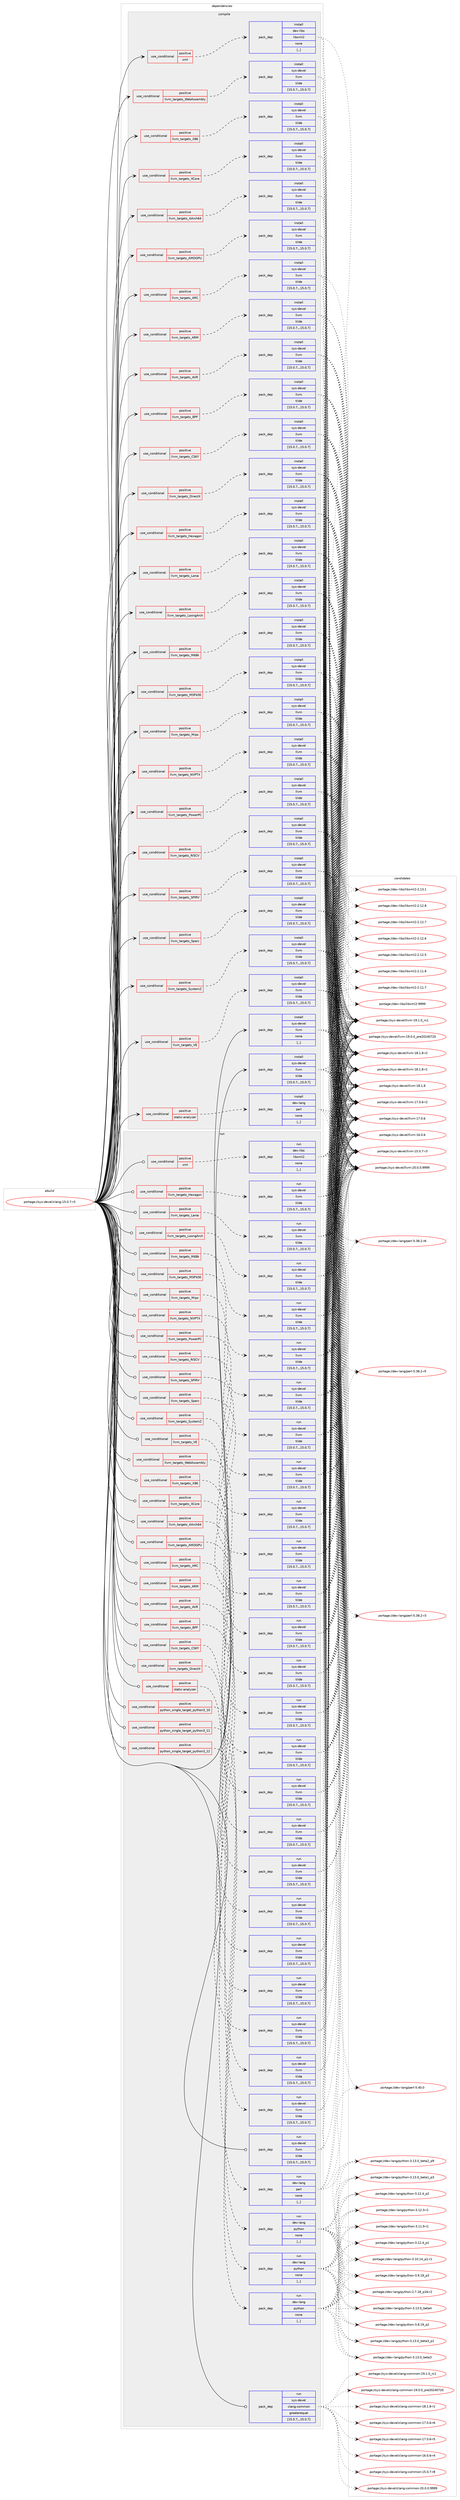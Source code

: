 digraph prolog {

# *************
# Graph options
# *************

newrank=true;
concentrate=true;
compound=true;
graph [rankdir=LR,fontname=Helvetica,fontsize=10,ranksep=1.5];#, ranksep=2.5, nodesep=0.2];
edge  [arrowhead=vee];
node  [fontname=Helvetica,fontsize=10];

# **********
# The ebuild
# **********

subgraph cluster_leftcol {
color=gray;
label=<<i>ebuild</i>>;
id [label="portage://sys-devel/clang-15.0.7-r3", color=red, width=4, href="../sys-devel/clang-15.0.7-r3.svg"];
}

# ****************
# The dependencies
# ****************

subgraph cluster_midcol {
color=gray;
label=<<i>dependencies</i>>;
subgraph cluster_compile {
fillcolor="#eeeeee";
style=filled;
label=<<i>compile</i>>;
subgraph cond114999 {
dependency432562 [label=<<TABLE BORDER="0" CELLBORDER="1" CELLSPACING="0" CELLPADDING="4"><TR><TD ROWSPAN="3" CELLPADDING="10">use_conditional</TD></TR><TR><TD>positive</TD></TR><TR><TD>llvm_targets_AArch64</TD></TR></TABLE>>, shape=none, color=red];
subgraph pack314617 {
dependency432563 [label=<<TABLE BORDER="0" CELLBORDER="1" CELLSPACING="0" CELLPADDING="4" WIDTH="220"><TR><TD ROWSPAN="6" CELLPADDING="30">pack_dep</TD></TR><TR><TD WIDTH="110">install</TD></TR><TR><TD>sys-devel</TD></TR><TR><TD>llvm</TD></TR><TR><TD>tilde</TD></TR><TR><TD>[15.0.7,,,15.0.7]</TD></TR></TABLE>>, shape=none, color=blue];
}
dependency432562:e -> dependency432563:w [weight=20,style="dashed",arrowhead="vee"];
}
id:e -> dependency432562:w [weight=20,style="solid",arrowhead="vee"];
subgraph cond115000 {
dependency432564 [label=<<TABLE BORDER="0" CELLBORDER="1" CELLSPACING="0" CELLPADDING="4"><TR><TD ROWSPAN="3" CELLPADDING="10">use_conditional</TD></TR><TR><TD>positive</TD></TR><TR><TD>llvm_targets_AMDGPU</TD></TR></TABLE>>, shape=none, color=red];
subgraph pack314618 {
dependency432565 [label=<<TABLE BORDER="0" CELLBORDER="1" CELLSPACING="0" CELLPADDING="4" WIDTH="220"><TR><TD ROWSPAN="6" CELLPADDING="30">pack_dep</TD></TR><TR><TD WIDTH="110">install</TD></TR><TR><TD>sys-devel</TD></TR><TR><TD>llvm</TD></TR><TR><TD>tilde</TD></TR><TR><TD>[15.0.7,,,15.0.7]</TD></TR></TABLE>>, shape=none, color=blue];
}
dependency432564:e -> dependency432565:w [weight=20,style="dashed",arrowhead="vee"];
}
id:e -> dependency432564:w [weight=20,style="solid",arrowhead="vee"];
subgraph cond115001 {
dependency432566 [label=<<TABLE BORDER="0" CELLBORDER="1" CELLSPACING="0" CELLPADDING="4"><TR><TD ROWSPAN="3" CELLPADDING="10">use_conditional</TD></TR><TR><TD>positive</TD></TR><TR><TD>llvm_targets_ARC</TD></TR></TABLE>>, shape=none, color=red];
subgraph pack314619 {
dependency432567 [label=<<TABLE BORDER="0" CELLBORDER="1" CELLSPACING="0" CELLPADDING="4" WIDTH="220"><TR><TD ROWSPAN="6" CELLPADDING="30">pack_dep</TD></TR><TR><TD WIDTH="110">install</TD></TR><TR><TD>sys-devel</TD></TR><TR><TD>llvm</TD></TR><TR><TD>tilde</TD></TR><TR><TD>[15.0.7,,,15.0.7]</TD></TR></TABLE>>, shape=none, color=blue];
}
dependency432566:e -> dependency432567:w [weight=20,style="dashed",arrowhead="vee"];
}
id:e -> dependency432566:w [weight=20,style="solid",arrowhead="vee"];
subgraph cond115002 {
dependency432568 [label=<<TABLE BORDER="0" CELLBORDER="1" CELLSPACING="0" CELLPADDING="4"><TR><TD ROWSPAN="3" CELLPADDING="10">use_conditional</TD></TR><TR><TD>positive</TD></TR><TR><TD>llvm_targets_ARM</TD></TR></TABLE>>, shape=none, color=red];
subgraph pack314620 {
dependency432569 [label=<<TABLE BORDER="0" CELLBORDER="1" CELLSPACING="0" CELLPADDING="4" WIDTH="220"><TR><TD ROWSPAN="6" CELLPADDING="30">pack_dep</TD></TR><TR><TD WIDTH="110">install</TD></TR><TR><TD>sys-devel</TD></TR><TR><TD>llvm</TD></TR><TR><TD>tilde</TD></TR><TR><TD>[15.0.7,,,15.0.7]</TD></TR></TABLE>>, shape=none, color=blue];
}
dependency432568:e -> dependency432569:w [weight=20,style="dashed",arrowhead="vee"];
}
id:e -> dependency432568:w [weight=20,style="solid",arrowhead="vee"];
subgraph cond115003 {
dependency432570 [label=<<TABLE BORDER="0" CELLBORDER="1" CELLSPACING="0" CELLPADDING="4"><TR><TD ROWSPAN="3" CELLPADDING="10">use_conditional</TD></TR><TR><TD>positive</TD></TR><TR><TD>llvm_targets_AVR</TD></TR></TABLE>>, shape=none, color=red];
subgraph pack314621 {
dependency432571 [label=<<TABLE BORDER="0" CELLBORDER="1" CELLSPACING="0" CELLPADDING="4" WIDTH="220"><TR><TD ROWSPAN="6" CELLPADDING="30">pack_dep</TD></TR><TR><TD WIDTH="110">install</TD></TR><TR><TD>sys-devel</TD></TR><TR><TD>llvm</TD></TR><TR><TD>tilde</TD></TR><TR><TD>[15.0.7,,,15.0.7]</TD></TR></TABLE>>, shape=none, color=blue];
}
dependency432570:e -> dependency432571:w [weight=20,style="dashed",arrowhead="vee"];
}
id:e -> dependency432570:w [weight=20,style="solid",arrowhead="vee"];
subgraph cond115004 {
dependency432572 [label=<<TABLE BORDER="0" CELLBORDER="1" CELLSPACING="0" CELLPADDING="4"><TR><TD ROWSPAN="3" CELLPADDING="10">use_conditional</TD></TR><TR><TD>positive</TD></TR><TR><TD>llvm_targets_BPF</TD></TR></TABLE>>, shape=none, color=red];
subgraph pack314622 {
dependency432573 [label=<<TABLE BORDER="0" CELLBORDER="1" CELLSPACING="0" CELLPADDING="4" WIDTH="220"><TR><TD ROWSPAN="6" CELLPADDING="30">pack_dep</TD></TR><TR><TD WIDTH="110">install</TD></TR><TR><TD>sys-devel</TD></TR><TR><TD>llvm</TD></TR><TR><TD>tilde</TD></TR><TR><TD>[15.0.7,,,15.0.7]</TD></TR></TABLE>>, shape=none, color=blue];
}
dependency432572:e -> dependency432573:w [weight=20,style="dashed",arrowhead="vee"];
}
id:e -> dependency432572:w [weight=20,style="solid",arrowhead="vee"];
subgraph cond115005 {
dependency432574 [label=<<TABLE BORDER="0" CELLBORDER="1" CELLSPACING="0" CELLPADDING="4"><TR><TD ROWSPAN="3" CELLPADDING="10">use_conditional</TD></TR><TR><TD>positive</TD></TR><TR><TD>llvm_targets_CSKY</TD></TR></TABLE>>, shape=none, color=red];
subgraph pack314623 {
dependency432575 [label=<<TABLE BORDER="0" CELLBORDER="1" CELLSPACING="0" CELLPADDING="4" WIDTH="220"><TR><TD ROWSPAN="6" CELLPADDING="30">pack_dep</TD></TR><TR><TD WIDTH="110">install</TD></TR><TR><TD>sys-devel</TD></TR><TR><TD>llvm</TD></TR><TR><TD>tilde</TD></TR><TR><TD>[15.0.7,,,15.0.7]</TD></TR></TABLE>>, shape=none, color=blue];
}
dependency432574:e -> dependency432575:w [weight=20,style="dashed",arrowhead="vee"];
}
id:e -> dependency432574:w [weight=20,style="solid",arrowhead="vee"];
subgraph cond115006 {
dependency432576 [label=<<TABLE BORDER="0" CELLBORDER="1" CELLSPACING="0" CELLPADDING="4"><TR><TD ROWSPAN="3" CELLPADDING="10">use_conditional</TD></TR><TR><TD>positive</TD></TR><TR><TD>llvm_targets_DirectX</TD></TR></TABLE>>, shape=none, color=red];
subgraph pack314624 {
dependency432577 [label=<<TABLE BORDER="0" CELLBORDER="1" CELLSPACING="0" CELLPADDING="4" WIDTH="220"><TR><TD ROWSPAN="6" CELLPADDING="30">pack_dep</TD></TR><TR><TD WIDTH="110">install</TD></TR><TR><TD>sys-devel</TD></TR><TR><TD>llvm</TD></TR><TR><TD>tilde</TD></TR><TR><TD>[15.0.7,,,15.0.7]</TD></TR></TABLE>>, shape=none, color=blue];
}
dependency432576:e -> dependency432577:w [weight=20,style="dashed",arrowhead="vee"];
}
id:e -> dependency432576:w [weight=20,style="solid",arrowhead="vee"];
subgraph cond115007 {
dependency432578 [label=<<TABLE BORDER="0" CELLBORDER="1" CELLSPACING="0" CELLPADDING="4"><TR><TD ROWSPAN="3" CELLPADDING="10">use_conditional</TD></TR><TR><TD>positive</TD></TR><TR><TD>llvm_targets_Hexagon</TD></TR></TABLE>>, shape=none, color=red];
subgraph pack314625 {
dependency432579 [label=<<TABLE BORDER="0" CELLBORDER="1" CELLSPACING="0" CELLPADDING="4" WIDTH="220"><TR><TD ROWSPAN="6" CELLPADDING="30">pack_dep</TD></TR><TR><TD WIDTH="110">install</TD></TR><TR><TD>sys-devel</TD></TR><TR><TD>llvm</TD></TR><TR><TD>tilde</TD></TR><TR><TD>[15.0.7,,,15.0.7]</TD></TR></TABLE>>, shape=none, color=blue];
}
dependency432578:e -> dependency432579:w [weight=20,style="dashed",arrowhead="vee"];
}
id:e -> dependency432578:w [weight=20,style="solid",arrowhead="vee"];
subgraph cond115008 {
dependency432580 [label=<<TABLE BORDER="0" CELLBORDER="1" CELLSPACING="0" CELLPADDING="4"><TR><TD ROWSPAN="3" CELLPADDING="10">use_conditional</TD></TR><TR><TD>positive</TD></TR><TR><TD>llvm_targets_Lanai</TD></TR></TABLE>>, shape=none, color=red];
subgraph pack314626 {
dependency432581 [label=<<TABLE BORDER="0" CELLBORDER="1" CELLSPACING="0" CELLPADDING="4" WIDTH="220"><TR><TD ROWSPAN="6" CELLPADDING="30">pack_dep</TD></TR><TR><TD WIDTH="110">install</TD></TR><TR><TD>sys-devel</TD></TR><TR><TD>llvm</TD></TR><TR><TD>tilde</TD></TR><TR><TD>[15.0.7,,,15.0.7]</TD></TR></TABLE>>, shape=none, color=blue];
}
dependency432580:e -> dependency432581:w [weight=20,style="dashed",arrowhead="vee"];
}
id:e -> dependency432580:w [weight=20,style="solid",arrowhead="vee"];
subgraph cond115009 {
dependency432582 [label=<<TABLE BORDER="0" CELLBORDER="1" CELLSPACING="0" CELLPADDING="4"><TR><TD ROWSPAN="3" CELLPADDING="10">use_conditional</TD></TR><TR><TD>positive</TD></TR><TR><TD>llvm_targets_LoongArch</TD></TR></TABLE>>, shape=none, color=red];
subgraph pack314627 {
dependency432583 [label=<<TABLE BORDER="0" CELLBORDER="1" CELLSPACING="0" CELLPADDING="4" WIDTH="220"><TR><TD ROWSPAN="6" CELLPADDING="30">pack_dep</TD></TR><TR><TD WIDTH="110">install</TD></TR><TR><TD>sys-devel</TD></TR><TR><TD>llvm</TD></TR><TR><TD>tilde</TD></TR><TR><TD>[15.0.7,,,15.0.7]</TD></TR></TABLE>>, shape=none, color=blue];
}
dependency432582:e -> dependency432583:w [weight=20,style="dashed",arrowhead="vee"];
}
id:e -> dependency432582:w [weight=20,style="solid",arrowhead="vee"];
subgraph cond115010 {
dependency432584 [label=<<TABLE BORDER="0" CELLBORDER="1" CELLSPACING="0" CELLPADDING="4"><TR><TD ROWSPAN="3" CELLPADDING="10">use_conditional</TD></TR><TR><TD>positive</TD></TR><TR><TD>llvm_targets_M68k</TD></TR></TABLE>>, shape=none, color=red];
subgraph pack314628 {
dependency432585 [label=<<TABLE BORDER="0" CELLBORDER="1" CELLSPACING="0" CELLPADDING="4" WIDTH="220"><TR><TD ROWSPAN="6" CELLPADDING="30">pack_dep</TD></TR><TR><TD WIDTH="110">install</TD></TR><TR><TD>sys-devel</TD></TR><TR><TD>llvm</TD></TR><TR><TD>tilde</TD></TR><TR><TD>[15.0.7,,,15.0.7]</TD></TR></TABLE>>, shape=none, color=blue];
}
dependency432584:e -> dependency432585:w [weight=20,style="dashed",arrowhead="vee"];
}
id:e -> dependency432584:w [weight=20,style="solid",arrowhead="vee"];
subgraph cond115011 {
dependency432586 [label=<<TABLE BORDER="0" CELLBORDER="1" CELLSPACING="0" CELLPADDING="4"><TR><TD ROWSPAN="3" CELLPADDING="10">use_conditional</TD></TR><TR><TD>positive</TD></TR><TR><TD>llvm_targets_MSP430</TD></TR></TABLE>>, shape=none, color=red];
subgraph pack314629 {
dependency432587 [label=<<TABLE BORDER="0" CELLBORDER="1" CELLSPACING="0" CELLPADDING="4" WIDTH="220"><TR><TD ROWSPAN="6" CELLPADDING="30">pack_dep</TD></TR><TR><TD WIDTH="110">install</TD></TR><TR><TD>sys-devel</TD></TR><TR><TD>llvm</TD></TR><TR><TD>tilde</TD></TR><TR><TD>[15.0.7,,,15.0.7]</TD></TR></TABLE>>, shape=none, color=blue];
}
dependency432586:e -> dependency432587:w [weight=20,style="dashed",arrowhead="vee"];
}
id:e -> dependency432586:w [weight=20,style="solid",arrowhead="vee"];
subgraph cond115012 {
dependency432588 [label=<<TABLE BORDER="0" CELLBORDER="1" CELLSPACING="0" CELLPADDING="4"><TR><TD ROWSPAN="3" CELLPADDING="10">use_conditional</TD></TR><TR><TD>positive</TD></TR><TR><TD>llvm_targets_Mips</TD></TR></TABLE>>, shape=none, color=red];
subgraph pack314630 {
dependency432589 [label=<<TABLE BORDER="0" CELLBORDER="1" CELLSPACING="0" CELLPADDING="4" WIDTH="220"><TR><TD ROWSPAN="6" CELLPADDING="30">pack_dep</TD></TR><TR><TD WIDTH="110">install</TD></TR><TR><TD>sys-devel</TD></TR><TR><TD>llvm</TD></TR><TR><TD>tilde</TD></TR><TR><TD>[15.0.7,,,15.0.7]</TD></TR></TABLE>>, shape=none, color=blue];
}
dependency432588:e -> dependency432589:w [weight=20,style="dashed",arrowhead="vee"];
}
id:e -> dependency432588:w [weight=20,style="solid",arrowhead="vee"];
subgraph cond115013 {
dependency432590 [label=<<TABLE BORDER="0" CELLBORDER="1" CELLSPACING="0" CELLPADDING="4"><TR><TD ROWSPAN="3" CELLPADDING="10">use_conditional</TD></TR><TR><TD>positive</TD></TR><TR><TD>llvm_targets_NVPTX</TD></TR></TABLE>>, shape=none, color=red];
subgraph pack314631 {
dependency432591 [label=<<TABLE BORDER="0" CELLBORDER="1" CELLSPACING="0" CELLPADDING="4" WIDTH="220"><TR><TD ROWSPAN="6" CELLPADDING="30">pack_dep</TD></TR><TR><TD WIDTH="110">install</TD></TR><TR><TD>sys-devel</TD></TR><TR><TD>llvm</TD></TR><TR><TD>tilde</TD></TR><TR><TD>[15.0.7,,,15.0.7]</TD></TR></TABLE>>, shape=none, color=blue];
}
dependency432590:e -> dependency432591:w [weight=20,style="dashed",arrowhead="vee"];
}
id:e -> dependency432590:w [weight=20,style="solid",arrowhead="vee"];
subgraph cond115014 {
dependency432592 [label=<<TABLE BORDER="0" CELLBORDER="1" CELLSPACING="0" CELLPADDING="4"><TR><TD ROWSPAN="3" CELLPADDING="10">use_conditional</TD></TR><TR><TD>positive</TD></TR><TR><TD>llvm_targets_PowerPC</TD></TR></TABLE>>, shape=none, color=red];
subgraph pack314632 {
dependency432593 [label=<<TABLE BORDER="0" CELLBORDER="1" CELLSPACING="0" CELLPADDING="4" WIDTH="220"><TR><TD ROWSPAN="6" CELLPADDING="30">pack_dep</TD></TR><TR><TD WIDTH="110">install</TD></TR><TR><TD>sys-devel</TD></TR><TR><TD>llvm</TD></TR><TR><TD>tilde</TD></TR><TR><TD>[15.0.7,,,15.0.7]</TD></TR></TABLE>>, shape=none, color=blue];
}
dependency432592:e -> dependency432593:w [weight=20,style="dashed",arrowhead="vee"];
}
id:e -> dependency432592:w [weight=20,style="solid",arrowhead="vee"];
subgraph cond115015 {
dependency432594 [label=<<TABLE BORDER="0" CELLBORDER="1" CELLSPACING="0" CELLPADDING="4"><TR><TD ROWSPAN="3" CELLPADDING="10">use_conditional</TD></TR><TR><TD>positive</TD></TR><TR><TD>llvm_targets_RISCV</TD></TR></TABLE>>, shape=none, color=red];
subgraph pack314633 {
dependency432595 [label=<<TABLE BORDER="0" CELLBORDER="1" CELLSPACING="0" CELLPADDING="4" WIDTH="220"><TR><TD ROWSPAN="6" CELLPADDING="30">pack_dep</TD></TR><TR><TD WIDTH="110">install</TD></TR><TR><TD>sys-devel</TD></TR><TR><TD>llvm</TD></TR><TR><TD>tilde</TD></TR><TR><TD>[15.0.7,,,15.0.7]</TD></TR></TABLE>>, shape=none, color=blue];
}
dependency432594:e -> dependency432595:w [weight=20,style="dashed",arrowhead="vee"];
}
id:e -> dependency432594:w [weight=20,style="solid",arrowhead="vee"];
subgraph cond115016 {
dependency432596 [label=<<TABLE BORDER="0" CELLBORDER="1" CELLSPACING="0" CELLPADDING="4"><TR><TD ROWSPAN="3" CELLPADDING="10">use_conditional</TD></TR><TR><TD>positive</TD></TR><TR><TD>llvm_targets_SPIRV</TD></TR></TABLE>>, shape=none, color=red];
subgraph pack314634 {
dependency432597 [label=<<TABLE BORDER="0" CELLBORDER="1" CELLSPACING="0" CELLPADDING="4" WIDTH="220"><TR><TD ROWSPAN="6" CELLPADDING="30">pack_dep</TD></TR><TR><TD WIDTH="110">install</TD></TR><TR><TD>sys-devel</TD></TR><TR><TD>llvm</TD></TR><TR><TD>tilde</TD></TR><TR><TD>[15.0.7,,,15.0.7]</TD></TR></TABLE>>, shape=none, color=blue];
}
dependency432596:e -> dependency432597:w [weight=20,style="dashed",arrowhead="vee"];
}
id:e -> dependency432596:w [weight=20,style="solid",arrowhead="vee"];
subgraph cond115017 {
dependency432598 [label=<<TABLE BORDER="0" CELLBORDER="1" CELLSPACING="0" CELLPADDING="4"><TR><TD ROWSPAN="3" CELLPADDING="10">use_conditional</TD></TR><TR><TD>positive</TD></TR><TR><TD>llvm_targets_Sparc</TD></TR></TABLE>>, shape=none, color=red];
subgraph pack314635 {
dependency432599 [label=<<TABLE BORDER="0" CELLBORDER="1" CELLSPACING="0" CELLPADDING="4" WIDTH="220"><TR><TD ROWSPAN="6" CELLPADDING="30">pack_dep</TD></TR><TR><TD WIDTH="110">install</TD></TR><TR><TD>sys-devel</TD></TR><TR><TD>llvm</TD></TR><TR><TD>tilde</TD></TR><TR><TD>[15.0.7,,,15.0.7]</TD></TR></TABLE>>, shape=none, color=blue];
}
dependency432598:e -> dependency432599:w [weight=20,style="dashed",arrowhead="vee"];
}
id:e -> dependency432598:w [weight=20,style="solid",arrowhead="vee"];
subgraph cond115018 {
dependency432600 [label=<<TABLE BORDER="0" CELLBORDER="1" CELLSPACING="0" CELLPADDING="4"><TR><TD ROWSPAN="3" CELLPADDING="10">use_conditional</TD></TR><TR><TD>positive</TD></TR><TR><TD>llvm_targets_SystemZ</TD></TR></TABLE>>, shape=none, color=red];
subgraph pack314636 {
dependency432601 [label=<<TABLE BORDER="0" CELLBORDER="1" CELLSPACING="0" CELLPADDING="4" WIDTH="220"><TR><TD ROWSPAN="6" CELLPADDING="30">pack_dep</TD></TR><TR><TD WIDTH="110">install</TD></TR><TR><TD>sys-devel</TD></TR><TR><TD>llvm</TD></TR><TR><TD>tilde</TD></TR><TR><TD>[15.0.7,,,15.0.7]</TD></TR></TABLE>>, shape=none, color=blue];
}
dependency432600:e -> dependency432601:w [weight=20,style="dashed",arrowhead="vee"];
}
id:e -> dependency432600:w [weight=20,style="solid",arrowhead="vee"];
subgraph cond115019 {
dependency432602 [label=<<TABLE BORDER="0" CELLBORDER="1" CELLSPACING="0" CELLPADDING="4"><TR><TD ROWSPAN="3" CELLPADDING="10">use_conditional</TD></TR><TR><TD>positive</TD></TR><TR><TD>llvm_targets_VE</TD></TR></TABLE>>, shape=none, color=red];
subgraph pack314637 {
dependency432603 [label=<<TABLE BORDER="0" CELLBORDER="1" CELLSPACING="0" CELLPADDING="4" WIDTH="220"><TR><TD ROWSPAN="6" CELLPADDING="30">pack_dep</TD></TR><TR><TD WIDTH="110">install</TD></TR><TR><TD>sys-devel</TD></TR><TR><TD>llvm</TD></TR><TR><TD>tilde</TD></TR><TR><TD>[15.0.7,,,15.0.7]</TD></TR></TABLE>>, shape=none, color=blue];
}
dependency432602:e -> dependency432603:w [weight=20,style="dashed",arrowhead="vee"];
}
id:e -> dependency432602:w [weight=20,style="solid",arrowhead="vee"];
subgraph cond115020 {
dependency432604 [label=<<TABLE BORDER="0" CELLBORDER="1" CELLSPACING="0" CELLPADDING="4"><TR><TD ROWSPAN="3" CELLPADDING="10">use_conditional</TD></TR><TR><TD>positive</TD></TR><TR><TD>llvm_targets_WebAssembly</TD></TR></TABLE>>, shape=none, color=red];
subgraph pack314638 {
dependency432605 [label=<<TABLE BORDER="0" CELLBORDER="1" CELLSPACING="0" CELLPADDING="4" WIDTH="220"><TR><TD ROWSPAN="6" CELLPADDING="30">pack_dep</TD></TR><TR><TD WIDTH="110">install</TD></TR><TR><TD>sys-devel</TD></TR><TR><TD>llvm</TD></TR><TR><TD>tilde</TD></TR><TR><TD>[15.0.7,,,15.0.7]</TD></TR></TABLE>>, shape=none, color=blue];
}
dependency432604:e -> dependency432605:w [weight=20,style="dashed",arrowhead="vee"];
}
id:e -> dependency432604:w [weight=20,style="solid",arrowhead="vee"];
subgraph cond115021 {
dependency432606 [label=<<TABLE BORDER="0" CELLBORDER="1" CELLSPACING="0" CELLPADDING="4"><TR><TD ROWSPAN="3" CELLPADDING="10">use_conditional</TD></TR><TR><TD>positive</TD></TR><TR><TD>llvm_targets_X86</TD></TR></TABLE>>, shape=none, color=red];
subgraph pack314639 {
dependency432607 [label=<<TABLE BORDER="0" CELLBORDER="1" CELLSPACING="0" CELLPADDING="4" WIDTH="220"><TR><TD ROWSPAN="6" CELLPADDING="30">pack_dep</TD></TR><TR><TD WIDTH="110">install</TD></TR><TR><TD>sys-devel</TD></TR><TR><TD>llvm</TD></TR><TR><TD>tilde</TD></TR><TR><TD>[15.0.7,,,15.0.7]</TD></TR></TABLE>>, shape=none, color=blue];
}
dependency432606:e -> dependency432607:w [weight=20,style="dashed",arrowhead="vee"];
}
id:e -> dependency432606:w [weight=20,style="solid",arrowhead="vee"];
subgraph cond115022 {
dependency432608 [label=<<TABLE BORDER="0" CELLBORDER="1" CELLSPACING="0" CELLPADDING="4"><TR><TD ROWSPAN="3" CELLPADDING="10">use_conditional</TD></TR><TR><TD>positive</TD></TR><TR><TD>llvm_targets_XCore</TD></TR></TABLE>>, shape=none, color=red];
subgraph pack314640 {
dependency432609 [label=<<TABLE BORDER="0" CELLBORDER="1" CELLSPACING="0" CELLPADDING="4" WIDTH="220"><TR><TD ROWSPAN="6" CELLPADDING="30">pack_dep</TD></TR><TR><TD WIDTH="110">install</TD></TR><TR><TD>sys-devel</TD></TR><TR><TD>llvm</TD></TR><TR><TD>tilde</TD></TR><TR><TD>[15.0.7,,,15.0.7]</TD></TR></TABLE>>, shape=none, color=blue];
}
dependency432608:e -> dependency432609:w [weight=20,style="dashed",arrowhead="vee"];
}
id:e -> dependency432608:w [weight=20,style="solid",arrowhead="vee"];
subgraph cond115023 {
dependency432610 [label=<<TABLE BORDER="0" CELLBORDER="1" CELLSPACING="0" CELLPADDING="4"><TR><TD ROWSPAN="3" CELLPADDING="10">use_conditional</TD></TR><TR><TD>positive</TD></TR><TR><TD>static-analyzer</TD></TR></TABLE>>, shape=none, color=red];
subgraph pack314641 {
dependency432611 [label=<<TABLE BORDER="0" CELLBORDER="1" CELLSPACING="0" CELLPADDING="4" WIDTH="220"><TR><TD ROWSPAN="6" CELLPADDING="30">pack_dep</TD></TR><TR><TD WIDTH="110">install</TD></TR><TR><TD>dev-lang</TD></TR><TR><TD>perl</TD></TR><TR><TD>none</TD></TR><TR><TD>[,,]</TD></TR></TABLE>>, shape=none, color=blue];
}
dependency432610:e -> dependency432611:w [weight=20,style="dashed",arrowhead="vee"];
}
id:e -> dependency432610:w [weight=20,style="solid",arrowhead="vee"];
subgraph cond115024 {
dependency432612 [label=<<TABLE BORDER="0" CELLBORDER="1" CELLSPACING="0" CELLPADDING="4"><TR><TD ROWSPAN="3" CELLPADDING="10">use_conditional</TD></TR><TR><TD>positive</TD></TR><TR><TD>xml</TD></TR></TABLE>>, shape=none, color=red];
subgraph pack314642 {
dependency432613 [label=<<TABLE BORDER="0" CELLBORDER="1" CELLSPACING="0" CELLPADDING="4" WIDTH="220"><TR><TD ROWSPAN="6" CELLPADDING="30">pack_dep</TD></TR><TR><TD WIDTH="110">install</TD></TR><TR><TD>dev-libs</TD></TR><TR><TD>libxml2</TD></TR><TR><TD>none</TD></TR><TR><TD>[,,]</TD></TR></TABLE>>, shape=none, color=blue];
}
dependency432612:e -> dependency432613:w [weight=20,style="dashed",arrowhead="vee"];
}
id:e -> dependency432612:w [weight=20,style="solid",arrowhead="vee"];
subgraph pack314643 {
dependency432614 [label=<<TABLE BORDER="0" CELLBORDER="1" CELLSPACING="0" CELLPADDING="4" WIDTH="220"><TR><TD ROWSPAN="6" CELLPADDING="30">pack_dep</TD></TR><TR><TD WIDTH="110">install</TD></TR><TR><TD>sys-devel</TD></TR><TR><TD>llvm</TD></TR><TR><TD>tilde</TD></TR><TR><TD>[15.0.7,,,15.0.7]</TD></TR></TABLE>>, shape=none, color=blue];
}
id:e -> dependency432614:w [weight=20,style="solid",arrowhead="vee"];
subgraph pack314644 {
dependency432615 [label=<<TABLE BORDER="0" CELLBORDER="1" CELLSPACING="0" CELLPADDING="4" WIDTH="220"><TR><TD ROWSPAN="6" CELLPADDING="30">pack_dep</TD></TR><TR><TD WIDTH="110">install</TD></TR><TR><TD>sys-devel</TD></TR><TR><TD>llvm</TD></TR><TR><TD>none</TD></TR><TR><TD>[,,]</TD></TR></TABLE>>, shape=none, color=blue];
}
id:e -> dependency432615:w [weight=20,style="solid",arrowhead="vee"];
}
subgraph cluster_compileandrun {
fillcolor="#eeeeee";
style=filled;
label=<<i>compile and run</i>>;
}
subgraph cluster_run {
fillcolor="#eeeeee";
style=filled;
label=<<i>run</i>>;
subgraph cond115025 {
dependency432616 [label=<<TABLE BORDER="0" CELLBORDER="1" CELLSPACING="0" CELLPADDING="4"><TR><TD ROWSPAN="3" CELLPADDING="10">use_conditional</TD></TR><TR><TD>positive</TD></TR><TR><TD>llvm_targets_AArch64</TD></TR></TABLE>>, shape=none, color=red];
subgraph pack314645 {
dependency432617 [label=<<TABLE BORDER="0" CELLBORDER="1" CELLSPACING="0" CELLPADDING="4" WIDTH="220"><TR><TD ROWSPAN="6" CELLPADDING="30">pack_dep</TD></TR><TR><TD WIDTH="110">run</TD></TR><TR><TD>sys-devel</TD></TR><TR><TD>llvm</TD></TR><TR><TD>tilde</TD></TR><TR><TD>[15.0.7,,,15.0.7]</TD></TR></TABLE>>, shape=none, color=blue];
}
dependency432616:e -> dependency432617:w [weight=20,style="dashed",arrowhead="vee"];
}
id:e -> dependency432616:w [weight=20,style="solid",arrowhead="odot"];
subgraph cond115026 {
dependency432618 [label=<<TABLE BORDER="0" CELLBORDER="1" CELLSPACING="0" CELLPADDING="4"><TR><TD ROWSPAN="3" CELLPADDING="10">use_conditional</TD></TR><TR><TD>positive</TD></TR><TR><TD>llvm_targets_AMDGPU</TD></TR></TABLE>>, shape=none, color=red];
subgraph pack314646 {
dependency432619 [label=<<TABLE BORDER="0" CELLBORDER="1" CELLSPACING="0" CELLPADDING="4" WIDTH="220"><TR><TD ROWSPAN="6" CELLPADDING="30">pack_dep</TD></TR><TR><TD WIDTH="110">run</TD></TR><TR><TD>sys-devel</TD></TR><TR><TD>llvm</TD></TR><TR><TD>tilde</TD></TR><TR><TD>[15.0.7,,,15.0.7]</TD></TR></TABLE>>, shape=none, color=blue];
}
dependency432618:e -> dependency432619:w [weight=20,style="dashed",arrowhead="vee"];
}
id:e -> dependency432618:w [weight=20,style="solid",arrowhead="odot"];
subgraph cond115027 {
dependency432620 [label=<<TABLE BORDER="0" CELLBORDER="1" CELLSPACING="0" CELLPADDING="4"><TR><TD ROWSPAN="3" CELLPADDING="10">use_conditional</TD></TR><TR><TD>positive</TD></TR><TR><TD>llvm_targets_ARC</TD></TR></TABLE>>, shape=none, color=red];
subgraph pack314647 {
dependency432621 [label=<<TABLE BORDER="0" CELLBORDER="1" CELLSPACING="0" CELLPADDING="4" WIDTH="220"><TR><TD ROWSPAN="6" CELLPADDING="30">pack_dep</TD></TR><TR><TD WIDTH="110">run</TD></TR><TR><TD>sys-devel</TD></TR><TR><TD>llvm</TD></TR><TR><TD>tilde</TD></TR><TR><TD>[15.0.7,,,15.0.7]</TD></TR></TABLE>>, shape=none, color=blue];
}
dependency432620:e -> dependency432621:w [weight=20,style="dashed",arrowhead="vee"];
}
id:e -> dependency432620:w [weight=20,style="solid",arrowhead="odot"];
subgraph cond115028 {
dependency432622 [label=<<TABLE BORDER="0" CELLBORDER="1" CELLSPACING="0" CELLPADDING="4"><TR><TD ROWSPAN="3" CELLPADDING="10">use_conditional</TD></TR><TR><TD>positive</TD></TR><TR><TD>llvm_targets_ARM</TD></TR></TABLE>>, shape=none, color=red];
subgraph pack314648 {
dependency432623 [label=<<TABLE BORDER="0" CELLBORDER="1" CELLSPACING="0" CELLPADDING="4" WIDTH="220"><TR><TD ROWSPAN="6" CELLPADDING="30">pack_dep</TD></TR><TR><TD WIDTH="110">run</TD></TR><TR><TD>sys-devel</TD></TR><TR><TD>llvm</TD></TR><TR><TD>tilde</TD></TR><TR><TD>[15.0.7,,,15.0.7]</TD></TR></TABLE>>, shape=none, color=blue];
}
dependency432622:e -> dependency432623:w [weight=20,style="dashed",arrowhead="vee"];
}
id:e -> dependency432622:w [weight=20,style="solid",arrowhead="odot"];
subgraph cond115029 {
dependency432624 [label=<<TABLE BORDER="0" CELLBORDER="1" CELLSPACING="0" CELLPADDING="4"><TR><TD ROWSPAN="3" CELLPADDING="10">use_conditional</TD></TR><TR><TD>positive</TD></TR><TR><TD>llvm_targets_AVR</TD></TR></TABLE>>, shape=none, color=red];
subgraph pack314649 {
dependency432625 [label=<<TABLE BORDER="0" CELLBORDER="1" CELLSPACING="0" CELLPADDING="4" WIDTH="220"><TR><TD ROWSPAN="6" CELLPADDING="30">pack_dep</TD></TR><TR><TD WIDTH="110">run</TD></TR><TR><TD>sys-devel</TD></TR><TR><TD>llvm</TD></TR><TR><TD>tilde</TD></TR><TR><TD>[15.0.7,,,15.0.7]</TD></TR></TABLE>>, shape=none, color=blue];
}
dependency432624:e -> dependency432625:w [weight=20,style="dashed",arrowhead="vee"];
}
id:e -> dependency432624:w [weight=20,style="solid",arrowhead="odot"];
subgraph cond115030 {
dependency432626 [label=<<TABLE BORDER="0" CELLBORDER="1" CELLSPACING="0" CELLPADDING="4"><TR><TD ROWSPAN="3" CELLPADDING="10">use_conditional</TD></TR><TR><TD>positive</TD></TR><TR><TD>llvm_targets_BPF</TD></TR></TABLE>>, shape=none, color=red];
subgraph pack314650 {
dependency432627 [label=<<TABLE BORDER="0" CELLBORDER="1" CELLSPACING="0" CELLPADDING="4" WIDTH="220"><TR><TD ROWSPAN="6" CELLPADDING="30">pack_dep</TD></TR><TR><TD WIDTH="110">run</TD></TR><TR><TD>sys-devel</TD></TR><TR><TD>llvm</TD></TR><TR><TD>tilde</TD></TR><TR><TD>[15.0.7,,,15.0.7]</TD></TR></TABLE>>, shape=none, color=blue];
}
dependency432626:e -> dependency432627:w [weight=20,style="dashed",arrowhead="vee"];
}
id:e -> dependency432626:w [weight=20,style="solid",arrowhead="odot"];
subgraph cond115031 {
dependency432628 [label=<<TABLE BORDER="0" CELLBORDER="1" CELLSPACING="0" CELLPADDING="4"><TR><TD ROWSPAN="3" CELLPADDING="10">use_conditional</TD></TR><TR><TD>positive</TD></TR><TR><TD>llvm_targets_CSKY</TD></TR></TABLE>>, shape=none, color=red];
subgraph pack314651 {
dependency432629 [label=<<TABLE BORDER="0" CELLBORDER="1" CELLSPACING="0" CELLPADDING="4" WIDTH="220"><TR><TD ROWSPAN="6" CELLPADDING="30">pack_dep</TD></TR><TR><TD WIDTH="110">run</TD></TR><TR><TD>sys-devel</TD></TR><TR><TD>llvm</TD></TR><TR><TD>tilde</TD></TR><TR><TD>[15.0.7,,,15.0.7]</TD></TR></TABLE>>, shape=none, color=blue];
}
dependency432628:e -> dependency432629:w [weight=20,style="dashed",arrowhead="vee"];
}
id:e -> dependency432628:w [weight=20,style="solid",arrowhead="odot"];
subgraph cond115032 {
dependency432630 [label=<<TABLE BORDER="0" CELLBORDER="1" CELLSPACING="0" CELLPADDING="4"><TR><TD ROWSPAN="3" CELLPADDING="10">use_conditional</TD></TR><TR><TD>positive</TD></TR><TR><TD>llvm_targets_DirectX</TD></TR></TABLE>>, shape=none, color=red];
subgraph pack314652 {
dependency432631 [label=<<TABLE BORDER="0" CELLBORDER="1" CELLSPACING="0" CELLPADDING="4" WIDTH="220"><TR><TD ROWSPAN="6" CELLPADDING="30">pack_dep</TD></TR><TR><TD WIDTH="110">run</TD></TR><TR><TD>sys-devel</TD></TR><TR><TD>llvm</TD></TR><TR><TD>tilde</TD></TR><TR><TD>[15.0.7,,,15.0.7]</TD></TR></TABLE>>, shape=none, color=blue];
}
dependency432630:e -> dependency432631:w [weight=20,style="dashed",arrowhead="vee"];
}
id:e -> dependency432630:w [weight=20,style="solid",arrowhead="odot"];
subgraph cond115033 {
dependency432632 [label=<<TABLE BORDER="0" CELLBORDER="1" CELLSPACING="0" CELLPADDING="4"><TR><TD ROWSPAN="3" CELLPADDING="10">use_conditional</TD></TR><TR><TD>positive</TD></TR><TR><TD>llvm_targets_Hexagon</TD></TR></TABLE>>, shape=none, color=red];
subgraph pack314653 {
dependency432633 [label=<<TABLE BORDER="0" CELLBORDER="1" CELLSPACING="0" CELLPADDING="4" WIDTH="220"><TR><TD ROWSPAN="6" CELLPADDING="30">pack_dep</TD></TR><TR><TD WIDTH="110">run</TD></TR><TR><TD>sys-devel</TD></TR><TR><TD>llvm</TD></TR><TR><TD>tilde</TD></TR><TR><TD>[15.0.7,,,15.0.7]</TD></TR></TABLE>>, shape=none, color=blue];
}
dependency432632:e -> dependency432633:w [weight=20,style="dashed",arrowhead="vee"];
}
id:e -> dependency432632:w [weight=20,style="solid",arrowhead="odot"];
subgraph cond115034 {
dependency432634 [label=<<TABLE BORDER="0" CELLBORDER="1" CELLSPACING="0" CELLPADDING="4"><TR><TD ROWSPAN="3" CELLPADDING="10">use_conditional</TD></TR><TR><TD>positive</TD></TR><TR><TD>llvm_targets_Lanai</TD></TR></TABLE>>, shape=none, color=red];
subgraph pack314654 {
dependency432635 [label=<<TABLE BORDER="0" CELLBORDER="1" CELLSPACING="0" CELLPADDING="4" WIDTH="220"><TR><TD ROWSPAN="6" CELLPADDING="30">pack_dep</TD></TR><TR><TD WIDTH="110">run</TD></TR><TR><TD>sys-devel</TD></TR><TR><TD>llvm</TD></TR><TR><TD>tilde</TD></TR><TR><TD>[15.0.7,,,15.0.7]</TD></TR></TABLE>>, shape=none, color=blue];
}
dependency432634:e -> dependency432635:w [weight=20,style="dashed",arrowhead="vee"];
}
id:e -> dependency432634:w [weight=20,style="solid",arrowhead="odot"];
subgraph cond115035 {
dependency432636 [label=<<TABLE BORDER="0" CELLBORDER="1" CELLSPACING="0" CELLPADDING="4"><TR><TD ROWSPAN="3" CELLPADDING="10">use_conditional</TD></TR><TR><TD>positive</TD></TR><TR><TD>llvm_targets_LoongArch</TD></TR></TABLE>>, shape=none, color=red];
subgraph pack314655 {
dependency432637 [label=<<TABLE BORDER="0" CELLBORDER="1" CELLSPACING="0" CELLPADDING="4" WIDTH="220"><TR><TD ROWSPAN="6" CELLPADDING="30">pack_dep</TD></TR><TR><TD WIDTH="110">run</TD></TR><TR><TD>sys-devel</TD></TR><TR><TD>llvm</TD></TR><TR><TD>tilde</TD></TR><TR><TD>[15.0.7,,,15.0.7]</TD></TR></TABLE>>, shape=none, color=blue];
}
dependency432636:e -> dependency432637:w [weight=20,style="dashed",arrowhead="vee"];
}
id:e -> dependency432636:w [weight=20,style="solid",arrowhead="odot"];
subgraph cond115036 {
dependency432638 [label=<<TABLE BORDER="0" CELLBORDER="1" CELLSPACING="0" CELLPADDING="4"><TR><TD ROWSPAN="3" CELLPADDING="10">use_conditional</TD></TR><TR><TD>positive</TD></TR><TR><TD>llvm_targets_M68k</TD></TR></TABLE>>, shape=none, color=red];
subgraph pack314656 {
dependency432639 [label=<<TABLE BORDER="0" CELLBORDER="1" CELLSPACING="0" CELLPADDING="4" WIDTH="220"><TR><TD ROWSPAN="6" CELLPADDING="30">pack_dep</TD></TR><TR><TD WIDTH="110">run</TD></TR><TR><TD>sys-devel</TD></TR><TR><TD>llvm</TD></TR><TR><TD>tilde</TD></TR><TR><TD>[15.0.7,,,15.0.7]</TD></TR></TABLE>>, shape=none, color=blue];
}
dependency432638:e -> dependency432639:w [weight=20,style="dashed",arrowhead="vee"];
}
id:e -> dependency432638:w [weight=20,style="solid",arrowhead="odot"];
subgraph cond115037 {
dependency432640 [label=<<TABLE BORDER="0" CELLBORDER="1" CELLSPACING="0" CELLPADDING="4"><TR><TD ROWSPAN="3" CELLPADDING="10">use_conditional</TD></TR><TR><TD>positive</TD></TR><TR><TD>llvm_targets_MSP430</TD></TR></TABLE>>, shape=none, color=red];
subgraph pack314657 {
dependency432641 [label=<<TABLE BORDER="0" CELLBORDER="1" CELLSPACING="0" CELLPADDING="4" WIDTH="220"><TR><TD ROWSPAN="6" CELLPADDING="30">pack_dep</TD></TR><TR><TD WIDTH="110">run</TD></TR><TR><TD>sys-devel</TD></TR><TR><TD>llvm</TD></TR><TR><TD>tilde</TD></TR><TR><TD>[15.0.7,,,15.0.7]</TD></TR></TABLE>>, shape=none, color=blue];
}
dependency432640:e -> dependency432641:w [weight=20,style="dashed",arrowhead="vee"];
}
id:e -> dependency432640:w [weight=20,style="solid",arrowhead="odot"];
subgraph cond115038 {
dependency432642 [label=<<TABLE BORDER="0" CELLBORDER="1" CELLSPACING="0" CELLPADDING="4"><TR><TD ROWSPAN="3" CELLPADDING="10">use_conditional</TD></TR><TR><TD>positive</TD></TR><TR><TD>llvm_targets_Mips</TD></TR></TABLE>>, shape=none, color=red];
subgraph pack314658 {
dependency432643 [label=<<TABLE BORDER="0" CELLBORDER="1" CELLSPACING="0" CELLPADDING="4" WIDTH="220"><TR><TD ROWSPAN="6" CELLPADDING="30">pack_dep</TD></TR><TR><TD WIDTH="110">run</TD></TR><TR><TD>sys-devel</TD></TR><TR><TD>llvm</TD></TR><TR><TD>tilde</TD></TR><TR><TD>[15.0.7,,,15.0.7]</TD></TR></TABLE>>, shape=none, color=blue];
}
dependency432642:e -> dependency432643:w [weight=20,style="dashed",arrowhead="vee"];
}
id:e -> dependency432642:w [weight=20,style="solid",arrowhead="odot"];
subgraph cond115039 {
dependency432644 [label=<<TABLE BORDER="0" CELLBORDER="1" CELLSPACING="0" CELLPADDING="4"><TR><TD ROWSPAN="3" CELLPADDING="10">use_conditional</TD></TR><TR><TD>positive</TD></TR><TR><TD>llvm_targets_NVPTX</TD></TR></TABLE>>, shape=none, color=red];
subgraph pack314659 {
dependency432645 [label=<<TABLE BORDER="0" CELLBORDER="1" CELLSPACING="0" CELLPADDING="4" WIDTH="220"><TR><TD ROWSPAN="6" CELLPADDING="30">pack_dep</TD></TR><TR><TD WIDTH="110">run</TD></TR><TR><TD>sys-devel</TD></TR><TR><TD>llvm</TD></TR><TR><TD>tilde</TD></TR><TR><TD>[15.0.7,,,15.0.7]</TD></TR></TABLE>>, shape=none, color=blue];
}
dependency432644:e -> dependency432645:w [weight=20,style="dashed",arrowhead="vee"];
}
id:e -> dependency432644:w [weight=20,style="solid",arrowhead="odot"];
subgraph cond115040 {
dependency432646 [label=<<TABLE BORDER="0" CELLBORDER="1" CELLSPACING="0" CELLPADDING="4"><TR><TD ROWSPAN="3" CELLPADDING="10">use_conditional</TD></TR><TR><TD>positive</TD></TR><TR><TD>llvm_targets_PowerPC</TD></TR></TABLE>>, shape=none, color=red];
subgraph pack314660 {
dependency432647 [label=<<TABLE BORDER="0" CELLBORDER="1" CELLSPACING="0" CELLPADDING="4" WIDTH="220"><TR><TD ROWSPAN="6" CELLPADDING="30">pack_dep</TD></TR><TR><TD WIDTH="110">run</TD></TR><TR><TD>sys-devel</TD></TR><TR><TD>llvm</TD></TR><TR><TD>tilde</TD></TR><TR><TD>[15.0.7,,,15.0.7]</TD></TR></TABLE>>, shape=none, color=blue];
}
dependency432646:e -> dependency432647:w [weight=20,style="dashed",arrowhead="vee"];
}
id:e -> dependency432646:w [weight=20,style="solid",arrowhead="odot"];
subgraph cond115041 {
dependency432648 [label=<<TABLE BORDER="0" CELLBORDER="1" CELLSPACING="0" CELLPADDING="4"><TR><TD ROWSPAN="3" CELLPADDING="10">use_conditional</TD></TR><TR><TD>positive</TD></TR><TR><TD>llvm_targets_RISCV</TD></TR></TABLE>>, shape=none, color=red];
subgraph pack314661 {
dependency432649 [label=<<TABLE BORDER="0" CELLBORDER="1" CELLSPACING="0" CELLPADDING="4" WIDTH="220"><TR><TD ROWSPAN="6" CELLPADDING="30">pack_dep</TD></TR><TR><TD WIDTH="110">run</TD></TR><TR><TD>sys-devel</TD></TR><TR><TD>llvm</TD></TR><TR><TD>tilde</TD></TR><TR><TD>[15.0.7,,,15.0.7]</TD></TR></TABLE>>, shape=none, color=blue];
}
dependency432648:e -> dependency432649:w [weight=20,style="dashed",arrowhead="vee"];
}
id:e -> dependency432648:w [weight=20,style="solid",arrowhead="odot"];
subgraph cond115042 {
dependency432650 [label=<<TABLE BORDER="0" CELLBORDER="1" CELLSPACING="0" CELLPADDING="4"><TR><TD ROWSPAN="3" CELLPADDING="10">use_conditional</TD></TR><TR><TD>positive</TD></TR><TR><TD>llvm_targets_SPIRV</TD></TR></TABLE>>, shape=none, color=red];
subgraph pack314662 {
dependency432651 [label=<<TABLE BORDER="0" CELLBORDER="1" CELLSPACING="0" CELLPADDING="4" WIDTH="220"><TR><TD ROWSPAN="6" CELLPADDING="30">pack_dep</TD></TR><TR><TD WIDTH="110">run</TD></TR><TR><TD>sys-devel</TD></TR><TR><TD>llvm</TD></TR><TR><TD>tilde</TD></TR><TR><TD>[15.0.7,,,15.0.7]</TD></TR></TABLE>>, shape=none, color=blue];
}
dependency432650:e -> dependency432651:w [weight=20,style="dashed",arrowhead="vee"];
}
id:e -> dependency432650:w [weight=20,style="solid",arrowhead="odot"];
subgraph cond115043 {
dependency432652 [label=<<TABLE BORDER="0" CELLBORDER="1" CELLSPACING="0" CELLPADDING="4"><TR><TD ROWSPAN="3" CELLPADDING="10">use_conditional</TD></TR><TR><TD>positive</TD></TR><TR><TD>llvm_targets_Sparc</TD></TR></TABLE>>, shape=none, color=red];
subgraph pack314663 {
dependency432653 [label=<<TABLE BORDER="0" CELLBORDER="1" CELLSPACING="0" CELLPADDING="4" WIDTH="220"><TR><TD ROWSPAN="6" CELLPADDING="30">pack_dep</TD></TR><TR><TD WIDTH="110">run</TD></TR><TR><TD>sys-devel</TD></TR><TR><TD>llvm</TD></TR><TR><TD>tilde</TD></TR><TR><TD>[15.0.7,,,15.0.7]</TD></TR></TABLE>>, shape=none, color=blue];
}
dependency432652:e -> dependency432653:w [weight=20,style="dashed",arrowhead="vee"];
}
id:e -> dependency432652:w [weight=20,style="solid",arrowhead="odot"];
subgraph cond115044 {
dependency432654 [label=<<TABLE BORDER="0" CELLBORDER="1" CELLSPACING="0" CELLPADDING="4"><TR><TD ROWSPAN="3" CELLPADDING="10">use_conditional</TD></TR><TR><TD>positive</TD></TR><TR><TD>llvm_targets_SystemZ</TD></TR></TABLE>>, shape=none, color=red];
subgraph pack314664 {
dependency432655 [label=<<TABLE BORDER="0" CELLBORDER="1" CELLSPACING="0" CELLPADDING="4" WIDTH="220"><TR><TD ROWSPAN="6" CELLPADDING="30">pack_dep</TD></TR><TR><TD WIDTH="110">run</TD></TR><TR><TD>sys-devel</TD></TR><TR><TD>llvm</TD></TR><TR><TD>tilde</TD></TR><TR><TD>[15.0.7,,,15.0.7]</TD></TR></TABLE>>, shape=none, color=blue];
}
dependency432654:e -> dependency432655:w [weight=20,style="dashed",arrowhead="vee"];
}
id:e -> dependency432654:w [weight=20,style="solid",arrowhead="odot"];
subgraph cond115045 {
dependency432656 [label=<<TABLE BORDER="0" CELLBORDER="1" CELLSPACING="0" CELLPADDING="4"><TR><TD ROWSPAN="3" CELLPADDING="10">use_conditional</TD></TR><TR><TD>positive</TD></TR><TR><TD>llvm_targets_VE</TD></TR></TABLE>>, shape=none, color=red];
subgraph pack314665 {
dependency432657 [label=<<TABLE BORDER="0" CELLBORDER="1" CELLSPACING="0" CELLPADDING="4" WIDTH="220"><TR><TD ROWSPAN="6" CELLPADDING="30">pack_dep</TD></TR><TR><TD WIDTH="110">run</TD></TR><TR><TD>sys-devel</TD></TR><TR><TD>llvm</TD></TR><TR><TD>tilde</TD></TR><TR><TD>[15.0.7,,,15.0.7]</TD></TR></TABLE>>, shape=none, color=blue];
}
dependency432656:e -> dependency432657:w [weight=20,style="dashed",arrowhead="vee"];
}
id:e -> dependency432656:w [weight=20,style="solid",arrowhead="odot"];
subgraph cond115046 {
dependency432658 [label=<<TABLE BORDER="0" CELLBORDER="1" CELLSPACING="0" CELLPADDING="4"><TR><TD ROWSPAN="3" CELLPADDING="10">use_conditional</TD></TR><TR><TD>positive</TD></TR><TR><TD>llvm_targets_WebAssembly</TD></TR></TABLE>>, shape=none, color=red];
subgraph pack314666 {
dependency432659 [label=<<TABLE BORDER="0" CELLBORDER="1" CELLSPACING="0" CELLPADDING="4" WIDTH="220"><TR><TD ROWSPAN="6" CELLPADDING="30">pack_dep</TD></TR><TR><TD WIDTH="110">run</TD></TR><TR><TD>sys-devel</TD></TR><TR><TD>llvm</TD></TR><TR><TD>tilde</TD></TR><TR><TD>[15.0.7,,,15.0.7]</TD></TR></TABLE>>, shape=none, color=blue];
}
dependency432658:e -> dependency432659:w [weight=20,style="dashed",arrowhead="vee"];
}
id:e -> dependency432658:w [weight=20,style="solid",arrowhead="odot"];
subgraph cond115047 {
dependency432660 [label=<<TABLE BORDER="0" CELLBORDER="1" CELLSPACING="0" CELLPADDING="4"><TR><TD ROWSPAN="3" CELLPADDING="10">use_conditional</TD></TR><TR><TD>positive</TD></TR><TR><TD>llvm_targets_X86</TD></TR></TABLE>>, shape=none, color=red];
subgraph pack314667 {
dependency432661 [label=<<TABLE BORDER="0" CELLBORDER="1" CELLSPACING="0" CELLPADDING="4" WIDTH="220"><TR><TD ROWSPAN="6" CELLPADDING="30">pack_dep</TD></TR><TR><TD WIDTH="110">run</TD></TR><TR><TD>sys-devel</TD></TR><TR><TD>llvm</TD></TR><TR><TD>tilde</TD></TR><TR><TD>[15.0.7,,,15.0.7]</TD></TR></TABLE>>, shape=none, color=blue];
}
dependency432660:e -> dependency432661:w [weight=20,style="dashed",arrowhead="vee"];
}
id:e -> dependency432660:w [weight=20,style="solid",arrowhead="odot"];
subgraph cond115048 {
dependency432662 [label=<<TABLE BORDER="0" CELLBORDER="1" CELLSPACING="0" CELLPADDING="4"><TR><TD ROWSPAN="3" CELLPADDING="10">use_conditional</TD></TR><TR><TD>positive</TD></TR><TR><TD>llvm_targets_XCore</TD></TR></TABLE>>, shape=none, color=red];
subgraph pack314668 {
dependency432663 [label=<<TABLE BORDER="0" CELLBORDER="1" CELLSPACING="0" CELLPADDING="4" WIDTH="220"><TR><TD ROWSPAN="6" CELLPADDING="30">pack_dep</TD></TR><TR><TD WIDTH="110">run</TD></TR><TR><TD>sys-devel</TD></TR><TR><TD>llvm</TD></TR><TR><TD>tilde</TD></TR><TR><TD>[15.0.7,,,15.0.7]</TD></TR></TABLE>>, shape=none, color=blue];
}
dependency432662:e -> dependency432663:w [weight=20,style="dashed",arrowhead="vee"];
}
id:e -> dependency432662:w [weight=20,style="solid",arrowhead="odot"];
subgraph cond115049 {
dependency432664 [label=<<TABLE BORDER="0" CELLBORDER="1" CELLSPACING="0" CELLPADDING="4"><TR><TD ROWSPAN="3" CELLPADDING="10">use_conditional</TD></TR><TR><TD>positive</TD></TR><TR><TD>python_single_target_python3_10</TD></TR></TABLE>>, shape=none, color=red];
subgraph pack314669 {
dependency432665 [label=<<TABLE BORDER="0" CELLBORDER="1" CELLSPACING="0" CELLPADDING="4" WIDTH="220"><TR><TD ROWSPAN="6" CELLPADDING="30">pack_dep</TD></TR><TR><TD WIDTH="110">run</TD></TR><TR><TD>dev-lang</TD></TR><TR><TD>python</TD></TR><TR><TD>none</TD></TR><TR><TD>[,,]</TD></TR></TABLE>>, shape=none, color=blue];
}
dependency432664:e -> dependency432665:w [weight=20,style="dashed",arrowhead="vee"];
}
id:e -> dependency432664:w [weight=20,style="solid",arrowhead="odot"];
subgraph cond115050 {
dependency432666 [label=<<TABLE BORDER="0" CELLBORDER="1" CELLSPACING="0" CELLPADDING="4"><TR><TD ROWSPAN="3" CELLPADDING="10">use_conditional</TD></TR><TR><TD>positive</TD></TR><TR><TD>python_single_target_python3_11</TD></TR></TABLE>>, shape=none, color=red];
subgraph pack314670 {
dependency432667 [label=<<TABLE BORDER="0" CELLBORDER="1" CELLSPACING="0" CELLPADDING="4" WIDTH="220"><TR><TD ROWSPAN="6" CELLPADDING="30">pack_dep</TD></TR><TR><TD WIDTH="110">run</TD></TR><TR><TD>dev-lang</TD></TR><TR><TD>python</TD></TR><TR><TD>none</TD></TR><TR><TD>[,,]</TD></TR></TABLE>>, shape=none, color=blue];
}
dependency432666:e -> dependency432667:w [weight=20,style="dashed",arrowhead="vee"];
}
id:e -> dependency432666:w [weight=20,style="solid",arrowhead="odot"];
subgraph cond115051 {
dependency432668 [label=<<TABLE BORDER="0" CELLBORDER="1" CELLSPACING="0" CELLPADDING="4"><TR><TD ROWSPAN="3" CELLPADDING="10">use_conditional</TD></TR><TR><TD>positive</TD></TR><TR><TD>python_single_target_python3_12</TD></TR></TABLE>>, shape=none, color=red];
subgraph pack314671 {
dependency432669 [label=<<TABLE BORDER="0" CELLBORDER="1" CELLSPACING="0" CELLPADDING="4" WIDTH="220"><TR><TD ROWSPAN="6" CELLPADDING="30">pack_dep</TD></TR><TR><TD WIDTH="110">run</TD></TR><TR><TD>dev-lang</TD></TR><TR><TD>python</TD></TR><TR><TD>none</TD></TR><TR><TD>[,,]</TD></TR></TABLE>>, shape=none, color=blue];
}
dependency432668:e -> dependency432669:w [weight=20,style="dashed",arrowhead="vee"];
}
id:e -> dependency432668:w [weight=20,style="solid",arrowhead="odot"];
subgraph cond115052 {
dependency432670 [label=<<TABLE BORDER="0" CELLBORDER="1" CELLSPACING="0" CELLPADDING="4"><TR><TD ROWSPAN="3" CELLPADDING="10">use_conditional</TD></TR><TR><TD>positive</TD></TR><TR><TD>static-analyzer</TD></TR></TABLE>>, shape=none, color=red];
subgraph pack314672 {
dependency432671 [label=<<TABLE BORDER="0" CELLBORDER="1" CELLSPACING="0" CELLPADDING="4" WIDTH="220"><TR><TD ROWSPAN="6" CELLPADDING="30">pack_dep</TD></TR><TR><TD WIDTH="110">run</TD></TR><TR><TD>dev-lang</TD></TR><TR><TD>perl</TD></TR><TR><TD>none</TD></TR><TR><TD>[,,]</TD></TR></TABLE>>, shape=none, color=blue];
}
dependency432670:e -> dependency432671:w [weight=20,style="dashed",arrowhead="vee"];
}
id:e -> dependency432670:w [weight=20,style="solid",arrowhead="odot"];
subgraph cond115053 {
dependency432672 [label=<<TABLE BORDER="0" CELLBORDER="1" CELLSPACING="0" CELLPADDING="4"><TR><TD ROWSPAN="3" CELLPADDING="10">use_conditional</TD></TR><TR><TD>positive</TD></TR><TR><TD>xml</TD></TR></TABLE>>, shape=none, color=red];
subgraph pack314673 {
dependency432673 [label=<<TABLE BORDER="0" CELLBORDER="1" CELLSPACING="0" CELLPADDING="4" WIDTH="220"><TR><TD ROWSPAN="6" CELLPADDING="30">pack_dep</TD></TR><TR><TD WIDTH="110">run</TD></TR><TR><TD>dev-libs</TD></TR><TR><TD>libxml2</TD></TR><TR><TD>none</TD></TR><TR><TD>[,,]</TD></TR></TABLE>>, shape=none, color=blue];
}
dependency432672:e -> dependency432673:w [weight=20,style="dashed",arrowhead="vee"];
}
id:e -> dependency432672:w [weight=20,style="solid",arrowhead="odot"];
subgraph pack314674 {
dependency432674 [label=<<TABLE BORDER="0" CELLBORDER="1" CELLSPACING="0" CELLPADDING="4" WIDTH="220"><TR><TD ROWSPAN="6" CELLPADDING="30">pack_dep</TD></TR><TR><TD WIDTH="110">run</TD></TR><TR><TD>sys-devel</TD></TR><TR><TD>clang-common</TD></TR><TR><TD>greaterequal</TD></TR><TR><TD>[15.0.7,,,15.0.7]</TD></TR></TABLE>>, shape=none, color=blue];
}
id:e -> dependency432674:w [weight=20,style="solid",arrowhead="odot"];
subgraph pack314675 {
dependency432675 [label=<<TABLE BORDER="0" CELLBORDER="1" CELLSPACING="0" CELLPADDING="4" WIDTH="220"><TR><TD ROWSPAN="6" CELLPADDING="30">pack_dep</TD></TR><TR><TD WIDTH="110">run</TD></TR><TR><TD>sys-devel</TD></TR><TR><TD>llvm</TD></TR><TR><TD>tilde</TD></TR><TR><TD>[15.0.7,,,15.0.7]</TD></TR></TABLE>>, shape=none, color=blue];
}
id:e -> dependency432675:w [weight=20,style="solid",arrowhead="odot"];
}
}

# **************
# The candidates
# **************

subgraph cluster_choices {
rank=same;
color=gray;
label=<<i>candidates</i>>;

subgraph choice314617 {
color=black;
nodesep=1;
choice1151211154510010111810110847108108118109455048464846484657575757 [label="portage://sys-devel/llvm-20.0.0.9999", color=red, width=4,href="../sys-devel/llvm-20.0.0.9999.svg"];
choice115121115451001011181011084710810811810945495746494648951149949 [label="portage://sys-devel/llvm-19.1.0_rc1", color=red, width=4,href="../sys-devel/llvm-19.1.0_rc1.svg"];
choice115121115451001011181011084710810811810945495746484648951121141015048505248555048 [label="portage://sys-devel/llvm-19.0.0_pre20240720", color=red, width=4,href="../sys-devel/llvm-19.0.0_pre20240720.svg"];
choice1151211154510010111810110847108108118109454956464946564511450 [label="portage://sys-devel/llvm-18.1.8-r2", color=red, width=4,href="../sys-devel/llvm-18.1.8-r2.svg"];
choice1151211154510010111810110847108108118109454956464946564511449 [label="portage://sys-devel/llvm-18.1.8-r1", color=red, width=4,href="../sys-devel/llvm-18.1.8-r1.svg"];
choice115121115451001011181011084710810811810945495646494656 [label="portage://sys-devel/llvm-18.1.8", color=red, width=4,href="../sys-devel/llvm-18.1.8.svg"];
choice1151211154510010111810110847108108118109454955464846544511450 [label="portage://sys-devel/llvm-17.0.6-r2", color=red, width=4,href="../sys-devel/llvm-17.0.6-r2.svg"];
choice115121115451001011181011084710810811810945495546484654 [label="portage://sys-devel/llvm-17.0.6", color=red, width=4,href="../sys-devel/llvm-17.0.6.svg"];
choice115121115451001011181011084710810811810945495446484654 [label="portage://sys-devel/llvm-16.0.6", color=red, width=4,href="../sys-devel/llvm-16.0.6.svg"];
choice1151211154510010111810110847108108118109454953464846554511451 [label="portage://sys-devel/llvm-15.0.7-r3", color=red, width=4,href="../sys-devel/llvm-15.0.7-r3.svg"];
dependency432563:e -> choice1151211154510010111810110847108108118109455048464846484657575757:w [style=dotted,weight="100"];
dependency432563:e -> choice115121115451001011181011084710810811810945495746494648951149949:w [style=dotted,weight="100"];
dependency432563:e -> choice115121115451001011181011084710810811810945495746484648951121141015048505248555048:w [style=dotted,weight="100"];
dependency432563:e -> choice1151211154510010111810110847108108118109454956464946564511450:w [style=dotted,weight="100"];
dependency432563:e -> choice1151211154510010111810110847108108118109454956464946564511449:w [style=dotted,weight="100"];
dependency432563:e -> choice115121115451001011181011084710810811810945495646494656:w [style=dotted,weight="100"];
dependency432563:e -> choice1151211154510010111810110847108108118109454955464846544511450:w [style=dotted,weight="100"];
dependency432563:e -> choice115121115451001011181011084710810811810945495546484654:w [style=dotted,weight="100"];
dependency432563:e -> choice115121115451001011181011084710810811810945495446484654:w [style=dotted,weight="100"];
dependency432563:e -> choice1151211154510010111810110847108108118109454953464846554511451:w [style=dotted,weight="100"];
}
subgraph choice314618 {
color=black;
nodesep=1;
choice1151211154510010111810110847108108118109455048464846484657575757 [label="portage://sys-devel/llvm-20.0.0.9999", color=red, width=4,href="../sys-devel/llvm-20.0.0.9999.svg"];
choice115121115451001011181011084710810811810945495746494648951149949 [label="portage://sys-devel/llvm-19.1.0_rc1", color=red, width=4,href="../sys-devel/llvm-19.1.0_rc1.svg"];
choice115121115451001011181011084710810811810945495746484648951121141015048505248555048 [label="portage://sys-devel/llvm-19.0.0_pre20240720", color=red, width=4,href="../sys-devel/llvm-19.0.0_pre20240720.svg"];
choice1151211154510010111810110847108108118109454956464946564511450 [label="portage://sys-devel/llvm-18.1.8-r2", color=red, width=4,href="../sys-devel/llvm-18.1.8-r2.svg"];
choice1151211154510010111810110847108108118109454956464946564511449 [label="portage://sys-devel/llvm-18.1.8-r1", color=red, width=4,href="../sys-devel/llvm-18.1.8-r1.svg"];
choice115121115451001011181011084710810811810945495646494656 [label="portage://sys-devel/llvm-18.1.8", color=red, width=4,href="../sys-devel/llvm-18.1.8.svg"];
choice1151211154510010111810110847108108118109454955464846544511450 [label="portage://sys-devel/llvm-17.0.6-r2", color=red, width=4,href="../sys-devel/llvm-17.0.6-r2.svg"];
choice115121115451001011181011084710810811810945495546484654 [label="portage://sys-devel/llvm-17.0.6", color=red, width=4,href="../sys-devel/llvm-17.0.6.svg"];
choice115121115451001011181011084710810811810945495446484654 [label="portage://sys-devel/llvm-16.0.6", color=red, width=4,href="../sys-devel/llvm-16.0.6.svg"];
choice1151211154510010111810110847108108118109454953464846554511451 [label="portage://sys-devel/llvm-15.0.7-r3", color=red, width=4,href="../sys-devel/llvm-15.0.7-r3.svg"];
dependency432565:e -> choice1151211154510010111810110847108108118109455048464846484657575757:w [style=dotted,weight="100"];
dependency432565:e -> choice115121115451001011181011084710810811810945495746494648951149949:w [style=dotted,weight="100"];
dependency432565:e -> choice115121115451001011181011084710810811810945495746484648951121141015048505248555048:w [style=dotted,weight="100"];
dependency432565:e -> choice1151211154510010111810110847108108118109454956464946564511450:w [style=dotted,weight="100"];
dependency432565:e -> choice1151211154510010111810110847108108118109454956464946564511449:w [style=dotted,weight="100"];
dependency432565:e -> choice115121115451001011181011084710810811810945495646494656:w [style=dotted,weight="100"];
dependency432565:e -> choice1151211154510010111810110847108108118109454955464846544511450:w [style=dotted,weight="100"];
dependency432565:e -> choice115121115451001011181011084710810811810945495546484654:w [style=dotted,weight="100"];
dependency432565:e -> choice115121115451001011181011084710810811810945495446484654:w [style=dotted,weight="100"];
dependency432565:e -> choice1151211154510010111810110847108108118109454953464846554511451:w [style=dotted,weight="100"];
}
subgraph choice314619 {
color=black;
nodesep=1;
choice1151211154510010111810110847108108118109455048464846484657575757 [label="portage://sys-devel/llvm-20.0.0.9999", color=red, width=4,href="../sys-devel/llvm-20.0.0.9999.svg"];
choice115121115451001011181011084710810811810945495746494648951149949 [label="portage://sys-devel/llvm-19.1.0_rc1", color=red, width=4,href="../sys-devel/llvm-19.1.0_rc1.svg"];
choice115121115451001011181011084710810811810945495746484648951121141015048505248555048 [label="portage://sys-devel/llvm-19.0.0_pre20240720", color=red, width=4,href="../sys-devel/llvm-19.0.0_pre20240720.svg"];
choice1151211154510010111810110847108108118109454956464946564511450 [label="portage://sys-devel/llvm-18.1.8-r2", color=red, width=4,href="../sys-devel/llvm-18.1.8-r2.svg"];
choice1151211154510010111810110847108108118109454956464946564511449 [label="portage://sys-devel/llvm-18.1.8-r1", color=red, width=4,href="../sys-devel/llvm-18.1.8-r1.svg"];
choice115121115451001011181011084710810811810945495646494656 [label="portage://sys-devel/llvm-18.1.8", color=red, width=4,href="../sys-devel/llvm-18.1.8.svg"];
choice1151211154510010111810110847108108118109454955464846544511450 [label="portage://sys-devel/llvm-17.0.6-r2", color=red, width=4,href="../sys-devel/llvm-17.0.6-r2.svg"];
choice115121115451001011181011084710810811810945495546484654 [label="portage://sys-devel/llvm-17.0.6", color=red, width=4,href="../sys-devel/llvm-17.0.6.svg"];
choice115121115451001011181011084710810811810945495446484654 [label="portage://sys-devel/llvm-16.0.6", color=red, width=4,href="../sys-devel/llvm-16.0.6.svg"];
choice1151211154510010111810110847108108118109454953464846554511451 [label="portage://sys-devel/llvm-15.0.7-r3", color=red, width=4,href="../sys-devel/llvm-15.0.7-r3.svg"];
dependency432567:e -> choice1151211154510010111810110847108108118109455048464846484657575757:w [style=dotted,weight="100"];
dependency432567:e -> choice115121115451001011181011084710810811810945495746494648951149949:w [style=dotted,weight="100"];
dependency432567:e -> choice115121115451001011181011084710810811810945495746484648951121141015048505248555048:w [style=dotted,weight="100"];
dependency432567:e -> choice1151211154510010111810110847108108118109454956464946564511450:w [style=dotted,weight="100"];
dependency432567:e -> choice1151211154510010111810110847108108118109454956464946564511449:w [style=dotted,weight="100"];
dependency432567:e -> choice115121115451001011181011084710810811810945495646494656:w [style=dotted,weight="100"];
dependency432567:e -> choice1151211154510010111810110847108108118109454955464846544511450:w [style=dotted,weight="100"];
dependency432567:e -> choice115121115451001011181011084710810811810945495546484654:w [style=dotted,weight="100"];
dependency432567:e -> choice115121115451001011181011084710810811810945495446484654:w [style=dotted,weight="100"];
dependency432567:e -> choice1151211154510010111810110847108108118109454953464846554511451:w [style=dotted,weight="100"];
}
subgraph choice314620 {
color=black;
nodesep=1;
choice1151211154510010111810110847108108118109455048464846484657575757 [label="portage://sys-devel/llvm-20.0.0.9999", color=red, width=4,href="../sys-devel/llvm-20.0.0.9999.svg"];
choice115121115451001011181011084710810811810945495746494648951149949 [label="portage://sys-devel/llvm-19.1.0_rc1", color=red, width=4,href="../sys-devel/llvm-19.1.0_rc1.svg"];
choice115121115451001011181011084710810811810945495746484648951121141015048505248555048 [label="portage://sys-devel/llvm-19.0.0_pre20240720", color=red, width=4,href="../sys-devel/llvm-19.0.0_pre20240720.svg"];
choice1151211154510010111810110847108108118109454956464946564511450 [label="portage://sys-devel/llvm-18.1.8-r2", color=red, width=4,href="../sys-devel/llvm-18.1.8-r2.svg"];
choice1151211154510010111810110847108108118109454956464946564511449 [label="portage://sys-devel/llvm-18.1.8-r1", color=red, width=4,href="../sys-devel/llvm-18.1.8-r1.svg"];
choice115121115451001011181011084710810811810945495646494656 [label="portage://sys-devel/llvm-18.1.8", color=red, width=4,href="../sys-devel/llvm-18.1.8.svg"];
choice1151211154510010111810110847108108118109454955464846544511450 [label="portage://sys-devel/llvm-17.0.6-r2", color=red, width=4,href="../sys-devel/llvm-17.0.6-r2.svg"];
choice115121115451001011181011084710810811810945495546484654 [label="portage://sys-devel/llvm-17.0.6", color=red, width=4,href="../sys-devel/llvm-17.0.6.svg"];
choice115121115451001011181011084710810811810945495446484654 [label="portage://sys-devel/llvm-16.0.6", color=red, width=4,href="../sys-devel/llvm-16.0.6.svg"];
choice1151211154510010111810110847108108118109454953464846554511451 [label="portage://sys-devel/llvm-15.0.7-r3", color=red, width=4,href="../sys-devel/llvm-15.0.7-r3.svg"];
dependency432569:e -> choice1151211154510010111810110847108108118109455048464846484657575757:w [style=dotted,weight="100"];
dependency432569:e -> choice115121115451001011181011084710810811810945495746494648951149949:w [style=dotted,weight="100"];
dependency432569:e -> choice115121115451001011181011084710810811810945495746484648951121141015048505248555048:w [style=dotted,weight="100"];
dependency432569:e -> choice1151211154510010111810110847108108118109454956464946564511450:w [style=dotted,weight="100"];
dependency432569:e -> choice1151211154510010111810110847108108118109454956464946564511449:w [style=dotted,weight="100"];
dependency432569:e -> choice115121115451001011181011084710810811810945495646494656:w [style=dotted,weight="100"];
dependency432569:e -> choice1151211154510010111810110847108108118109454955464846544511450:w [style=dotted,weight="100"];
dependency432569:e -> choice115121115451001011181011084710810811810945495546484654:w [style=dotted,weight="100"];
dependency432569:e -> choice115121115451001011181011084710810811810945495446484654:w [style=dotted,weight="100"];
dependency432569:e -> choice1151211154510010111810110847108108118109454953464846554511451:w [style=dotted,weight="100"];
}
subgraph choice314621 {
color=black;
nodesep=1;
choice1151211154510010111810110847108108118109455048464846484657575757 [label="portage://sys-devel/llvm-20.0.0.9999", color=red, width=4,href="../sys-devel/llvm-20.0.0.9999.svg"];
choice115121115451001011181011084710810811810945495746494648951149949 [label="portage://sys-devel/llvm-19.1.0_rc1", color=red, width=4,href="../sys-devel/llvm-19.1.0_rc1.svg"];
choice115121115451001011181011084710810811810945495746484648951121141015048505248555048 [label="portage://sys-devel/llvm-19.0.0_pre20240720", color=red, width=4,href="../sys-devel/llvm-19.0.0_pre20240720.svg"];
choice1151211154510010111810110847108108118109454956464946564511450 [label="portage://sys-devel/llvm-18.1.8-r2", color=red, width=4,href="../sys-devel/llvm-18.1.8-r2.svg"];
choice1151211154510010111810110847108108118109454956464946564511449 [label="portage://sys-devel/llvm-18.1.8-r1", color=red, width=4,href="../sys-devel/llvm-18.1.8-r1.svg"];
choice115121115451001011181011084710810811810945495646494656 [label="portage://sys-devel/llvm-18.1.8", color=red, width=4,href="../sys-devel/llvm-18.1.8.svg"];
choice1151211154510010111810110847108108118109454955464846544511450 [label="portage://sys-devel/llvm-17.0.6-r2", color=red, width=4,href="../sys-devel/llvm-17.0.6-r2.svg"];
choice115121115451001011181011084710810811810945495546484654 [label="portage://sys-devel/llvm-17.0.6", color=red, width=4,href="../sys-devel/llvm-17.0.6.svg"];
choice115121115451001011181011084710810811810945495446484654 [label="portage://sys-devel/llvm-16.0.6", color=red, width=4,href="../sys-devel/llvm-16.0.6.svg"];
choice1151211154510010111810110847108108118109454953464846554511451 [label="portage://sys-devel/llvm-15.0.7-r3", color=red, width=4,href="../sys-devel/llvm-15.0.7-r3.svg"];
dependency432571:e -> choice1151211154510010111810110847108108118109455048464846484657575757:w [style=dotted,weight="100"];
dependency432571:e -> choice115121115451001011181011084710810811810945495746494648951149949:w [style=dotted,weight="100"];
dependency432571:e -> choice115121115451001011181011084710810811810945495746484648951121141015048505248555048:w [style=dotted,weight="100"];
dependency432571:e -> choice1151211154510010111810110847108108118109454956464946564511450:w [style=dotted,weight="100"];
dependency432571:e -> choice1151211154510010111810110847108108118109454956464946564511449:w [style=dotted,weight="100"];
dependency432571:e -> choice115121115451001011181011084710810811810945495646494656:w [style=dotted,weight="100"];
dependency432571:e -> choice1151211154510010111810110847108108118109454955464846544511450:w [style=dotted,weight="100"];
dependency432571:e -> choice115121115451001011181011084710810811810945495546484654:w [style=dotted,weight="100"];
dependency432571:e -> choice115121115451001011181011084710810811810945495446484654:w [style=dotted,weight="100"];
dependency432571:e -> choice1151211154510010111810110847108108118109454953464846554511451:w [style=dotted,weight="100"];
}
subgraph choice314622 {
color=black;
nodesep=1;
choice1151211154510010111810110847108108118109455048464846484657575757 [label="portage://sys-devel/llvm-20.0.0.9999", color=red, width=4,href="../sys-devel/llvm-20.0.0.9999.svg"];
choice115121115451001011181011084710810811810945495746494648951149949 [label="portage://sys-devel/llvm-19.1.0_rc1", color=red, width=4,href="../sys-devel/llvm-19.1.0_rc1.svg"];
choice115121115451001011181011084710810811810945495746484648951121141015048505248555048 [label="portage://sys-devel/llvm-19.0.0_pre20240720", color=red, width=4,href="../sys-devel/llvm-19.0.0_pre20240720.svg"];
choice1151211154510010111810110847108108118109454956464946564511450 [label="portage://sys-devel/llvm-18.1.8-r2", color=red, width=4,href="../sys-devel/llvm-18.1.8-r2.svg"];
choice1151211154510010111810110847108108118109454956464946564511449 [label="portage://sys-devel/llvm-18.1.8-r1", color=red, width=4,href="../sys-devel/llvm-18.1.8-r1.svg"];
choice115121115451001011181011084710810811810945495646494656 [label="portage://sys-devel/llvm-18.1.8", color=red, width=4,href="../sys-devel/llvm-18.1.8.svg"];
choice1151211154510010111810110847108108118109454955464846544511450 [label="portage://sys-devel/llvm-17.0.6-r2", color=red, width=4,href="../sys-devel/llvm-17.0.6-r2.svg"];
choice115121115451001011181011084710810811810945495546484654 [label="portage://sys-devel/llvm-17.0.6", color=red, width=4,href="../sys-devel/llvm-17.0.6.svg"];
choice115121115451001011181011084710810811810945495446484654 [label="portage://sys-devel/llvm-16.0.6", color=red, width=4,href="../sys-devel/llvm-16.0.6.svg"];
choice1151211154510010111810110847108108118109454953464846554511451 [label="portage://sys-devel/llvm-15.0.7-r3", color=red, width=4,href="../sys-devel/llvm-15.0.7-r3.svg"];
dependency432573:e -> choice1151211154510010111810110847108108118109455048464846484657575757:w [style=dotted,weight="100"];
dependency432573:e -> choice115121115451001011181011084710810811810945495746494648951149949:w [style=dotted,weight="100"];
dependency432573:e -> choice115121115451001011181011084710810811810945495746484648951121141015048505248555048:w [style=dotted,weight="100"];
dependency432573:e -> choice1151211154510010111810110847108108118109454956464946564511450:w [style=dotted,weight="100"];
dependency432573:e -> choice1151211154510010111810110847108108118109454956464946564511449:w [style=dotted,weight="100"];
dependency432573:e -> choice115121115451001011181011084710810811810945495646494656:w [style=dotted,weight="100"];
dependency432573:e -> choice1151211154510010111810110847108108118109454955464846544511450:w [style=dotted,weight="100"];
dependency432573:e -> choice115121115451001011181011084710810811810945495546484654:w [style=dotted,weight="100"];
dependency432573:e -> choice115121115451001011181011084710810811810945495446484654:w [style=dotted,weight="100"];
dependency432573:e -> choice1151211154510010111810110847108108118109454953464846554511451:w [style=dotted,weight="100"];
}
subgraph choice314623 {
color=black;
nodesep=1;
choice1151211154510010111810110847108108118109455048464846484657575757 [label="portage://sys-devel/llvm-20.0.0.9999", color=red, width=4,href="../sys-devel/llvm-20.0.0.9999.svg"];
choice115121115451001011181011084710810811810945495746494648951149949 [label="portage://sys-devel/llvm-19.1.0_rc1", color=red, width=4,href="../sys-devel/llvm-19.1.0_rc1.svg"];
choice115121115451001011181011084710810811810945495746484648951121141015048505248555048 [label="portage://sys-devel/llvm-19.0.0_pre20240720", color=red, width=4,href="../sys-devel/llvm-19.0.0_pre20240720.svg"];
choice1151211154510010111810110847108108118109454956464946564511450 [label="portage://sys-devel/llvm-18.1.8-r2", color=red, width=4,href="../sys-devel/llvm-18.1.8-r2.svg"];
choice1151211154510010111810110847108108118109454956464946564511449 [label="portage://sys-devel/llvm-18.1.8-r1", color=red, width=4,href="../sys-devel/llvm-18.1.8-r1.svg"];
choice115121115451001011181011084710810811810945495646494656 [label="portage://sys-devel/llvm-18.1.8", color=red, width=4,href="../sys-devel/llvm-18.1.8.svg"];
choice1151211154510010111810110847108108118109454955464846544511450 [label="portage://sys-devel/llvm-17.0.6-r2", color=red, width=4,href="../sys-devel/llvm-17.0.6-r2.svg"];
choice115121115451001011181011084710810811810945495546484654 [label="portage://sys-devel/llvm-17.0.6", color=red, width=4,href="../sys-devel/llvm-17.0.6.svg"];
choice115121115451001011181011084710810811810945495446484654 [label="portage://sys-devel/llvm-16.0.6", color=red, width=4,href="../sys-devel/llvm-16.0.6.svg"];
choice1151211154510010111810110847108108118109454953464846554511451 [label="portage://sys-devel/llvm-15.0.7-r3", color=red, width=4,href="../sys-devel/llvm-15.0.7-r3.svg"];
dependency432575:e -> choice1151211154510010111810110847108108118109455048464846484657575757:w [style=dotted,weight="100"];
dependency432575:e -> choice115121115451001011181011084710810811810945495746494648951149949:w [style=dotted,weight="100"];
dependency432575:e -> choice115121115451001011181011084710810811810945495746484648951121141015048505248555048:w [style=dotted,weight="100"];
dependency432575:e -> choice1151211154510010111810110847108108118109454956464946564511450:w [style=dotted,weight="100"];
dependency432575:e -> choice1151211154510010111810110847108108118109454956464946564511449:w [style=dotted,weight="100"];
dependency432575:e -> choice115121115451001011181011084710810811810945495646494656:w [style=dotted,weight="100"];
dependency432575:e -> choice1151211154510010111810110847108108118109454955464846544511450:w [style=dotted,weight="100"];
dependency432575:e -> choice115121115451001011181011084710810811810945495546484654:w [style=dotted,weight="100"];
dependency432575:e -> choice115121115451001011181011084710810811810945495446484654:w [style=dotted,weight="100"];
dependency432575:e -> choice1151211154510010111810110847108108118109454953464846554511451:w [style=dotted,weight="100"];
}
subgraph choice314624 {
color=black;
nodesep=1;
choice1151211154510010111810110847108108118109455048464846484657575757 [label="portage://sys-devel/llvm-20.0.0.9999", color=red, width=4,href="../sys-devel/llvm-20.0.0.9999.svg"];
choice115121115451001011181011084710810811810945495746494648951149949 [label="portage://sys-devel/llvm-19.1.0_rc1", color=red, width=4,href="../sys-devel/llvm-19.1.0_rc1.svg"];
choice115121115451001011181011084710810811810945495746484648951121141015048505248555048 [label="portage://sys-devel/llvm-19.0.0_pre20240720", color=red, width=4,href="../sys-devel/llvm-19.0.0_pre20240720.svg"];
choice1151211154510010111810110847108108118109454956464946564511450 [label="portage://sys-devel/llvm-18.1.8-r2", color=red, width=4,href="../sys-devel/llvm-18.1.8-r2.svg"];
choice1151211154510010111810110847108108118109454956464946564511449 [label="portage://sys-devel/llvm-18.1.8-r1", color=red, width=4,href="../sys-devel/llvm-18.1.8-r1.svg"];
choice115121115451001011181011084710810811810945495646494656 [label="portage://sys-devel/llvm-18.1.8", color=red, width=4,href="../sys-devel/llvm-18.1.8.svg"];
choice1151211154510010111810110847108108118109454955464846544511450 [label="portage://sys-devel/llvm-17.0.6-r2", color=red, width=4,href="../sys-devel/llvm-17.0.6-r2.svg"];
choice115121115451001011181011084710810811810945495546484654 [label="portage://sys-devel/llvm-17.0.6", color=red, width=4,href="../sys-devel/llvm-17.0.6.svg"];
choice115121115451001011181011084710810811810945495446484654 [label="portage://sys-devel/llvm-16.0.6", color=red, width=4,href="../sys-devel/llvm-16.0.6.svg"];
choice1151211154510010111810110847108108118109454953464846554511451 [label="portage://sys-devel/llvm-15.0.7-r3", color=red, width=4,href="../sys-devel/llvm-15.0.7-r3.svg"];
dependency432577:e -> choice1151211154510010111810110847108108118109455048464846484657575757:w [style=dotted,weight="100"];
dependency432577:e -> choice115121115451001011181011084710810811810945495746494648951149949:w [style=dotted,weight="100"];
dependency432577:e -> choice115121115451001011181011084710810811810945495746484648951121141015048505248555048:w [style=dotted,weight="100"];
dependency432577:e -> choice1151211154510010111810110847108108118109454956464946564511450:w [style=dotted,weight="100"];
dependency432577:e -> choice1151211154510010111810110847108108118109454956464946564511449:w [style=dotted,weight="100"];
dependency432577:e -> choice115121115451001011181011084710810811810945495646494656:w [style=dotted,weight="100"];
dependency432577:e -> choice1151211154510010111810110847108108118109454955464846544511450:w [style=dotted,weight="100"];
dependency432577:e -> choice115121115451001011181011084710810811810945495546484654:w [style=dotted,weight="100"];
dependency432577:e -> choice115121115451001011181011084710810811810945495446484654:w [style=dotted,weight="100"];
dependency432577:e -> choice1151211154510010111810110847108108118109454953464846554511451:w [style=dotted,weight="100"];
}
subgraph choice314625 {
color=black;
nodesep=1;
choice1151211154510010111810110847108108118109455048464846484657575757 [label="portage://sys-devel/llvm-20.0.0.9999", color=red, width=4,href="../sys-devel/llvm-20.0.0.9999.svg"];
choice115121115451001011181011084710810811810945495746494648951149949 [label="portage://sys-devel/llvm-19.1.0_rc1", color=red, width=4,href="../sys-devel/llvm-19.1.0_rc1.svg"];
choice115121115451001011181011084710810811810945495746484648951121141015048505248555048 [label="portage://sys-devel/llvm-19.0.0_pre20240720", color=red, width=4,href="../sys-devel/llvm-19.0.0_pre20240720.svg"];
choice1151211154510010111810110847108108118109454956464946564511450 [label="portage://sys-devel/llvm-18.1.8-r2", color=red, width=4,href="../sys-devel/llvm-18.1.8-r2.svg"];
choice1151211154510010111810110847108108118109454956464946564511449 [label="portage://sys-devel/llvm-18.1.8-r1", color=red, width=4,href="../sys-devel/llvm-18.1.8-r1.svg"];
choice115121115451001011181011084710810811810945495646494656 [label="portage://sys-devel/llvm-18.1.8", color=red, width=4,href="../sys-devel/llvm-18.1.8.svg"];
choice1151211154510010111810110847108108118109454955464846544511450 [label="portage://sys-devel/llvm-17.0.6-r2", color=red, width=4,href="../sys-devel/llvm-17.0.6-r2.svg"];
choice115121115451001011181011084710810811810945495546484654 [label="portage://sys-devel/llvm-17.0.6", color=red, width=4,href="../sys-devel/llvm-17.0.6.svg"];
choice115121115451001011181011084710810811810945495446484654 [label="portage://sys-devel/llvm-16.0.6", color=red, width=4,href="../sys-devel/llvm-16.0.6.svg"];
choice1151211154510010111810110847108108118109454953464846554511451 [label="portage://sys-devel/llvm-15.0.7-r3", color=red, width=4,href="../sys-devel/llvm-15.0.7-r3.svg"];
dependency432579:e -> choice1151211154510010111810110847108108118109455048464846484657575757:w [style=dotted,weight="100"];
dependency432579:e -> choice115121115451001011181011084710810811810945495746494648951149949:w [style=dotted,weight="100"];
dependency432579:e -> choice115121115451001011181011084710810811810945495746484648951121141015048505248555048:w [style=dotted,weight="100"];
dependency432579:e -> choice1151211154510010111810110847108108118109454956464946564511450:w [style=dotted,weight="100"];
dependency432579:e -> choice1151211154510010111810110847108108118109454956464946564511449:w [style=dotted,weight="100"];
dependency432579:e -> choice115121115451001011181011084710810811810945495646494656:w [style=dotted,weight="100"];
dependency432579:e -> choice1151211154510010111810110847108108118109454955464846544511450:w [style=dotted,weight="100"];
dependency432579:e -> choice115121115451001011181011084710810811810945495546484654:w [style=dotted,weight="100"];
dependency432579:e -> choice115121115451001011181011084710810811810945495446484654:w [style=dotted,weight="100"];
dependency432579:e -> choice1151211154510010111810110847108108118109454953464846554511451:w [style=dotted,weight="100"];
}
subgraph choice314626 {
color=black;
nodesep=1;
choice1151211154510010111810110847108108118109455048464846484657575757 [label="portage://sys-devel/llvm-20.0.0.9999", color=red, width=4,href="../sys-devel/llvm-20.0.0.9999.svg"];
choice115121115451001011181011084710810811810945495746494648951149949 [label="portage://sys-devel/llvm-19.1.0_rc1", color=red, width=4,href="../sys-devel/llvm-19.1.0_rc1.svg"];
choice115121115451001011181011084710810811810945495746484648951121141015048505248555048 [label="portage://sys-devel/llvm-19.0.0_pre20240720", color=red, width=4,href="../sys-devel/llvm-19.0.0_pre20240720.svg"];
choice1151211154510010111810110847108108118109454956464946564511450 [label="portage://sys-devel/llvm-18.1.8-r2", color=red, width=4,href="../sys-devel/llvm-18.1.8-r2.svg"];
choice1151211154510010111810110847108108118109454956464946564511449 [label="portage://sys-devel/llvm-18.1.8-r1", color=red, width=4,href="../sys-devel/llvm-18.1.8-r1.svg"];
choice115121115451001011181011084710810811810945495646494656 [label="portage://sys-devel/llvm-18.1.8", color=red, width=4,href="../sys-devel/llvm-18.1.8.svg"];
choice1151211154510010111810110847108108118109454955464846544511450 [label="portage://sys-devel/llvm-17.0.6-r2", color=red, width=4,href="../sys-devel/llvm-17.0.6-r2.svg"];
choice115121115451001011181011084710810811810945495546484654 [label="portage://sys-devel/llvm-17.0.6", color=red, width=4,href="../sys-devel/llvm-17.0.6.svg"];
choice115121115451001011181011084710810811810945495446484654 [label="portage://sys-devel/llvm-16.0.6", color=red, width=4,href="../sys-devel/llvm-16.0.6.svg"];
choice1151211154510010111810110847108108118109454953464846554511451 [label="portage://sys-devel/llvm-15.0.7-r3", color=red, width=4,href="../sys-devel/llvm-15.0.7-r3.svg"];
dependency432581:e -> choice1151211154510010111810110847108108118109455048464846484657575757:w [style=dotted,weight="100"];
dependency432581:e -> choice115121115451001011181011084710810811810945495746494648951149949:w [style=dotted,weight="100"];
dependency432581:e -> choice115121115451001011181011084710810811810945495746484648951121141015048505248555048:w [style=dotted,weight="100"];
dependency432581:e -> choice1151211154510010111810110847108108118109454956464946564511450:w [style=dotted,weight="100"];
dependency432581:e -> choice1151211154510010111810110847108108118109454956464946564511449:w [style=dotted,weight="100"];
dependency432581:e -> choice115121115451001011181011084710810811810945495646494656:w [style=dotted,weight="100"];
dependency432581:e -> choice1151211154510010111810110847108108118109454955464846544511450:w [style=dotted,weight="100"];
dependency432581:e -> choice115121115451001011181011084710810811810945495546484654:w [style=dotted,weight="100"];
dependency432581:e -> choice115121115451001011181011084710810811810945495446484654:w [style=dotted,weight="100"];
dependency432581:e -> choice1151211154510010111810110847108108118109454953464846554511451:w [style=dotted,weight="100"];
}
subgraph choice314627 {
color=black;
nodesep=1;
choice1151211154510010111810110847108108118109455048464846484657575757 [label="portage://sys-devel/llvm-20.0.0.9999", color=red, width=4,href="../sys-devel/llvm-20.0.0.9999.svg"];
choice115121115451001011181011084710810811810945495746494648951149949 [label="portage://sys-devel/llvm-19.1.0_rc1", color=red, width=4,href="../sys-devel/llvm-19.1.0_rc1.svg"];
choice115121115451001011181011084710810811810945495746484648951121141015048505248555048 [label="portage://sys-devel/llvm-19.0.0_pre20240720", color=red, width=4,href="../sys-devel/llvm-19.0.0_pre20240720.svg"];
choice1151211154510010111810110847108108118109454956464946564511450 [label="portage://sys-devel/llvm-18.1.8-r2", color=red, width=4,href="../sys-devel/llvm-18.1.8-r2.svg"];
choice1151211154510010111810110847108108118109454956464946564511449 [label="portage://sys-devel/llvm-18.1.8-r1", color=red, width=4,href="../sys-devel/llvm-18.1.8-r1.svg"];
choice115121115451001011181011084710810811810945495646494656 [label="portage://sys-devel/llvm-18.1.8", color=red, width=4,href="../sys-devel/llvm-18.1.8.svg"];
choice1151211154510010111810110847108108118109454955464846544511450 [label="portage://sys-devel/llvm-17.0.6-r2", color=red, width=4,href="../sys-devel/llvm-17.0.6-r2.svg"];
choice115121115451001011181011084710810811810945495546484654 [label="portage://sys-devel/llvm-17.0.6", color=red, width=4,href="../sys-devel/llvm-17.0.6.svg"];
choice115121115451001011181011084710810811810945495446484654 [label="portage://sys-devel/llvm-16.0.6", color=red, width=4,href="../sys-devel/llvm-16.0.6.svg"];
choice1151211154510010111810110847108108118109454953464846554511451 [label="portage://sys-devel/llvm-15.0.7-r3", color=red, width=4,href="../sys-devel/llvm-15.0.7-r3.svg"];
dependency432583:e -> choice1151211154510010111810110847108108118109455048464846484657575757:w [style=dotted,weight="100"];
dependency432583:e -> choice115121115451001011181011084710810811810945495746494648951149949:w [style=dotted,weight="100"];
dependency432583:e -> choice115121115451001011181011084710810811810945495746484648951121141015048505248555048:w [style=dotted,weight="100"];
dependency432583:e -> choice1151211154510010111810110847108108118109454956464946564511450:w [style=dotted,weight="100"];
dependency432583:e -> choice1151211154510010111810110847108108118109454956464946564511449:w [style=dotted,weight="100"];
dependency432583:e -> choice115121115451001011181011084710810811810945495646494656:w [style=dotted,weight="100"];
dependency432583:e -> choice1151211154510010111810110847108108118109454955464846544511450:w [style=dotted,weight="100"];
dependency432583:e -> choice115121115451001011181011084710810811810945495546484654:w [style=dotted,weight="100"];
dependency432583:e -> choice115121115451001011181011084710810811810945495446484654:w [style=dotted,weight="100"];
dependency432583:e -> choice1151211154510010111810110847108108118109454953464846554511451:w [style=dotted,weight="100"];
}
subgraph choice314628 {
color=black;
nodesep=1;
choice1151211154510010111810110847108108118109455048464846484657575757 [label="portage://sys-devel/llvm-20.0.0.9999", color=red, width=4,href="../sys-devel/llvm-20.0.0.9999.svg"];
choice115121115451001011181011084710810811810945495746494648951149949 [label="portage://sys-devel/llvm-19.1.0_rc1", color=red, width=4,href="../sys-devel/llvm-19.1.0_rc1.svg"];
choice115121115451001011181011084710810811810945495746484648951121141015048505248555048 [label="portage://sys-devel/llvm-19.0.0_pre20240720", color=red, width=4,href="../sys-devel/llvm-19.0.0_pre20240720.svg"];
choice1151211154510010111810110847108108118109454956464946564511450 [label="portage://sys-devel/llvm-18.1.8-r2", color=red, width=4,href="../sys-devel/llvm-18.1.8-r2.svg"];
choice1151211154510010111810110847108108118109454956464946564511449 [label="portage://sys-devel/llvm-18.1.8-r1", color=red, width=4,href="../sys-devel/llvm-18.1.8-r1.svg"];
choice115121115451001011181011084710810811810945495646494656 [label="portage://sys-devel/llvm-18.1.8", color=red, width=4,href="../sys-devel/llvm-18.1.8.svg"];
choice1151211154510010111810110847108108118109454955464846544511450 [label="portage://sys-devel/llvm-17.0.6-r2", color=red, width=4,href="../sys-devel/llvm-17.0.6-r2.svg"];
choice115121115451001011181011084710810811810945495546484654 [label="portage://sys-devel/llvm-17.0.6", color=red, width=4,href="../sys-devel/llvm-17.0.6.svg"];
choice115121115451001011181011084710810811810945495446484654 [label="portage://sys-devel/llvm-16.0.6", color=red, width=4,href="../sys-devel/llvm-16.0.6.svg"];
choice1151211154510010111810110847108108118109454953464846554511451 [label="portage://sys-devel/llvm-15.0.7-r3", color=red, width=4,href="../sys-devel/llvm-15.0.7-r3.svg"];
dependency432585:e -> choice1151211154510010111810110847108108118109455048464846484657575757:w [style=dotted,weight="100"];
dependency432585:e -> choice115121115451001011181011084710810811810945495746494648951149949:w [style=dotted,weight="100"];
dependency432585:e -> choice115121115451001011181011084710810811810945495746484648951121141015048505248555048:w [style=dotted,weight="100"];
dependency432585:e -> choice1151211154510010111810110847108108118109454956464946564511450:w [style=dotted,weight="100"];
dependency432585:e -> choice1151211154510010111810110847108108118109454956464946564511449:w [style=dotted,weight="100"];
dependency432585:e -> choice115121115451001011181011084710810811810945495646494656:w [style=dotted,weight="100"];
dependency432585:e -> choice1151211154510010111810110847108108118109454955464846544511450:w [style=dotted,weight="100"];
dependency432585:e -> choice115121115451001011181011084710810811810945495546484654:w [style=dotted,weight="100"];
dependency432585:e -> choice115121115451001011181011084710810811810945495446484654:w [style=dotted,weight="100"];
dependency432585:e -> choice1151211154510010111810110847108108118109454953464846554511451:w [style=dotted,weight="100"];
}
subgraph choice314629 {
color=black;
nodesep=1;
choice1151211154510010111810110847108108118109455048464846484657575757 [label="portage://sys-devel/llvm-20.0.0.9999", color=red, width=4,href="../sys-devel/llvm-20.0.0.9999.svg"];
choice115121115451001011181011084710810811810945495746494648951149949 [label="portage://sys-devel/llvm-19.1.0_rc1", color=red, width=4,href="../sys-devel/llvm-19.1.0_rc1.svg"];
choice115121115451001011181011084710810811810945495746484648951121141015048505248555048 [label="portage://sys-devel/llvm-19.0.0_pre20240720", color=red, width=4,href="../sys-devel/llvm-19.0.0_pre20240720.svg"];
choice1151211154510010111810110847108108118109454956464946564511450 [label="portage://sys-devel/llvm-18.1.8-r2", color=red, width=4,href="../sys-devel/llvm-18.1.8-r2.svg"];
choice1151211154510010111810110847108108118109454956464946564511449 [label="portage://sys-devel/llvm-18.1.8-r1", color=red, width=4,href="../sys-devel/llvm-18.1.8-r1.svg"];
choice115121115451001011181011084710810811810945495646494656 [label="portage://sys-devel/llvm-18.1.8", color=red, width=4,href="../sys-devel/llvm-18.1.8.svg"];
choice1151211154510010111810110847108108118109454955464846544511450 [label="portage://sys-devel/llvm-17.0.6-r2", color=red, width=4,href="../sys-devel/llvm-17.0.6-r2.svg"];
choice115121115451001011181011084710810811810945495546484654 [label="portage://sys-devel/llvm-17.0.6", color=red, width=4,href="../sys-devel/llvm-17.0.6.svg"];
choice115121115451001011181011084710810811810945495446484654 [label="portage://sys-devel/llvm-16.0.6", color=red, width=4,href="../sys-devel/llvm-16.0.6.svg"];
choice1151211154510010111810110847108108118109454953464846554511451 [label="portage://sys-devel/llvm-15.0.7-r3", color=red, width=4,href="../sys-devel/llvm-15.0.7-r3.svg"];
dependency432587:e -> choice1151211154510010111810110847108108118109455048464846484657575757:w [style=dotted,weight="100"];
dependency432587:e -> choice115121115451001011181011084710810811810945495746494648951149949:w [style=dotted,weight="100"];
dependency432587:e -> choice115121115451001011181011084710810811810945495746484648951121141015048505248555048:w [style=dotted,weight="100"];
dependency432587:e -> choice1151211154510010111810110847108108118109454956464946564511450:w [style=dotted,weight="100"];
dependency432587:e -> choice1151211154510010111810110847108108118109454956464946564511449:w [style=dotted,weight="100"];
dependency432587:e -> choice115121115451001011181011084710810811810945495646494656:w [style=dotted,weight="100"];
dependency432587:e -> choice1151211154510010111810110847108108118109454955464846544511450:w [style=dotted,weight="100"];
dependency432587:e -> choice115121115451001011181011084710810811810945495546484654:w [style=dotted,weight="100"];
dependency432587:e -> choice115121115451001011181011084710810811810945495446484654:w [style=dotted,weight="100"];
dependency432587:e -> choice1151211154510010111810110847108108118109454953464846554511451:w [style=dotted,weight="100"];
}
subgraph choice314630 {
color=black;
nodesep=1;
choice1151211154510010111810110847108108118109455048464846484657575757 [label="portage://sys-devel/llvm-20.0.0.9999", color=red, width=4,href="../sys-devel/llvm-20.0.0.9999.svg"];
choice115121115451001011181011084710810811810945495746494648951149949 [label="portage://sys-devel/llvm-19.1.0_rc1", color=red, width=4,href="../sys-devel/llvm-19.1.0_rc1.svg"];
choice115121115451001011181011084710810811810945495746484648951121141015048505248555048 [label="portage://sys-devel/llvm-19.0.0_pre20240720", color=red, width=4,href="../sys-devel/llvm-19.0.0_pre20240720.svg"];
choice1151211154510010111810110847108108118109454956464946564511450 [label="portage://sys-devel/llvm-18.1.8-r2", color=red, width=4,href="../sys-devel/llvm-18.1.8-r2.svg"];
choice1151211154510010111810110847108108118109454956464946564511449 [label="portage://sys-devel/llvm-18.1.8-r1", color=red, width=4,href="../sys-devel/llvm-18.1.8-r1.svg"];
choice115121115451001011181011084710810811810945495646494656 [label="portage://sys-devel/llvm-18.1.8", color=red, width=4,href="../sys-devel/llvm-18.1.8.svg"];
choice1151211154510010111810110847108108118109454955464846544511450 [label="portage://sys-devel/llvm-17.0.6-r2", color=red, width=4,href="../sys-devel/llvm-17.0.6-r2.svg"];
choice115121115451001011181011084710810811810945495546484654 [label="portage://sys-devel/llvm-17.0.6", color=red, width=4,href="../sys-devel/llvm-17.0.6.svg"];
choice115121115451001011181011084710810811810945495446484654 [label="portage://sys-devel/llvm-16.0.6", color=red, width=4,href="../sys-devel/llvm-16.0.6.svg"];
choice1151211154510010111810110847108108118109454953464846554511451 [label="portage://sys-devel/llvm-15.0.7-r3", color=red, width=4,href="../sys-devel/llvm-15.0.7-r3.svg"];
dependency432589:e -> choice1151211154510010111810110847108108118109455048464846484657575757:w [style=dotted,weight="100"];
dependency432589:e -> choice115121115451001011181011084710810811810945495746494648951149949:w [style=dotted,weight="100"];
dependency432589:e -> choice115121115451001011181011084710810811810945495746484648951121141015048505248555048:w [style=dotted,weight="100"];
dependency432589:e -> choice1151211154510010111810110847108108118109454956464946564511450:w [style=dotted,weight="100"];
dependency432589:e -> choice1151211154510010111810110847108108118109454956464946564511449:w [style=dotted,weight="100"];
dependency432589:e -> choice115121115451001011181011084710810811810945495646494656:w [style=dotted,weight="100"];
dependency432589:e -> choice1151211154510010111810110847108108118109454955464846544511450:w [style=dotted,weight="100"];
dependency432589:e -> choice115121115451001011181011084710810811810945495546484654:w [style=dotted,weight="100"];
dependency432589:e -> choice115121115451001011181011084710810811810945495446484654:w [style=dotted,weight="100"];
dependency432589:e -> choice1151211154510010111810110847108108118109454953464846554511451:w [style=dotted,weight="100"];
}
subgraph choice314631 {
color=black;
nodesep=1;
choice1151211154510010111810110847108108118109455048464846484657575757 [label="portage://sys-devel/llvm-20.0.0.9999", color=red, width=4,href="../sys-devel/llvm-20.0.0.9999.svg"];
choice115121115451001011181011084710810811810945495746494648951149949 [label="portage://sys-devel/llvm-19.1.0_rc1", color=red, width=4,href="../sys-devel/llvm-19.1.0_rc1.svg"];
choice115121115451001011181011084710810811810945495746484648951121141015048505248555048 [label="portage://sys-devel/llvm-19.0.0_pre20240720", color=red, width=4,href="../sys-devel/llvm-19.0.0_pre20240720.svg"];
choice1151211154510010111810110847108108118109454956464946564511450 [label="portage://sys-devel/llvm-18.1.8-r2", color=red, width=4,href="../sys-devel/llvm-18.1.8-r2.svg"];
choice1151211154510010111810110847108108118109454956464946564511449 [label="portage://sys-devel/llvm-18.1.8-r1", color=red, width=4,href="../sys-devel/llvm-18.1.8-r1.svg"];
choice115121115451001011181011084710810811810945495646494656 [label="portage://sys-devel/llvm-18.1.8", color=red, width=4,href="../sys-devel/llvm-18.1.8.svg"];
choice1151211154510010111810110847108108118109454955464846544511450 [label="portage://sys-devel/llvm-17.0.6-r2", color=red, width=4,href="../sys-devel/llvm-17.0.6-r2.svg"];
choice115121115451001011181011084710810811810945495546484654 [label="portage://sys-devel/llvm-17.0.6", color=red, width=4,href="../sys-devel/llvm-17.0.6.svg"];
choice115121115451001011181011084710810811810945495446484654 [label="portage://sys-devel/llvm-16.0.6", color=red, width=4,href="../sys-devel/llvm-16.0.6.svg"];
choice1151211154510010111810110847108108118109454953464846554511451 [label="portage://sys-devel/llvm-15.0.7-r3", color=red, width=4,href="../sys-devel/llvm-15.0.7-r3.svg"];
dependency432591:e -> choice1151211154510010111810110847108108118109455048464846484657575757:w [style=dotted,weight="100"];
dependency432591:e -> choice115121115451001011181011084710810811810945495746494648951149949:w [style=dotted,weight="100"];
dependency432591:e -> choice115121115451001011181011084710810811810945495746484648951121141015048505248555048:w [style=dotted,weight="100"];
dependency432591:e -> choice1151211154510010111810110847108108118109454956464946564511450:w [style=dotted,weight="100"];
dependency432591:e -> choice1151211154510010111810110847108108118109454956464946564511449:w [style=dotted,weight="100"];
dependency432591:e -> choice115121115451001011181011084710810811810945495646494656:w [style=dotted,weight="100"];
dependency432591:e -> choice1151211154510010111810110847108108118109454955464846544511450:w [style=dotted,weight="100"];
dependency432591:e -> choice115121115451001011181011084710810811810945495546484654:w [style=dotted,weight="100"];
dependency432591:e -> choice115121115451001011181011084710810811810945495446484654:w [style=dotted,weight="100"];
dependency432591:e -> choice1151211154510010111810110847108108118109454953464846554511451:w [style=dotted,weight="100"];
}
subgraph choice314632 {
color=black;
nodesep=1;
choice1151211154510010111810110847108108118109455048464846484657575757 [label="portage://sys-devel/llvm-20.0.0.9999", color=red, width=4,href="../sys-devel/llvm-20.0.0.9999.svg"];
choice115121115451001011181011084710810811810945495746494648951149949 [label="portage://sys-devel/llvm-19.1.0_rc1", color=red, width=4,href="../sys-devel/llvm-19.1.0_rc1.svg"];
choice115121115451001011181011084710810811810945495746484648951121141015048505248555048 [label="portage://sys-devel/llvm-19.0.0_pre20240720", color=red, width=4,href="../sys-devel/llvm-19.0.0_pre20240720.svg"];
choice1151211154510010111810110847108108118109454956464946564511450 [label="portage://sys-devel/llvm-18.1.8-r2", color=red, width=4,href="../sys-devel/llvm-18.1.8-r2.svg"];
choice1151211154510010111810110847108108118109454956464946564511449 [label="portage://sys-devel/llvm-18.1.8-r1", color=red, width=4,href="../sys-devel/llvm-18.1.8-r1.svg"];
choice115121115451001011181011084710810811810945495646494656 [label="portage://sys-devel/llvm-18.1.8", color=red, width=4,href="../sys-devel/llvm-18.1.8.svg"];
choice1151211154510010111810110847108108118109454955464846544511450 [label="portage://sys-devel/llvm-17.0.6-r2", color=red, width=4,href="../sys-devel/llvm-17.0.6-r2.svg"];
choice115121115451001011181011084710810811810945495546484654 [label="portage://sys-devel/llvm-17.0.6", color=red, width=4,href="../sys-devel/llvm-17.0.6.svg"];
choice115121115451001011181011084710810811810945495446484654 [label="portage://sys-devel/llvm-16.0.6", color=red, width=4,href="../sys-devel/llvm-16.0.6.svg"];
choice1151211154510010111810110847108108118109454953464846554511451 [label="portage://sys-devel/llvm-15.0.7-r3", color=red, width=4,href="../sys-devel/llvm-15.0.7-r3.svg"];
dependency432593:e -> choice1151211154510010111810110847108108118109455048464846484657575757:w [style=dotted,weight="100"];
dependency432593:e -> choice115121115451001011181011084710810811810945495746494648951149949:w [style=dotted,weight="100"];
dependency432593:e -> choice115121115451001011181011084710810811810945495746484648951121141015048505248555048:w [style=dotted,weight="100"];
dependency432593:e -> choice1151211154510010111810110847108108118109454956464946564511450:w [style=dotted,weight="100"];
dependency432593:e -> choice1151211154510010111810110847108108118109454956464946564511449:w [style=dotted,weight="100"];
dependency432593:e -> choice115121115451001011181011084710810811810945495646494656:w [style=dotted,weight="100"];
dependency432593:e -> choice1151211154510010111810110847108108118109454955464846544511450:w [style=dotted,weight="100"];
dependency432593:e -> choice115121115451001011181011084710810811810945495546484654:w [style=dotted,weight="100"];
dependency432593:e -> choice115121115451001011181011084710810811810945495446484654:w [style=dotted,weight="100"];
dependency432593:e -> choice1151211154510010111810110847108108118109454953464846554511451:w [style=dotted,weight="100"];
}
subgraph choice314633 {
color=black;
nodesep=1;
choice1151211154510010111810110847108108118109455048464846484657575757 [label="portage://sys-devel/llvm-20.0.0.9999", color=red, width=4,href="../sys-devel/llvm-20.0.0.9999.svg"];
choice115121115451001011181011084710810811810945495746494648951149949 [label="portage://sys-devel/llvm-19.1.0_rc1", color=red, width=4,href="../sys-devel/llvm-19.1.0_rc1.svg"];
choice115121115451001011181011084710810811810945495746484648951121141015048505248555048 [label="portage://sys-devel/llvm-19.0.0_pre20240720", color=red, width=4,href="../sys-devel/llvm-19.0.0_pre20240720.svg"];
choice1151211154510010111810110847108108118109454956464946564511450 [label="portage://sys-devel/llvm-18.1.8-r2", color=red, width=4,href="../sys-devel/llvm-18.1.8-r2.svg"];
choice1151211154510010111810110847108108118109454956464946564511449 [label="portage://sys-devel/llvm-18.1.8-r1", color=red, width=4,href="../sys-devel/llvm-18.1.8-r1.svg"];
choice115121115451001011181011084710810811810945495646494656 [label="portage://sys-devel/llvm-18.1.8", color=red, width=4,href="../sys-devel/llvm-18.1.8.svg"];
choice1151211154510010111810110847108108118109454955464846544511450 [label="portage://sys-devel/llvm-17.0.6-r2", color=red, width=4,href="../sys-devel/llvm-17.0.6-r2.svg"];
choice115121115451001011181011084710810811810945495546484654 [label="portage://sys-devel/llvm-17.0.6", color=red, width=4,href="../sys-devel/llvm-17.0.6.svg"];
choice115121115451001011181011084710810811810945495446484654 [label="portage://sys-devel/llvm-16.0.6", color=red, width=4,href="../sys-devel/llvm-16.0.6.svg"];
choice1151211154510010111810110847108108118109454953464846554511451 [label="portage://sys-devel/llvm-15.0.7-r3", color=red, width=4,href="../sys-devel/llvm-15.0.7-r3.svg"];
dependency432595:e -> choice1151211154510010111810110847108108118109455048464846484657575757:w [style=dotted,weight="100"];
dependency432595:e -> choice115121115451001011181011084710810811810945495746494648951149949:w [style=dotted,weight="100"];
dependency432595:e -> choice115121115451001011181011084710810811810945495746484648951121141015048505248555048:w [style=dotted,weight="100"];
dependency432595:e -> choice1151211154510010111810110847108108118109454956464946564511450:w [style=dotted,weight="100"];
dependency432595:e -> choice1151211154510010111810110847108108118109454956464946564511449:w [style=dotted,weight="100"];
dependency432595:e -> choice115121115451001011181011084710810811810945495646494656:w [style=dotted,weight="100"];
dependency432595:e -> choice1151211154510010111810110847108108118109454955464846544511450:w [style=dotted,weight="100"];
dependency432595:e -> choice115121115451001011181011084710810811810945495546484654:w [style=dotted,weight="100"];
dependency432595:e -> choice115121115451001011181011084710810811810945495446484654:w [style=dotted,weight="100"];
dependency432595:e -> choice1151211154510010111810110847108108118109454953464846554511451:w [style=dotted,weight="100"];
}
subgraph choice314634 {
color=black;
nodesep=1;
choice1151211154510010111810110847108108118109455048464846484657575757 [label="portage://sys-devel/llvm-20.0.0.9999", color=red, width=4,href="../sys-devel/llvm-20.0.0.9999.svg"];
choice115121115451001011181011084710810811810945495746494648951149949 [label="portage://sys-devel/llvm-19.1.0_rc1", color=red, width=4,href="../sys-devel/llvm-19.1.0_rc1.svg"];
choice115121115451001011181011084710810811810945495746484648951121141015048505248555048 [label="portage://sys-devel/llvm-19.0.0_pre20240720", color=red, width=4,href="../sys-devel/llvm-19.0.0_pre20240720.svg"];
choice1151211154510010111810110847108108118109454956464946564511450 [label="portage://sys-devel/llvm-18.1.8-r2", color=red, width=4,href="../sys-devel/llvm-18.1.8-r2.svg"];
choice1151211154510010111810110847108108118109454956464946564511449 [label="portage://sys-devel/llvm-18.1.8-r1", color=red, width=4,href="../sys-devel/llvm-18.1.8-r1.svg"];
choice115121115451001011181011084710810811810945495646494656 [label="portage://sys-devel/llvm-18.1.8", color=red, width=4,href="../sys-devel/llvm-18.1.8.svg"];
choice1151211154510010111810110847108108118109454955464846544511450 [label="portage://sys-devel/llvm-17.0.6-r2", color=red, width=4,href="../sys-devel/llvm-17.0.6-r2.svg"];
choice115121115451001011181011084710810811810945495546484654 [label="portage://sys-devel/llvm-17.0.6", color=red, width=4,href="../sys-devel/llvm-17.0.6.svg"];
choice115121115451001011181011084710810811810945495446484654 [label="portage://sys-devel/llvm-16.0.6", color=red, width=4,href="../sys-devel/llvm-16.0.6.svg"];
choice1151211154510010111810110847108108118109454953464846554511451 [label="portage://sys-devel/llvm-15.0.7-r3", color=red, width=4,href="../sys-devel/llvm-15.0.7-r3.svg"];
dependency432597:e -> choice1151211154510010111810110847108108118109455048464846484657575757:w [style=dotted,weight="100"];
dependency432597:e -> choice115121115451001011181011084710810811810945495746494648951149949:w [style=dotted,weight="100"];
dependency432597:e -> choice115121115451001011181011084710810811810945495746484648951121141015048505248555048:w [style=dotted,weight="100"];
dependency432597:e -> choice1151211154510010111810110847108108118109454956464946564511450:w [style=dotted,weight="100"];
dependency432597:e -> choice1151211154510010111810110847108108118109454956464946564511449:w [style=dotted,weight="100"];
dependency432597:e -> choice115121115451001011181011084710810811810945495646494656:w [style=dotted,weight="100"];
dependency432597:e -> choice1151211154510010111810110847108108118109454955464846544511450:w [style=dotted,weight="100"];
dependency432597:e -> choice115121115451001011181011084710810811810945495546484654:w [style=dotted,weight="100"];
dependency432597:e -> choice115121115451001011181011084710810811810945495446484654:w [style=dotted,weight="100"];
dependency432597:e -> choice1151211154510010111810110847108108118109454953464846554511451:w [style=dotted,weight="100"];
}
subgraph choice314635 {
color=black;
nodesep=1;
choice1151211154510010111810110847108108118109455048464846484657575757 [label="portage://sys-devel/llvm-20.0.0.9999", color=red, width=4,href="../sys-devel/llvm-20.0.0.9999.svg"];
choice115121115451001011181011084710810811810945495746494648951149949 [label="portage://sys-devel/llvm-19.1.0_rc1", color=red, width=4,href="../sys-devel/llvm-19.1.0_rc1.svg"];
choice115121115451001011181011084710810811810945495746484648951121141015048505248555048 [label="portage://sys-devel/llvm-19.0.0_pre20240720", color=red, width=4,href="../sys-devel/llvm-19.0.0_pre20240720.svg"];
choice1151211154510010111810110847108108118109454956464946564511450 [label="portage://sys-devel/llvm-18.1.8-r2", color=red, width=4,href="../sys-devel/llvm-18.1.8-r2.svg"];
choice1151211154510010111810110847108108118109454956464946564511449 [label="portage://sys-devel/llvm-18.1.8-r1", color=red, width=4,href="../sys-devel/llvm-18.1.8-r1.svg"];
choice115121115451001011181011084710810811810945495646494656 [label="portage://sys-devel/llvm-18.1.8", color=red, width=4,href="../sys-devel/llvm-18.1.8.svg"];
choice1151211154510010111810110847108108118109454955464846544511450 [label="portage://sys-devel/llvm-17.0.6-r2", color=red, width=4,href="../sys-devel/llvm-17.0.6-r2.svg"];
choice115121115451001011181011084710810811810945495546484654 [label="portage://sys-devel/llvm-17.0.6", color=red, width=4,href="../sys-devel/llvm-17.0.6.svg"];
choice115121115451001011181011084710810811810945495446484654 [label="portage://sys-devel/llvm-16.0.6", color=red, width=4,href="../sys-devel/llvm-16.0.6.svg"];
choice1151211154510010111810110847108108118109454953464846554511451 [label="portage://sys-devel/llvm-15.0.7-r3", color=red, width=4,href="../sys-devel/llvm-15.0.7-r3.svg"];
dependency432599:e -> choice1151211154510010111810110847108108118109455048464846484657575757:w [style=dotted,weight="100"];
dependency432599:e -> choice115121115451001011181011084710810811810945495746494648951149949:w [style=dotted,weight="100"];
dependency432599:e -> choice115121115451001011181011084710810811810945495746484648951121141015048505248555048:w [style=dotted,weight="100"];
dependency432599:e -> choice1151211154510010111810110847108108118109454956464946564511450:w [style=dotted,weight="100"];
dependency432599:e -> choice1151211154510010111810110847108108118109454956464946564511449:w [style=dotted,weight="100"];
dependency432599:e -> choice115121115451001011181011084710810811810945495646494656:w [style=dotted,weight="100"];
dependency432599:e -> choice1151211154510010111810110847108108118109454955464846544511450:w [style=dotted,weight="100"];
dependency432599:e -> choice115121115451001011181011084710810811810945495546484654:w [style=dotted,weight="100"];
dependency432599:e -> choice115121115451001011181011084710810811810945495446484654:w [style=dotted,weight="100"];
dependency432599:e -> choice1151211154510010111810110847108108118109454953464846554511451:w [style=dotted,weight="100"];
}
subgraph choice314636 {
color=black;
nodesep=1;
choice1151211154510010111810110847108108118109455048464846484657575757 [label="portage://sys-devel/llvm-20.0.0.9999", color=red, width=4,href="../sys-devel/llvm-20.0.0.9999.svg"];
choice115121115451001011181011084710810811810945495746494648951149949 [label="portage://sys-devel/llvm-19.1.0_rc1", color=red, width=4,href="../sys-devel/llvm-19.1.0_rc1.svg"];
choice115121115451001011181011084710810811810945495746484648951121141015048505248555048 [label="portage://sys-devel/llvm-19.0.0_pre20240720", color=red, width=4,href="../sys-devel/llvm-19.0.0_pre20240720.svg"];
choice1151211154510010111810110847108108118109454956464946564511450 [label="portage://sys-devel/llvm-18.1.8-r2", color=red, width=4,href="../sys-devel/llvm-18.1.8-r2.svg"];
choice1151211154510010111810110847108108118109454956464946564511449 [label="portage://sys-devel/llvm-18.1.8-r1", color=red, width=4,href="../sys-devel/llvm-18.1.8-r1.svg"];
choice115121115451001011181011084710810811810945495646494656 [label="portage://sys-devel/llvm-18.1.8", color=red, width=4,href="../sys-devel/llvm-18.1.8.svg"];
choice1151211154510010111810110847108108118109454955464846544511450 [label="portage://sys-devel/llvm-17.0.6-r2", color=red, width=4,href="../sys-devel/llvm-17.0.6-r2.svg"];
choice115121115451001011181011084710810811810945495546484654 [label="portage://sys-devel/llvm-17.0.6", color=red, width=4,href="../sys-devel/llvm-17.0.6.svg"];
choice115121115451001011181011084710810811810945495446484654 [label="portage://sys-devel/llvm-16.0.6", color=red, width=4,href="../sys-devel/llvm-16.0.6.svg"];
choice1151211154510010111810110847108108118109454953464846554511451 [label="portage://sys-devel/llvm-15.0.7-r3", color=red, width=4,href="../sys-devel/llvm-15.0.7-r3.svg"];
dependency432601:e -> choice1151211154510010111810110847108108118109455048464846484657575757:w [style=dotted,weight="100"];
dependency432601:e -> choice115121115451001011181011084710810811810945495746494648951149949:w [style=dotted,weight="100"];
dependency432601:e -> choice115121115451001011181011084710810811810945495746484648951121141015048505248555048:w [style=dotted,weight="100"];
dependency432601:e -> choice1151211154510010111810110847108108118109454956464946564511450:w [style=dotted,weight="100"];
dependency432601:e -> choice1151211154510010111810110847108108118109454956464946564511449:w [style=dotted,weight="100"];
dependency432601:e -> choice115121115451001011181011084710810811810945495646494656:w [style=dotted,weight="100"];
dependency432601:e -> choice1151211154510010111810110847108108118109454955464846544511450:w [style=dotted,weight="100"];
dependency432601:e -> choice115121115451001011181011084710810811810945495546484654:w [style=dotted,weight="100"];
dependency432601:e -> choice115121115451001011181011084710810811810945495446484654:w [style=dotted,weight="100"];
dependency432601:e -> choice1151211154510010111810110847108108118109454953464846554511451:w [style=dotted,weight="100"];
}
subgraph choice314637 {
color=black;
nodesep=1;
choice1151211154510010111810110847108108118109455048464846484657575757 [label="portage://sys-devel/llvm-20.0.0.9999", color=red, width=4,href="../sys-devel/llvm-20.0.0.9999.svg"];
choice115121115451001011181011084710810811810945495746494648951149949 [label="portage://sys-devel/llvm-19.1.0_rc1", color=red, width=4,href="../sys-devel/llvm-19.1.0_rc1.svg"];
choice115121115451001011181011084710810811810945495746484648951121141015048505248555048 [label="portage://sys-devel/llvm-19.0.0_pre20240720", color=red, width=4,href="../sys-devel/llvm-19.0.0_pre20240720.svg"];
choice1151211154510010111810110847108108118109454956464946564511450 [label="portage://sys-devel/llvm-18.1.8-r2", color=red, width=4,href="../sys-devel/llvm-18.1.8-r2.svg"];
choice1151211154510010111810110847108108118109454956464946564511449 [label="portage://sys-devel/llvm-18.1.8-r1", color=red, width=4,href="../sys-devel/llvm-18.1.8-r1.svg"];
choice115121115451001011181011084710810811810945495646494656 [label="portage://sys-devel/llvm-18.1.8", color=red, width=4,href="../sys-devel/llvm-18.1.8.svg"];
choice1151211154510010111810110847108108118109454955464846544511450 [label="portage://sys-devel/llvm-17.0.6-r2", color=red, width=4,href="../sys-devel/llvm-17.0.6-r2.svg"];
choice115121115451001011181011084710810811810945495546484654 [label="portage://sys-devel/llvm-17.0.6", color=red, width=4,href="../sys-devel/llvm-17.0.6.svg"];
choice115121115451001011181011084710810811810945495446484654 [label="portage://sys-devel/llvm-16.0.6", color=red, width=4,href="../sys-devel/llvm-16.0.6.svg"];
choice1151211154510010111810110847108108118109454953464846554511451 [label="portage://sys-devel/llvm-15.0.7-r3", color=red, width=4,href="../sys-devel/llvm-15.0.7-r3.svg"];
dependency432603:e -> choice1151211154510010111810110847108108118109455048464846484657575757:w [style=dotted,weight="100"];
dependency432603:e -> choice115121115451001011181011084710810811810945495746494648951149949:w [style=dotted,weight="100"];
dependency432603:e -> choice115121115451001011181011084710810811810945495746484648951121141015048505248555048:w [style=dotted,weight="100"];
dependency432603:e -> choice1151211154510010111810110847108108118109454956464946564511450:w [style=dotted,weight="100"];
dependency432603:e -> choice1151211154510010111810110847108108118109454956464946564511449:w [style=dotted,weight="100"];
dependency432603:e -> choice115121115451001011181011084710810811810945495646494656:w [style=dotted,weight="100"];
dependency432603:e -> choice1151211154510010111810110847108108118109454955464846544511450:w [style=dotted,weight="100"];
dependency432603:e -> choice115121115451001011181011084710810811810945495546484654:w [style=dotted,weight="100"];
dependency432603:e -> choice115121115451001011181011084710810811810945495446484654:w [style=dotted,weight="100"];
dependency432603:e -> choice1151211154510010111810110847108108118109454953464846554511451:w [style=dotted,weight="100"];
}
subgraph choice314638 {
color=black;
nodesep=1;
choice1151211154510010111810110847108108118109455048464846484657575757 [label="portage://sys-devel/llvm-20.0.0.9999", color=red, width=4,href="../sys-devel/llvm-20.0.0.9999.svg"];
choice115121115451001011181011084710810811810945495746494648951149949 [label="portage://sys-devel/llvm-19.1.0_rc1", color=red, width=4,href="../sys-devel/llvm-19.1.0_rc1.svg"];
choice115121115451001011181011084710810811810945495746484648951121141015048505248555048 [label="portage://sys-devel/llvm-19.0.0_pre20240720", color=red, width=4,href="../sys-devel/llvm-19.0.0_pre20240720.svg"];
choice1151211154510010111810110847108108118109454956464946564511450 [label="portage://sys-devel/llvm-18.1.8-r2", color=red, width=4,href="../sys-devel/llvm-18.1.8-r2.svg"];
choice1151211154510010111810110847108108118109454956464946564511449 [label="portage://sys-devel/llvm-18.1.8-r1", color=red, width=4,href="../sys-devel/llvm-18.1.8-r1.svg"];
choice115121115451001011181011084710810811810945495646494656 [label="portage://sys-devel/llvm-18.1.8", color=red, width=4,href="../sys-devel/llvm-18.1.8.svg"];
choice1151211154510010111810110847108108118109454955464846544511450 [label="portage://sys-devel/llvm-17.0.6-r2", color=red, width=4,href="../sys-devel/llvm-17.0.6-r2.svg"];
choice115121115451001011181011084710810811810945495546484654 [label="portage://sys-devel/llvm-17.0.6", color=red, width=4,href="../sys-devel/llvm-17.0.6.svg"];
choice115121115451001011181011084710810811810945495446484654 [label="portage://sys-devel/llvm-16.0.6", color=red, width=4,href="../sys-devel/llvm-16.0.6.svg"];
choice1151211154510010111810110847108108118109454953464846554511451 [label="portage://sys-devel/llvm-15.0.7-r3", color=red, width=4,href="../sys-devel/llvm-15.0.7-r3.svg"];
dependency432605:e -> choice1151211154510010111810110847108108118109455048464846484657575757:w [style=dotted,weight="100"];
dependency432605:e -> choice115121115451001011181011084710810811810945495746494648951149949:w [style=dotted,weight="100"];
dependency432605:e -> choice115121115451001011181011084710810811810945495746484648951121141015048505248555048:w [style=dotted,weight="100"];
dependency432605:e -> choice1151211154510010111810110847108108118109454956464946564511450:w [style=dotted,weight="100"];
dependency432605:e -> choice1151211154510010111810110847108108118109454956464946564511449:w [style=dotted,weight="100"];
dependency432605:e -> choice115121115451001011181011084710810811810945495646494656:w [style=dotted,weight="100"];
dependency432605:e -> choice1151211154510010111810110847108108118109454955464846544511450:w [style=dotted,weight="100"];
dependency432605:e -> choice115121115451001011181011084710810811810945495546484654:w [style=dotted,weight="100"];
dependency432605:e -> choice115121115451001011181011084710810811810945495446484654:w [style=dotted,weight="100"];
dependency432605:e -> choice1151211154510010111810110847108108118109454953464846554511451:w [style=dotted,weight="100"];
}
subgraph choice314639 {
color=black;
nodesep=1;
choice1151211154510010111810110847108108118109455048464846484657575757 [label="portage://sys-devel/llvm-20.0.0.9999", color=red, width=4,href="../sys-devel/llvm-20.0.0.9999.svg"];
choice115121115451001011181011084710810811810945495746494648951149949 [label="portage://sys-devel/llvm-19.1.0_rc1", color=red, width=4,href="../sys-devel/llvm-19.1.0_rc1.svg"];
choice115121115451001011181011084710810811810945495746484648951121141015048505248555048 [label="portage://sys-devel/llvm-19.0.0_pre20240720", color=red, width=4,href="../sys-devel/llvm-19.0.0_pre20240720.svg"];
choice1151211154510010111810110847108108118109454956464946564511450 [label="portage://sys-devel/llvm-18.1.8-r2", color=red, width=4,href="../sys-devel/llvm-18.1.8-r2.svg"];
choice1151211154510010111810110847108108118109454956464946564511449 [label="portage://sys-devel/llvm-18.1.8-r1", color=red, width=4,href="../sys-devel/llvm-18.1.8-r1.svg"];
choice115121115451001011181011084710810811810945495646494656 [label="portage://sys-devel/llvm-18.1.8", color=red, width=4,href="../sys-devel/llvm-18.1.8.svg"];
choice1151211154510010111810110847108108118109454955464846544511450 [label="portage://sys-devel/llvm-17.0.6-r2", color=red, width=4,href="../sys-devel/llvm-17.0.6-r2.svg"];
choice115121115451001011181011084710810811810945495546484654 [label="portage://sys-devel/llvm-17.0.6", color=red, width=4,href="../sys-devel/llvm-17.0.6.svg"];
choice115121115451001011181011084710810811810945495446484654 [label="portage://sys-devel/llvm-16.0.6", color=red, width=4,href="../sys-devel/llvm-16.0.6.svg"];
choice1151211154510010111810110847108108118109454953464846554511451 [label="portage://sys-devel/llvm-15.0.7-r3", color=red, width=4,href="../sys-devel/llvm-15.0.7-r3.svg"];
dependency432607:e -> choice1151211154510010111810110847108108118109455048464846484657575757:w [style=dotted,weight="100"];
dependency432607:e -> choice115121115451001011181011084710810811810945495746494648951149949:w [style=dotted,weight="100"];
dependency432607:e -> choice115121115451001011181011084710810811810945495746484648951121141015048505248555048:w [style=dotted,weight="100"];
dependency432607:e -> choice1151211154510010111810110847108108118109454956464946564511450:w [style=dotted,weight="100"];
dependency432607:e -> choice1151211154510010111810110847108108118109454956464946564511449:w [style=dotted,weight="100"];
dependency432607:e -> choice115121115451001011181011084710810811810945495646494656:w [style=dotted,weight="100"];
dependency432607:e -> choice1151211154510010111810110847108108118109454955464846544511450:w [style=dotted,weight="100"];
dependency432607:e -> choice115121115451001011181011084710810811810945495546484654:w [style=dotted,weight="100"];
dependency432607:e -> choice115121115451001011181011084710810811810945495446484654:w [style=dotted,weight="100"];
dependency432607:e -> choice1151211154510010111810110847108108118109454953464846554511451:w [style=dotted,weight="100"];
}
subgraph choice314640 {
color=black;
nodesep=1;
choice1151211154510010111810110847108108118109455048464846484657575757 [label="portage://sys-devel/llvm-20.0.0.9999", color=red, width=4,href="../sys-devel/llvm-20.0.0.9999.svg"];
choice115121115451001011181011084710810811810945495746494648951149949 [label="portage://sys-devel/llvm-19.1.0_rc1", color=red, width=4,href="../sys-devel/llvm-19.1.0_rc1.svg"];
choice115121115451001011181011084710810811810945495746484648951121141015048505248555048 [label="portage://sys-devel/llvm-19.0.0_pre20240720", color=red, width=4,href="../sys-devel/llvm-19.0.0_pre20240720.svg"];
choice1151211154510010111810110847108108118109454956464946564511450 [label="portage://sys-devel/llvm-18.1.8-r2", color=red, width=4,href="../sys-devel/llvm-18.1.8-r2.svg"];
choice1151211154510010111810110847108108118109454956464946564511449 [label="portage://sys-devel/llvm-18.1.8-r1", color=red, width=4,href="../sys-devel/llvm-18.1.8-r1.svg"];
choice115121115451001011181011084710810811810945495646494656 [label="portage://sys-devel/llvm-18.1.8", color=red, width=4,href="../sys-devel/llvm-18.1.8.svg"];
choice1151211154510010111810110847108108118109454955464846544511450 [label="portage://sys-devel/llvm-17.0.6-r2", color=red, width=4,href="../sys-devel/llvm-17.0.6-r2.svg"];
choice115121115451001011181011084710810811810945495546484654 [label="portage://sys-devel/llvm-17.0.6", color=red, width=4,href="../sys-devel/llvm-17.0.6.svg"];
choice115121115451001011181011084710810811810945495446484654 [label="portage://sys-devel/llvm-16.0.6", color=red, width=4,href="../sys-devel/llvm-16.0.6.svg"];
choice1151211154510010111810110847108108118109454953464846554511451 [label="portage://sys-devel/llvm-15.0.7-r3", color=red, width=4,href="../sys-devel/llvm-15.0.7-r3.svg"];
dependency432609:e -> choice1151211154510010111810110847108108118109455048464846484657575757:w [style=dotted,weight="100"];
dependency432609:e -> choice115121115451001011181011084710810811810945495746494648951149949:w [style=dotted,weight="100"];
dependency432609:e -> choice115121115451001011181011084710810811810945495746484648951121141015048505248555048:w [style=dotted,weight="100"];
dependency432609:e -> choice1151211154510010111810110847108108118109454956464946564511450:w [style=dotted,weight="100"];
dependency432609:e -> choice1151211154510010111810110847108108118109454956464946564511449:w [style=dotted,weight="100"];
dependency432609:e -> choice115121115451001011181011084710810811810945495646494656:w [style=dotted,weight="100"];
dependency432609:e -> choice1151211154510010111810110847108108118109454955464846544511450:w [style=dotted,weight="100"];
dependency432609:e -> choice115121115451001011181011084710810811810945495546484654:w [style=dotted,weight="100"];
dependency432609:e -> choice115121115451001011181011084710810811810945495446484654:w [style=dotted,weight="100"];
dependency432609:e -> choice1151211154510010111810110847108108118109454953464846554511451:w [style=dotted,weight="100"];
}
subgraph choice314641 {
color=black;
nodesep=1;
choice10010111845108971101034711210111410845534652484648 [label="portage://dev-lang/perl-5.40.0", color=red, width=4,href="../dev-lang/perl-5.40.0.svg"];
choice100101118451089711010347112101114108455346515646504511454 [label="portage://dev-lang/perl-5.38.2-r6", color=red, width=4,href="../dev-lang/perl-5.38.2-r6.svg"];
choice100101118451089711010347112101114108455346515646504511453 [label="portage://dev-lang/perl-5.38.2-r5", color=red, width=4,href="../dev-lang/perl-5.38.2-r5.svg"];
choice100101118451089711010347112101114108455346515646504511451 [label="portage://dev-lang/perl-5.38.2-r3", color=red, width=4,href="../dev-lang/perl-5.38.2-r3.svg"];
dependency432611:e -> choice10010111845108971101034711210111410845534652484648:w [style=dotted,weight="100"];
dependency432611:e -> choice100101118451089711010347112101114108455346515646504511454:w [style=dotted,weight="100"];
dependency432611:e -> choice100101118451089711010347112101114108455346515646504511453:w [style=dotted,weight="100"];
dependency432611:e -> choice100101118451089711010347112101114108455346515646504511451:w [style=dotted,weight="100"];
}
subgraph choice314642 {
color=black;
nodesep=1;
choice10010111845108105981154710810598120109108504557575757 [label="portage://dev-libs/libxml2-9999", color=red, width=4,href="../dev-libs/libxml2-9999.svg"];
choice100101118451081059811547108105981201091085045504649514649 [label="portage://dev-libs/libxml2-2.13.1", color=red, width=4,href="../dev-libs/libxml2-2.13.1.svg"];
choice100101118451081059811547108105981201091085045504649504656 [label="portage://dev-libs/libxml2-2.12.8", color=red, width=4,href="../dev-libs/libxml2-2.12.8.svg"];
choice100101118451081059811547108105981201091085045504649504655 [label="portage://dev-libs/libxml2-2.12.7", color=red, width=4,href="../dev-libs/libxml2-2.12.7.svg"];
choice100101118451081059811547108105981201091085045504649504654 [label="portage://dev-libs/libxml2-2.12.6", color=red, width=4,href="../dev-libs/libxml2-2.12.6.svg"];
choice100101118451081059811547108105981201091085045504649504653 [label="portage://dev-libs/libxml2-2.12.5", color=red, width=4,href="../dev-libs/libxml2-2.12.5.svg"];
choice100101118451081059811547108105981201091085045504649494656 [label="portage://dev-libs/libxml2-2.11.8", color=red, width=4,href="../dev-libs/libxml2-2.11.8.svg"];
choice100101118451081059811547108105981201091085045504649494655 [label="portage://dev-libs/libxml2-2.11.7", color=red, width=4,href="../dev-libs/libxml2-2.11.7.svg"];
dependency432613:e -> choice10010111845108105981154710810598120109108504557575757:w [style=dotted,weight="100"];
dependency432613:e -> choice100101118451081059811547108105981201091085045504649514649:w [style=dotted,weight="100"];
dependency432613:e -> choice100101118451081059811547108105981201091085045504649504656:w [style=dotted,weight="100"];
dependency432613:e -> choice100101118451081059811547108105981201091085045504649504655:w [style=dotted,weight="100"];
dependency432613:e -> choice100101118451081059811547108105981201091085045504649504654:w [style=dotted,weight="100"];
dependency432613:e -> choice100101118451081059811547108105981201091085045504649504653:w [style=dotted,weight="100"];
dependency432613:e -> choice100101118451081059811547108105981201091085045504649494656:w [style=dotted,weight="100"];
dependency432613:e -> choice100101118451081059811547108105981201091085045504649494655:w [style=dotted,weight="100"];
}
subgraph choice314643 {
color=black;
nodesep=1;
choice1151211154510010111810110847108108118109455048464846484657575757 [label="portage://sys-devel/llvm-20.0.0.9999", color=red, width=4,href="../sys-devel/llvm-20.0.0.9999.svg"];
choice115121115451001011181011084710810811810945495746494648951149949 [label="portage://sys-devel/llvm-19.1.0_rc1", color=red, width=4,href="../sys-devel/llvm-19.1.0_rc1.svg"];
choice115121115451001011181011084710810811810945495746484648951121141015048505248555048 [label="portage://sys-devel/llvm-19.0.0_pre20240720", color=red, width=4,href="../sys-devel/llvm-19.0.0_pre20240720.svg"];
choice1151211154510010111810110847108108118109454956464946564511450 [label="portage://sys-devel/llvm-18.1.8-r2", color=red, width=4,href="../sys-devel/llvm-18.1.8-r2.svg"];
choice1151211154510010111810110847108108118109454956464946564511449 [label="portage://sys-devel/llvm-18.1.8-r1", color=red, width=4,href="../sys-devel/llvm-18.1.8-r1.svg"];
choice115121115451001011181011084710810811810945495646494656 [label="portage://sys-devel/llvm-18.1.8", color=red, width=4,href="../sys-devel/llvm-18.1.8.svg"];
choice1151211154510010111810110847108108118109454955464846544511450 [label="portage://sys-devel/llvm-17.0.6-r2", color=red, width=4,href="../sys-devel/llvm-17.0.6-r2.svg"];
choice115121115451001011181011084710810811810945495546484654 [label="portage://sys-devel/llvm-17.0.6", color=red, width=4,href="../sys-devel/llvm-17.0.6.svg"];
choice115121115451001011181011084710810811810945495446484654 [label="portage://sys-devel/llvm-16.0.6", color=red, width=4,href="../sys-devel/llvm-16.0.6.svg"];
choice1151211154510010111810110847108108118109454953464846554511451 [label="portage://sys-devel/llvm-15.0.7-r3", color=red, width=4,href="../sys-devel/llvm-15.0.7-r3.svg"];
dependency432614:e -> choice1151211154510010111810110847108108118109455048464846484657575757:w [style=dotted,weight="100"];
dependency432614:e -> choice115121115451001011181011084710810811810945495746494648951149949:w [style=dotted,weight="100"];
dependency432614:e -> choice115121115451001011181011084710810811810945495746484648951121141015048505248555048:w [style=dotted,weight="100"];
dependency432614:e -> choice1151211154510010111810110847108108118109454956464946564511450:w [style=dotted,weight="100"];
dependency432614:e -> choice1151211154510010111810110847108108118109454956464946564511449:w [style=dotted,weight="100"];
dependency432614:e -> choice115121115451001011181011084710810811810945495646494656:w [style=dotted,weight="100"];
dependency432614:e -> choice1151211154510010111810110847108108118109454955464846544511450:w [style=dotted,weight="100"];
dependency432614:e -> choice115121115451001011181011084710810811810945495546484654:w [style=dotted,weight="100"];
dependency432614:e -> choice115121115451001011181011084710810811810945495446484654:w [style=dotted,weight="100"];
dependency432614:e -> choice1151211154510010111810110847108108118109454953464846554511451:w [style=dotted,weight="100"];
}
subgraph choice314644 {
color=black;
nodesep=1;
choice1151211154510010111810110847108108118109455048464846484657575757 [label="portage://sys-devel/llvm-20.0.0.9999", color=red, width=4,href="../sys-devel/llvm-20.0.0.9999.svg"];
choice115121115451001011181011084710810811810945495746494648951149949 [label="portage://sys-devel/llvm-19.1.0_rc1", color=red, width=4,href="../sys-devel/llvm-19.1.0_rc1.svg"];
choice115121115451001011181011084710810811810945495746484648951121141015048505248555048 [label="portage://sys-devel/llvm-19.0.0_pre20240720", color=red, width=4,href="../sys-devel/llvm-19.0.0_pre20240720.svg"];
choice1151211154510010111810110847108108118109454956464946564511450 [label="portage://sys-devel/llvm-18.1.8-r2", color=red, width=4,href="../sys-devel/llvm-18.1.8-r2.svg"];
choice1151211154510010111810110847108108118109454956464946564511449 [label="portage://sys-devel/llvm-18.1.8-r1", color=red, width=4,href="../sys-devel/llvm-18.1.8-r1.svg"];
choice115121115451001011181011084710810811810945495646494656 [label="portage://sys-devel/llvm-18.1.8", color=red, width=4,href="../sys-devel/llvm-18.1.8.svg"];
choice1151211154510010111810110847108108118109454955464846544511450 [label="portage://sys-devel/llvm-17.0.6-r2", color=red, width=4,href="../sys-devel/llvm-17.0.6-r2.svg"];
choice115121115451001011181011084710810811810945495546484654 [label="portage://sys-devel/llvm-17.0.6", color=red, width=4,href="../sys-devel/llvm-17.0.6.svg"];
choice115121115451001011181011084710810811810945495446484654 [label="portage://sys-devel/llvm-16.0.6", color=red, width=4,href="../sys-devel/llvm-16.0.6.svg"];
choice1151211154510010111810110847108108118109454953464846554511451 [label="portage://sys-devel/llvm-15.0.7-r3", color=red, width=4,href="../sys-devel/llvm-15.0.7-r3.svg"];
dependency432615:e -> choice1151211154510010111810110847108108118109455048464846484657575757:w [style=dotted,weight="100"];
dependency432615:e -> choice115121115451001011181011084710810811810945495746494648951149949:w [style=dotted,weight="100"];
dependency432615:e -> choice115121115451001011181011084710810811810945495746484648951121141015048505248555048:w [style=dotted,weight="100"];
dependency432615:e -> choice1151211154510010111810110847108108118109454956464946564511450:w [style=dotted,weight="100"];
dependency432615:e -> choice1151211154510010111810110847108108118109454956464946564511449:w [style=dotted,weight="100"];
dependency432615:e -> choice115121115451001011181011084710810811810945495646494656:w [style=dotted,weight="100"];
dependency432615:e -> choice1151211154510010111810110847108108118109454955464846544511450:w [style=dotted,weight="100"];
dependency432615:e -> choice115121115451001011181011084710810811810945495546484654:w [style=dotted,weight="100"];
dependency432615:e -> choice115121115451001011181011084710810811810945495446484654:w [style=dotted,weight="100"];
dependency432615:e -> choice1151211154510010111810110847108108118109454953464846554511451:w [style=dotted,weight="100"];
}
subgraph choice314645 {
color=black;
nodesep=1;
choice1151211154510010111810110847108108118109455048464846484657575757 [label="portage://sys-devel/llvm-20.0.0.9999", color=red, width=4,href="../sys-devel/llvm-20.0.0.9999.svg"];
choice115121115451001011181011084710810811810945495746494648951149949 [label="portage://sys-devel/llvm-19.1.0_rc1", color=red, width=4,href="../sys-devel/llvm-19.1.0_rc1.svg"];
choice115121115451001011181011084710810811810945495746484648951121141015048505248555048 [label="portage://sys-devel/llvm-19.0.0_pre20240720", color=red, width=4,href="../sys-devel/llvm-19.0.0_pre20240720.svg"];
choice1151211154510010111810110847108108118109454956464946564511450 [label="portage://sys-devel/llvm-18.1.8-r2", color=red, width=4,href="../sys-devel/llvm-18.1.8-r2.svg"];
choice1151211154510010111810110847108108118109454956464946564511449 [label="portage://sys-devel/llvm-18.1.8-r1", color=red, width=4,href="../sys-devel/llvm-18.1.8-r1.svg"];
choice115121115451001011181011084710810811810945495646494656 [label="portage://sys-devel/llvm-18.1.8", color=red, width=4,href="../sys-devel/llvm-18.1.8.svg"];
choice1151211154510010111810110847108108118109454955464846544511450 [label="portage://sys-devel/llvm-17.0.6-r2", color=red, width=4,href="../sys-devel/llvm-17.0.6-r2.svg"];
choice115121115451001011181011084710810811810945495546484654 [label="portage://sys-devel/llvm-17.0.6", color=red, width=4,href="../sys-devel/llvm-17.0.6.svg"];
choice115121115451001011181011084710810811810945495446484654 [label="portage://sys-devel/llvm-16.0.6", color=red, width=4,href="../sys-devel/llvm-16.0.6.svg"];
choice1151211154510010111810110847108108118109454953464846554511451 [label="portage://sys-devel/llvm-15.0.7-r3", color=red, width=4,href="../sys-devel/llvm-15.0.7-r3.svg"];
dependency432617:e -> choice1151211154510010111810110847108108118109455048464846484657575757:w [style=dotted,weight="100"];
dependency432617:e -> choice115121115451001011181011084710810811810945495746494648951149949:w [style=dotted,weight="100"];
dependency432617:e -> choice115121115451001011181011084710810811810945495746484648951121141015048505248555048:w [style=dotted,weight="100"];
dependency432617:e -> choice1151211154510010111810110847108108118109454956464946564511450:w [style=dotted,weight="100"];
dependency432617:e -> choice1151211154510010111810110847108108118109454956464946564511449:w [style=dotted,weight="100"];
dependency432617:e -> choice115121115451001011181011084710810811810945495646494656:w [style=dotted,weight="100"];
dependency432617:e -> choice1151211154510010111810110847108108118109454955464846544511450:w [style=dotted,weight="100"];
dependency432617:e -> choice115121115451001011181011084710810811810945495546484654:w [style=dotted,weight="100"];
dependency432617:e -> choice115121115451001011181011084710810811810945495446484654:w [style=dotted,weight="100"];
dependency432617:e -> choice1151211154510010111810110847108108118109454953464846554511451:w [style=dotted,weight="100"];
}
subgraph choice314646 {
color=black;
nodesep=1;
choice1151211154510010111810110847108108118109455048464846484657575757 [label="portage://sys-devel/llvm-20.0.0.9999", color=red, width=4,href="../sys-devel/llvm-20.0.0.9999.svg"];
choice115121115451001011181011084710810811810945495746494648951149949 [label="portage://sys-devel/llvm-19.1.0_rc1", color=red, width=4,href="../sys-devel/llvm-19.1.0_rc1.svg"];
choice115121115451001011181011084710810811810945495746484648951121141015048505248555048 [label="portage://sys-devel/llvm-19.0.0_pre20240720", color=red, width=4,href="../sys-devel/llvm-19.0.0_pre20240720.svg"];
choice1151211154510010111810110847108108118109454956464946564511450 [label="portage://sys-devel/llvm-18.1.8-r2", color=red, width=4,href="../sys-devel/llvm-18.1.8-r2.svg"];
choice1151211154510010111810110847108108118109454956464946564511449 [label="portage://sys-devel/llvm-18.1.8-r1", color=red, width=4,href="../sys-devel/llvm-18.1.8-r1.svg"];
choice115121115451001011181011084710810811810945495646494656 [label="portage://sys-devel/llvm-18.1.8", color=red, width=4,href="../sys-devel/llvm-18.1.8.svg"];
choice1151211154510010111810110847108108118109454955464846544511450 [label="portage://sys-devel/llvm-17.0.6-r2", color=red, width=4,href="../sys-devel/llvm-17.0.6-r2.svg"];
choice115121115451001011181011084710810811810945495546484654 [label="portage://sys-devel/llvm-17.0.6", color=red, width=4,href="../sys-devel/llvm-17.0.6.svg"];
choice115121115451001011181011084710810811810945495446484654 [label="portage://sys-devel/llvm-16.0.6", color=red, width=4,href="../sys-devel/llvm-16.0.6.svg"];
choice1151211154510010111810110847108108118109454953464846554511451 [label="portage://sys-devel/llvm-15.0.7-r3", color=red, width=4,href="../sys-devel/llvm-15.0.7-r3.svg"];
dependency432619:e -> choice1151211154510010111810110847108108118109455048464846484657575757:w [style=dotted,weight="100"];
dependency432619:e -> choice115121115451001011181011084710810811810945495746494648951149949:w [style=dotted,weight="100"];
dependency432619:e -> choice115121115451001011181011084710810811810945495746484648951121141015048505248555048:w [style=dotted,weight="100"];
dependency432619:e -> choice1151211154510010111810110847108108118109454956464946564511450:w [style=dotted,weight="100"];
dependency432619:e -> choice1151211154510010111810110847108108118109454956464946564511449:w [style=dotted,weight="100"];
dependency432619:e -> choice115121115451001011181011084710810811810945495646494656:w [style=dotted,weight="100"];
dependency432619:e -> choice1151211154510010111810110847108108118109454955464846544511450:w [style=dotted,weight="100"];
dependency432619:e -> choice115121115451001011181011084710810811810945495546484654:w [style=dotted,weight="100"];
dependency432619:e -> choice115121115451001011181011084710810811810945495446484654:w [style=dotted,weight="100"];
dependency432619:e -> choice1151211154510010111810110847108108118109454953464846554511451:w [style=dotted,weight="100"];
}
subgraph choice314647 {
color=black;
nodesep=1;
choice1151211154510010111810110847108108118109455048464846484657575757 [label="portage://sys-devel/llvm-20.0.0.9999", color=red, width=4,href="../sys-devel/llvm-20.0.0.9999.svg"];
choice115121115451001011181011084710810811810945495746494648951149949 [label="portage://sys-devel/llvm-19.1.0_rc1", color=red, width=4,href="../sys-devel/llvm-19.1.0_rc1.svg"];
choice115121115451001011181011084710810811810945495746484648951121141015048505248555048 [label="portage://sys-devel/llvm-19.0.0_pre20240720", color=red, width=4,href="../sys-devel/llvm-19.0.0_pre20240720.svg"];
choice1151211154510010111810110847108108118109454956464946564511450 [label="portage://sys-devel/llvm-18.1.8-r2", color=red, width=4,href="../sys-devel/llvm-18.1.8-r2.svg"];
choice1151211154510010111810110847108108118109454956464946564511449 [label="portage://sys-devel/llvm-18.1.8-r1", color=red, width=4,href="../sys-devel/llvm-18.1.8-r1.svg"];
choice115121115451001011181011084710810811810945495646494656 [label="portage://sys-devel/llvm-18.1.8", color=red, width=4,href="../sys-devel/llvm-18.1.8.svg"];
choice1151211154510010111810110847108108118109454955464846544511450 [label="portage://sys-devel/llvm-17.0.6-r2", color=red, width=4,href="../sys-devel/llvm-17.0.6-r2.svg"];
choice115121115451001011181011084710810811810945495546484654 [label="portage://sys-devel/llvm-17.0.6", color=red, width=4,href="../sys-devel/llvm-17.0.6.svg"];
choice115121115451001011181011084710810811810945495446484654 [label="portage://sys-devel/llvm-16.0.6", color=red, width=4,href="../sys-devel/llvm-16.0.6.svg"];
choice1151211154510010111810110847108108118109454953464846554511451 [label="portage://sys-devel/llvm-15.0.7-r3", color=red, width=4,href="../sys-devel/llvm-15.0.7-r3.svg"];
dependency432621:e -> choice1151211154510010111810110847108108118109455048464846484657575757:w [style=dotted,weight="100"];
dependency432621:e -> choice115121115451001011181011084710810811810945495746494648951149949:w [style=dotted,weight="100"];
dependency432621:e -> choice115121115451001011181011084710810811810945495746484648951121141015048505248555048:w [style=dotted,weight="100"];
dependency432621:e -> choice1151211154510010111810110847108108118109454956464946564511450:w [style=dotted,weight="100"];
dependency432621:e -> choice1151211154510010111810110847108108118109454956464946564511449:w [style=dotted,weight="100"];
dependency432621:e -> choice115121115451001011181011084710810811810945495646494656:w [style=dotted,weight="100"];
dependency432621:e -> choice1151211154510010111810110847108108118109454955464846544511450:w [style=dotted,weight="100"];
dependency432621:e -> choice115121115451001011181011084710810811810945495546484654:w [style=dotted,weight="100"];
dependency432621:e -> choice115121115451001011181011084710810811810945495446484654:w [style=dotted,weight="100"];
dependency432621:e -> choice1151211154510010111810110847108108118109454953464846554511451:w [style=dotted,weight="100"];
}
subgraph choice314648 {
color=black;
nodesep=1;
choice1151211154510010111810110847108108118109455048464846484657575757 [label="portage://sys-devel/llvm-20.0.0.9999", color=red, width=4,href="../sys-devel/llvm-20.0.0.9999.svg"];
choice115121115451001011181011084710810811810945495746494648951149949 [label="portage://sys-devel/llvm-19.1.0_rc1", color=red, width=4,href="../sys-devel/llvm-19.1.0_rc1.svg"];
choice115121115451001011181011084710810811810945495746484648951121141015048505248555048 [label="portage://sys-devel/llvm-19.0.0_pre20240720", color=red, width=4,href="../sys-devel/llvm-19.0.0_pre20240720.svg"];
choice1151211154510010111810110847108108118109454956464946564511450 [label="portage://sys-devel/llvm-18.1.8-r2", color=red, width=4,href="../sys-devel/llvm-18.1.8-r2.svg"];
choice1151211154510010111810110847108108118109454956464946564511449 [label="portage://sys-devel/llvm-18.1.8-r1", color=red, width=4,href="../sys-devel/llvm-18.1.8-r1.svg"];
choice115121115451001011181011084710810811810945495646494656 [label="portage://sys-devel/llvm-18.1.8", color=red, width=4,href="../sys-devel/llvm-18.1.8.svg"];
choice1151211154510010111810110847108108118109454955464846544511450 [label="portage://sys-devel/llvm-17.0.6-r2", color=red, width=4,href="../sys-devel/llvm-17.0.6-r2.svg"];
choice115121115451001011181011084710810811810945495546484654 [label="portage://sys-devel/llvm-17.0.6", color=red, width=4,href="../sys-devel/llvm-17.0.6.svg"];
choice115121115451001011181011084710810811810945495446484654 [label="portage://sys-devel/llvm-16.0.6", color=red, width=4,href="../sys-devel/llvm-16.0.6.svg"];
choice1151211154510010111810110847108108118109454953464846554511451 [label="portage://sys-devel/llvm-15.0.7-r3", color=red, width=4,href="../sys-devel/llvm-15.0.7-r3.svg"];
dependency432623:e -> choice1151211154510010111810110847108108118109455048464846484657575757:w [style=dotted,weight="100"];
dependency432623:e -> choice115121115451001011181011084710810811810945495746494648951149949:w [style=dotted,weight="100"];
dependency432623:e -> choice115121115451001011181011084710810811810945495746484648951121141015048505248555048:w [style=dotted,weight="100"];
dependency432623:e -> choice1151211154510010111810110847108108118109454956464946564511450:w [style=dotted,weight="100"];
dependency432623:e -> choice1151211154510010111810110847108108118109454956464946564511449:w [style=dotted,weight="100"];
dependency432623:e -> choice115121115451001011181011084710810811810945495646494656:w [style=dotted,weight="100"];
dependency432623:e -> choice1151211154510010111810110847108108118109454955464846544511450:w [style=dotted,weight="100"];
dependency432623:e -> choice115121115451001011181011084710810811810945495546484654:w [style=dotted,weight="100"];
dependency432623:e -> choice115121115451001011181011084710810811810945495446484654:w [style=dotted,weight="100"];
dependency432623:e -> choice1151211154510010111810110847108108118109454953464846554511451:w [style=dotted,weight="100"];
}
subgraph choice314649 {
color=black;
nodesep=1;
choice1151211154510010111810110847108108118109455048464846484657575757 [label="portage://sys-devel/llvm-20.0.0.9999", color=red, width=4,href="../sys-devel/llvm-20.0.0.9999.svg"];
choice115121115451001011181011084710810811810945495746494648951149949 [label="portage://sys-devel/llvm-19.1.0_rc1", color=red, width=4,href="../sys-devel/llvm-19.1.0_rc1.svg"];
choice115121115451001011181011084710810811810945495746484648951121141015048505248555048 [label="portage://sys-devel/llvm-19.0.0_pre20240720", color=red, width=4,href="../sys-devel/llvm-19.0.0_pre20240720.svg"];
choice1151211154510010111810110847108108118109454956464946564511450 [label="portage://sys-devel/llvm-18.1.8-r2", color=red, width=4,href="../sys-devel/llvm-18.1.8-r2.svg"];
choice1151211154510010111810110847108108118109454956464946564511449 [label="portage://sys-devel/llvm-18.1.8-r1", color=red, width=4,href="../sys-devel/llvm-18.1.8-r1.svg"];
choice115121115451001011181011084710810811810945495646494656 [label="portage://sys-devel/llvm-18.1.8", color=red, width=4,href="../sys-devel/llvm-18.1.8.svg"];
choice1151211154510010111810110847108108118109454955464846544511450 [label="portage://sys-devel/llvm-17.0.6-r2", color=red, width=4,href="../sys-devel/llvm-17.0.6-r2.svg"];
choice115121115451001011181011084710810811810945495546484654 [label="portage://sys-devel/llvm-17.0.6", color=red, width=4,href="../sys-devel/llvm-17.0.6.svg"];
choice115121115451001011181011084710810811810945495446484654 [label="portage://sys-devel/llvm-16.0.6", color=red, width=4,href="../sys-devel/llvm-16.0.6.svg"];
choice1151211154510010111810110847108108118109454953464846554511451 [label="portage://sys-devel/llvm-15.0.7-r3", color=red, width=4,href="../sys-devel/llvm-15.0.7-r3.svg"];
dependency432625:e -> choice1151211154510010111810110847108108118109455048464846484657575757:w [style=dotted,weight="100"];
dependency432625:e -> choice115121115451001011181011084710810811810945495746494648951149949:w [style=dotted,weight="100"];
dependency432625:e -> choice115121115451001011181011084710810811810945495746484648951121141015048505248555048:w [style=dotted,weight="100"];
dependency432625:e -> choice1151211154510010111810110847108108118109454956464946564511450:w [style=dotted,weight="100"];
dependency432625:e -> choice1151211154510010111810110847108108118109454956464946564511449:w [style=dotted,weight="100"];
dependency432625:e -> choice115121115451001011181011084710810811810945495646494656:w [style=dotted,weight="100"];
dependency432625:e -> choice1151211154510010111810110847108108118109454955464846544511450:w [style=dotted,weight="100"];
dependency432625:e -> choice115121115451001011181011084710810811810945495546484654:w [style=dotted,weight="100"];
dependency432625:e -> choice115121115451001011181011084710810811810945495446484654:w [style=dotted,weight="100"];
dependency432625:e -> choice1151211154510010111810110847108108118109454953464846554511451:w [style=dotted,weight="100"];
}
subgraph choice314650 {
color=black;
nodesep=1;
choice1151211154510010111810110847108108118109455048464846484657575757 [label="portage://sys-devel/llvm-20.0.0.9999", color=red, width=4,href="../sys-devel/llvm-20.0.0.9999.svg"];
choice115121115451001011181011084710810811810945495746494648951149949 [label="portage://sys-devel/llvm-19.1.0_rc1", color=red, width=4,href="../sys-devel/llvm-19.1.0_rc1.svg"];
choice115121115451001011181011084710810811810945495746484648951121141015048505248555048 [label="portage://sys-devel/llvm-19.0.0_pre20240720", color=red, width=4,href="../sys-devel/llvm-19.0.0_pre20240720.svg"];
choice1151211154510010111810110847108108118109454956464946564511450 [label="portage://sys-devel/llvm-18.1.8-r2", color=red, width=4,href="../sys-devel/llvm-18.1.8-r2.svg"];
choice1151211154510010111810110847108108118109454956464946564511449 [label="portage://sys-devel/llvm-18.1.8-r1", color=red, width=4,href="../sys-devel/llvm-18.1.8-r1.svg"];
choice115121115451001011181011084710810811810945495646494656 [label="portage://sys-devel/llvm-18.1.8", color=red, width=4,href="../sys-devel/llvm-18.1.8.svg"];
choice1151211154510010111810110847108108118109454955464846544511450 [label="portage://sys-devel/llvm-17.0.6-r2", color=red, width=4,href="../sys-devel/llvm-17.0.6-r2.svg"];
choice115121115451001011181011084710810811810945495546484654 [label="portage://sys-devel/llvm-17.0.6", color=red, width=4,href="../sys-devel/llvm-17.0.6.svg"];
choice115121115451001011181011084710810811810945495446484654 [label="portage://sys-devel/llvm-16.0.6", color=red, width=4,href="../sys-devel/llvm-16.0.6.svg"];
choice1151211154510010111810110847108108118109454953464846554511451 [label="portage://sys-devel/llvm-15.0.7-r3", color=red, width=4,href="../sys-devel/llvm-15.0.7-r3.svg"];
dependency432627:e -> choice1151211154510010111810110847108108118109455048464846484657575757:w [style=dotted,weight="100"];
dependency432627:e -> choice115121115451001011181011084710810811810945495746494648951149949:w [style=dotted,weight="100"];
dependency432627:e -> choice115121115451001011181011084710810811810945495746484648951121141015048505248555048:w [style=dotted,weight="100"];
dependency432627:e -> choice1151211154510010111810110847108108118109454956464946564511450:w [style=dotted,weight="100"];
dependency432627:e -> choice1151211154510010111810110847108108118109454956464946564511449:w [style=dotted,weight="100"];
dependency432627:e -> choice115121115451001011181011084710810811810945495646494656:w [style=dotted,weight="100"];
dependency432627:e -> choice1151211154510010111810110847108108118109454955464846544511450:w [style=dotted,weight="100"];
dependency432627:e -> choice115121115451001011181011084710810811810945495546484654:w [style=dotted,weight="100"];
dependency432627:e -> choice115121115451001011181011084710810811810945495446484654:w [style=dotted,weight="100"];
dependency432627:e -> choice1151211154510010111810110847108108118109454953464846554511451:w [style=dotted,weight="100"];
}
subgraph choice314651 {
color=black;
nodesep=1;
choice1151211154510010111810110847108108118109455048464846484657575757 [label="portage://sys-devel/llvm-20.0.0.9999", color=red, width=4,href="../sys-devel/llvm-20.0.0.9999.svg"];
choice115121115451001011181011084710810811810945495746494648951149949 [label="portage://sys-devel/llvm-19.1.0_rc1", color=red, width=4,href="../sys-devel/llvm-19.1.0_rc1.svg"];
choice115121115451001011181011084710810811810945495746484648951121141015048505248555048 [label="portage://sys-devel/llvm-19.0.0_pre20240720", color=red, width=4,href="../sys-devel/llvm-19.0.0_pre20240720.svg"];
choice1151211154510010111810110847108108118109454956464946564511450 [label="portage://sys-devel/llvm-18.1.8-r2", color=red, width=4,href="../sys-devel/llvm-18.1.8-r2.svg"];
choice1151211154510010111810110847108108118109454956464946564511449 [label="portage://sys-devel/llvm-18.1.8-r1", color=red, width=4,href="../sys-devel/llvm-18.1.8-r1.svg"];
choice115121115451001011181011084710810811810945495646494656 [label="portage://sys-devel/llvm-18.1.8", color=red, width=4,href="../sys-devel/llvm-18.1.8.svg"];
choice1151211154510010111810110847108108118109454955464846544511450 [label="portage://sys-devel/llvm-17.0.6-r2", color=red, width=4,href="../sys-devel/llvm-17.0.6-r2.svg"];
choice115121115451001011181011084710810811810945495546484654 [label="portage://sys-devel/llvm-17.0.6", color=red, width=4,href="../sys-devel/llvm-17.0.6.svg"];
choice115121115451001011181011084710810811810945495446484654 [label="portage://sys-devel/llvm-16.0.6", color=red, width=4,href="../sys-devel/llvm-16.0.6.svg"];
choice1151211154510010111810110847108108118109454953464846554511451 [label="portage://sys-devel/llvm-15.0.7-r3", color=red, width=4,href="../sys-devel/llvm-15.0.7-r3.svg"];
dependency432629:e -> choice1151211154510010111810110847108108118109455048464846484657575757:w [style=dotted,weight="100"];
dependency432629:e -> choice115121115451001011181011084710810811810945495746494648951149949:w [style=dotted,weight="100"];
dependency432629:e -> choice115121115451001011181011084710810811810945495746484648951121141015048505248555048:w [style=dotted,weight="100"];
dependency432629:e -> choice1151211154510010111810110847108108118109454956464946564511450:w [style=dotted,weight="100"];
dependency432629:e -> choice1151211154510010111810110847108108118109454956464946564511449:w [style=dotted,weight="100"];
dependency432629:e -> choice115121115451001011181011084710810811810945495646494656:w [style=dotted,weight="100"];
dependency432629:e -> choice1151211154510010111810110847108108118109454955464846544511450:w [style=dotted,weight="100"];
dependency432629:e -> choice115121115451001011181011084710810811810945495546484654:w [style=dotted,weight="100"];
dependency432629:e -> choice115121115451001011181011084710810811810945495446484654:w [style=dotted,weight="100"];
dependency432629:e -> choice1151211154510010111810110847108108118109454953464846554511451:w [style=dotted,weight="100"];
}
subgraph choice314652 {
color=black;
nodesep=1;
choice1151211154510010111810110847108108118109455048464846484657575757 [label="portage://sys-devel/llvm-20.0.0.9999", color=red, width=4,href="../sys-devel/llvm-20.0.0.9999.svg"];
choice115121115451001011181011084710810811810945495746494648951149949 [label="portage://sys-devel/llvm-19.1.0_rc1", color=red, width=4,href="../sys-devel/llvm-19.1.0_rc1.svg"];
choice115121115451001011181011084710810811810945495746484648951121141015048505248555048 [label="portage://sys-devel/llvm-19.0.0_pre20240720", color=red, width=4,href="../sys-devel/llvm-19.0.0_pre20240720.svg"];
choice1151211154510010111810110847108108118109454956464946564511450 [label="portage://sys-devel/llvm-18.1.8-r2", color=red, width=4,href="../sys-devel/llvm-18.1.8-r2.svg"];
choice1151211154510010111810110847108108118109454956464946564511449 [label="portage://sys-devel/llvm-18.1.8-r1", color=red, width=4,href="../sys-devel/llvm-18.1.8-r1.svg"];
choice115121115451001011181011084710810811810945495646494656 [label="portage://sys-devel/llvm-18.1.8", color=red, width=4,href="../sys-devel/llvm-18.1.8.svg"];
choice1151211154510010111810110847108108118109454955464846544511450 [label="portage://sys-devel/llvm-17.0.6-r2", color=red, width=4,href="../sys-devel/llvm-17.0.6-r2.svg"];
choice115121115451001011181011084710810811810945495546484654 [label="portage://sys-devel/llvm-17.0.6", color=red, width=4,href="../sys-devel/llvm-17.0.6.svg"];
choice115121115451001011181011084710810811810945495446484654 [label="portage://sys-devel/llvm-16.0.6", color=red, width=4,href="../sys-devel/llvm-16.0.6.svg"];
choice1151211154510010111810110847108108118109454953464846554511451 [label="portage://sys-devel/llvm-15.0.7-r3", color=red, width=4,href="../sys-devel/llvm-15.0.7-r3.svg"];
dependency432631:e -> choice1151211154510010111810110847108108118109455048464846484657575757:w [style=dotted,weight="100"];
dependency432631:e -> choice115121115451001011181011084710810811810945495746494648951149949:w [style=dotted,weight="100"];
dependency432631:e -> choice115121115451001011181011084710810811810945495746484648951121141015048505248555048:w [style=dotted,weight="100"];
dependency432631:e -> choice1151211154510010111810110847108108118109454956464946564511450:w [style=dotted,weight="100"];
dependency432631:e -> choice1151211154510010111810110847108108118109454956464946564511449:w [style=dotted,weight="100"];
dependency432631:e -> choice115121115451001011181011084710810811810945495646494656:w [style=dotted,weight="100"];
dependency432631:e -> choice1151211154510010111810110847108108118109454955464846544511450:w [style=dotted,weight="100"];
dependency432631:e -> choice115121115451001011181011084710810811810945495546484654:w [style=dotted,weight="100"];
dependency432631:e -> choice115121115451001011181011084710810811810945495446484654:w [style=dotted,weight="100"];
dependency432631:e -> choice1151211154510010111810110847108108118109454953464846554511451:w [style=dotted,weight="100"];
}
subgraph choice314653 {
color=black;
nodesep=1;
choice1151211154510010111810110847108108118109455048464846484657575757 [label="portage://sys-devel/llvm-20.0.0.9999", color=red, width=4,href="../sys-devel/llvm-20.0.0.9999.svg"];
choice115121115451001011181011084710810811810945495746494648951149949 [label="portage://sys-devel/llvm-19.1.0_rc1", color=red, width=4,href="../sys-devel/llvm-19.1.0_rc1.svg"];
choice115121115451001011181011084710810811810945495746484648951121141015048505248555048 [label="portage://sys-devel/llvm-19.0.0_pre20240720", color=red, width=4,href="../sys-devel/llvm-19.0.0_pre20240720.svg"];
choice1151211154510010111810110847108108118109454956464946564511450 [label="portage://sys-devel/llvm-18.1.8-r2", color=red, width=4,href="../sys-devel/llvm-18.1.8-r2.svg"];
choice1151211154510010111810110847108108118109454956464946564511449 [label="portage://sys-devel/llvm-18.1.8-r1", color=red, width=4,href="../sys-devel/llvm-18.1.8-r1.svg"];
choice115121115451001011181011084710810811810945495646494656 [label="portage://sys-devel/llvm-18.1.8", color=red, width=4,href="../sys-devel/llvm-18.1.8.svg"];
choice1151211154510010111810110847108108118109454955464846544511450 [label="portage://sys-devel/llvm-17.0.6-r2", color=red, width=4,href="../sys-devel/llvm-17.0.6-r2.svg"];
choice115121115451001011181011084710810811810945495546484654 [label="portage://sys-devel/llvm-17.0.6", color=red, width=4,href="../sys-devel/llvm-17.0.6.svg"];
choice115121115451001011181011084710810811810945495446484654 [label="portage://sys-devel/llvm-16.0.6", color=red, width=4,href="../sys-devel/llvm-16.0.6.svg"];
choice1151211154510010111810110847108108118109454953464846554511451 [label="portage://sys-devel/llvm-15.0.7-r3", color=red, width=4,href="../sys-devel/llvm-15.0.7-r3.svg"];
dependency432633:e -> choice1151211154510010111810110847108108118109455048464846484657575757:w [style=dotted,weight="100"];
dependency432633:e -> choice115121115451001011181011084710810811810945495746494648951149949:w [style=dotted,weight="100"];
dependency432633:e -> choice115121115451001011181011084710810811810945495746484648951121141015048505248555048:w [style=dotted,weight="100"];
dependency432633:e -> choice1151211154510010111810110847108108118109454956464946564511450:w [style=dotted,weight="100"];
dependency432633:e -> choice1151211154510010111810110847108108118109454956464946564511449:w [style=dotted,weight="100"];
dependency432633:e -> choice115121115451001011181011084710810811810945495646494656:w [style=dotted,weight="100"];
dependency432633:e -> choice1151211154510010111810110847108108118109454955464846544511450:w [style=dotted,weight="100"];
dependency432633:e -> choice115121115451001011181011084710810811810945495546484654:w [style=dotted,weight="100"];
dependency432633:e -> choice115121115451001011181011084710810811810945495446484654:w [style=dotted,weight="100"];
dependency432633:e -> choice1151211154510010111810110847108108118109454953464846554511451:w [style=dotted,weight="100"];
}
subgraph choice314654 {
color=black;
nodesep=1;
choice1151211154510010111810110847108108118109455048464846484657575757 [label="portage://sys-devel/llvm-20.0.0.9999", color=red, width=4,href="../sys-devel/llvm-20.0.0.9999.svg"];
choice115121115451001011181011084710810811810945495746494648951149949 [label="portage://sys-devel/llvm-19.1.0_rc1", color=red, width=4,href="../sys-devel/llvm-19.1.0_rc1.svg"];
choice115121115451001011181011084710810811810945495746484648951121141015048505248555048 [label="portage://sys-devel/llvm-19.0.0_pre20240720", color=red, width=4,href="../sys-devel/llvm-19.0.0_pre20240720.svg"];
choice1151211154510010111810110847108108118109454956464946564511450 [label="portage://sys-devel/llvm-18.1.8-r2", color=red, width=4,href="../sys-devel/llvm-18.1.8-r2.svg"];
choice1151211154510010111810110847108108118109454956464946564511449 [label="portage://sys-devel/llvm-18.1.8-r1", color=red, width=4,href="../sys-devel/llvm-18.1.8-r1.svg"];
choice115121115451001011181011084710810811810945495646494656 [label="portage://sys-devel/llvm-18.1.8", color=red, width=4,href="../sys-devel/llvm-18.1.8.svg"];
choice1151211154510010111810110847108108118109454955464846544511450 [label="portage://sys-devel/llvm-17.0.6-r2", color=red, width=4,href="../sys-devel/llvm-17.0.6-r2.svg"];
choice115121115451001011181011084710810811810945495546484654 [label="portage://sys-devel/llvm-17.0.6", color=red, width=4,href="../sys-devel/llvm-17.0.6.svg"];
choice115121115451001011181011084710810811810945495446484654 [label="portage://sys-devel/llvm-16.0.6", color=red, width=4,href="../sys-devel/llvm-16.0.6.svg"];
choice1151211154510010111810110847108108118109454953464846554511451 [label="portage://sys-devel/llvm-15.0.7-r3", color=red, width=4,href="../sys-devel/llvm-15.0.7-r3.svg"];
dependency432635:e -> choice1151211154510010111810110847108108118109455048464846484657575757:w [style=dotted,weight="100"];
dependency432635:e -> choice115121115451001011181011084710810811810945495746494648951149949:w [style=dotted,weight="100"];
dependency432635:e -> choice115121115451001011181011084710810811810945495746484648951121141015048505248555048:w [style=dotted,weight="100"];
dependency432635:e -> choice1151211154510010111810110847108108118109454956464946564511450:w [style=dotted,weight="100"];
dependency432635:e -> choice1151211154510010111810110847108108118109454956464946564511449:w [style=dotted,weight="100"];
dependency432635:e -> choice115121115451001011181011084710810811810945495646494656:w [style=dotted,weight="100"];
dependency432635:e -> choice1151211154510010111810110847108108118109454955464846544511450:w [style=dotted,weight="100"];
dependency432635:e -> choice115121115451001011181011084710810811810945495546484654:w [style=dotted,weight="100"];
dependency432635:e -> choice115121115451001011181011084710810811810945495446484654:w [style=dotted,weight="100"];
dependency432635:e -> choice1151211154510010111810110847108108118109454953464846554511451:w [style=dotted,weight="100"];
}
subgraph choice314655 {
color=black;
nodesep=1;
choice1151211154510010111810110847108108118109455048464846484657575757 [label="portage://sys-devel/llvm-20.0.0.9999", color=red, width=4,href="../sys-devel/llvm-20.0.0.9999.svg"];
choice115121115451001011181011084710810811810945495746494648951149949 [label="portage://sys-devel/llvm-19.1.0_rc1", color=red, width=4,href="../sys-devel/llvm-19.1.0_rc1.svg"];
choice115121115451001011181011084710810811810945495746484648951121141015048505248555048 [label="portage://sys-devel/llvm-19.0.0_pre20240720", color=red, width=4,href="../sys-devel/llvm-19.0.0_pre20240720.svg"];
choice1151211154510010111810110847108108118109454956464946564511450 [label="portage://sys-devel/llvm-18.1.8-r2", color=red, width=4,href="../sys-devel/llvm-18.1.8-r2.svg"];
choice1151211154510010111810110847108108118109454956464946564511449 [label="portage://sys-devel/llvm-18.1.8-r1", color=red, width=4,href="../sys-devel/llvm-18.1.8-r1.svg"];
choice115121115451001011181011084710810811810945495646494656 [label="portage://sys-devel/llvm-18.1.8", color=red, width=4,href="../sys-devel/llvm-18.1.8.svg"];
choice1151211154510010111810110847108108118109454955464846544511450 [label="portage://sys-devel/llvm-17.0.6-r2", color=red, width=4,href="../sys-devel/llvm-17.0.6-r2.svg"];
choice115121115451001011181011084710810811810945495546484654 [label="portage://sys-devel/llvm-17.0.6", color=red, width=4,href="../sys-devel/llvm-17.0.6.svg"];
choice115121115451001011181011084710810811810945495446484654 [label="portage://sys-devel/llvm-16.0.6", color=red, width=4,href="../sys-devel/llvm-16.0.6.svg"];
choice1151211154510010111810110847108108118109454953464846554511451 [label="portage://sys-devel/llvm-15.0.7-r3", color=red, width=4,href="../sys-devel/llvm-15.0.7-r3.svg"];
dependency432637:e -> choice1151211154510010111810110847108108118109455048464846484657575757:w [style=dotted,weight="100"];
dependency432637:e -> choice115121115451001011181011084710810811810945495746494648951149949:w [style=dotted,weight="100"];
dependency432637:e -> choice115121115451001011181011084710810811810945495746484648951121141015048505248555048:w [style=dotted,weight="100"];
dependency432637:e -> choice1151211154510010111810110847108108118109454956464946564511450:w [style=dotted,weight="100"];
dependency432637:e -> choice1151211154510010111810110847108108118109454956464946564511449:w [style=dotted,weight="100"];
dependency432637:e -> choice115121115451001011181011084710810811810945495646494656:w [style=dotted,weight="100"];
dependency432637:e -> choice1151211154510010111810110847108108118109454955464846544511450:w [style=dotted,weight="100"];
dependency432637:e -> choice115121115451001011181011084710810811810945495546484654:w [style=dotted,weight="100"];
dependency432637:e -> choice115121115451001011181011084710810811810945495446484654:w [style=dotted,weight="100"];
dependency432637:e -> choice1151211154510010111810110847108108118109454953464846554511451:w [style=dotted,weight="100"];
}
subgraph choice314656 {
color=black;
nodesep=1;
choice1151211154510010111810110847108108118109455048464846484657575757 [label="portage://sys-devel/llvm-20.0.0.9999", color=red, width=4,href="../sys-devel/llvm-20.0.0.9999.svg"];
choice115121115451001011181011084710810811810945495746494648951149949 [label="portage://sys-devel/llvm-19.1.0_rc1", color=red, width=4,href="../sys-devel/llvm-19.1.0_rc1.svg"];
choice115121115451001011181011084710810811810945495746484648951121141015048505248555048 [label="portage://sys-devel/llvm-19.0.0_pre20240720", color=red, width=4,href="../sys-devel/llvm-19.0.0_pre20240720.svg"];
choice1151211154510010111810110847108108118109454956464946564511450 [label="portage://sys-devel/llvm-18.1.8-r2", color=red, width=4,href="../sys-devel/llvm-18.1.8-r2.svg"];
choice1151211154510010111810110847108108118109454956464946564511449 [label="portage://sys-devel/llvm-18.1.8-r1", color=red, width=4,href="../sys-devel/llvm-18.1.8-r1.svg"];
choice115121115451001011181011084710810811810945495646494656 [label="portage://sys-devel/llvm-18.1.8", color=red, width=4,href="../sys-devel/llvm-18.1.8.svg"];
choice1151211154510010111810110847108108118109454955464846544511450 [label="portage://sys-devel/llvm-17.0.6-r2", color=red, width=4,href="../sys-devel/llvm-17.0.6-r2.svg"];
choice115121115451001011181011084710810811810945495546484654 [label="portage://sys-devel/llvm-17.0.6", color=red, width=4,href="../sys-devel/llvm-17.0.6.svg"];
choice115121115451001011181011084710810811810945495446484654 [label="portage://sys-devel/llvm-16.0.6", color=red, width=4,href="../sys-devel/llvm-16.0.6.svg"];
choice1151211154510010111810110847108108118109454953464846554511451 [label="portage://sys-devel/llvm-15.0.7-r3", color=red, width=4,href="../sys-devel/llvm-15.0.7-r3.svg"];
dependency432639:e -> choice1151211154510010111810110847108108118109455048464846484657575757:w [style=dotted,weight="100"];
dependency432639:e -> choice115121115451001011181011084710810811810945495746494648951149949:w [style=dotted,weight="100"];
dependency432639:e -> choice115121115451001011181011084710810811810945495746484648951121141015048505248555048:w [style=dotted,weight="100"];
dependency432639:e -> choice1151211154510010111810110847108108118109454956464946564511450:w [style=dotted,weight="100"];
dependency432639:e -> choice1151211154510010111810110847108108118109454956464946564511449:w [style=dotted,weight="100"];
dependency432639:e -> choice115121115451001011181011084710810811810945495646494656:w [style=dotted,weight="100"];
dependency432639:e -> choice1151211154510010111810110847108108118109454955464846544511450:w [style=dotted,weight="100"];
dependency432639:e -> choice115121115451001011181011084710810811810945495546484654:w [style=dotted,weight="100"];
dependency432639:e -> choice115121115451001011181011084710810811810945495446484654:w [style=dotted,weight="100"];
dependency432639:e -> choice1151211154510010111810110847108108118109454953464846554511451:w [style=dotted,weight="100"];
}
subgraph choice314657 {
color=black;
nodesep=1;
choice1151211154510010111810110847108108118109455048464846484657575757 [label="portage://sys-devel/llvm-20.0.0.9999", color=red, width=4,href="../sys-devel/llvm-20.0.0.9999.svg"];
choice115121115451001011181011084710810811810945495746494648951149949 [label="portage://sys-devel/llvm-19.1.0_rc1", color=red, width=4,href="../sys-devel/llvm-19.1.0_rc1.svg"];
choice115121115451001011181011084710810811810945495746484648951121141015048505248555048 [label="portage://sys-devel/llvm-19.0.0_pre20240720", color=red, width=4,href="../sys-devel/llvm-19.0.0_pre20240720.svg"];
choice1151211154510010111810110847108108118109454956464946564511450 [label="portage://sys-devel/llvm-18.1.8-r2", color=red, width=4,href="../sys-devel/llvm-18.1.8-r2.svg"];
choice1151211154510010111810110847108108118109454956464946564511449 [label="portage://sys-devel/llvm-18.1.8-r1", color=red, width=4,href="../sys-devel/llvm-18.1.8-r1.svg"];
choice115121115451001011181011084710810811810945495646494656 [label="portage://sys-devel/llvm-18.1.8", color=red, width=4,href="../sys-devel/llvm-18.1.8.svg"];
choice1151211154510010111810110847108108118109454955464846544511450 [label="portage://sys-devel/llvm-17.0.6-r2", color=red, width=4,href="../sys-devel/llvm-17.0.6-r2.svg"];
choice115121115451001011181011084710810811810945495546484654 [label="portage://sys-devel/llvm-17.0.6", color=red, width=4,href="../sys-devel/llvm-17.0.6.svg"];
choice115121115451001011181011084710810811810945495446484654 [label="portage://sys-devel/llvm-16.0.6", color=red, width=4,href="../sys-devel/llvm-16.0.6.svg"];
choice1151211154510010111810110847108108118109454953464846554511451 [label="portage://sys-devel/llvm-15.0.7-r3", color=red, width=4,href="../sys-devel/llvm-15.0.7-r3.svg"];
dependency432641:e -> choice1151211154510010111810110847108108118109455048464846484657575757:w [style=dotted,weight="100"];
dependency432641:e -> choice115121115451001011181011084710810811810945495746494648951149949:w [style=dotted,weight="100"];
dependency432641:e -> choice115121115451001011181011084710810811810945495746484648951121141015048505248555048:w [style=dotted,weight="100"];
dependency432641:e -> choice1151211154510010111810110847108108118109454956464946564511450:w [style=dotted,weight="100"];
dependency432641:e -> choice1151211154510010111810110847108108118109454956464946564511449:w [style=dotted,weight="100"];
dependency432641:e -> choice115121115451001011181011084710810811810945495646494656:w [style=dotted,weight="100"];
dependency432641:e -> choice1151211154510010111810110847108108118109454955464846544511450:w [style=dotted,weight="100"];
dependency432641:e -> choice115121115451001011181011084710810811810945495546484654:w [style=dotted,weight="100"];
dependency432641:e -> choice115121115451001011181011084710810811810945495446484654:w [style=dotted,weight="100"];
dependency432641:e -> choice1151211154510010111810110847108108118109454953464846554511451:w [style=dotted,weight="100"];
}
subgraph choice314658 {
color=black;
nodesep=1;
choice1151211154510010111810110847108108118109455048464846484657575757 [label="portage://sys-devel/llvm-20.0.0.9999", color=red, width=4,href="../sys-devel/llvm-20.0.0.9999.svg"];
choice115121115451001011181011084710810811810945495746494648951149949 [label="portage://sys-devel/llvm-19.1.0_rc1", color=red, width=4,href="../sys-devel/llvm-19.1.0_rc1.svg"];
choice115121115451001011181011084710810811810945495746484648951121141015048505248555048 [label="portage://sys-devel/llvm-19.0.0_pre20240720", color=red, width=4,href="../sys-devel/llvm-19.0.0_pre20240720.svg"];
choice1151211154510010111810110847108108118109454956464946564511450 [label="portage://sys-devel/llvm-18.1.8-r2", color=red, width=4,href="../sys-devel/llvm-18.1.8-r2.svg"];
choice1151211154510010111810110847108108118109454956464946564511449 [label="portage://sys-devel/llvm-18.1.8-r1", color=red, width=4,href="../sys-devel/llvm-18.1.8-r1.svg"];
choice115121115451001011181011084710810811810945495646494656 [label="portage://sys-devel/llvm-18.1.8", color=red, width=4,href="../sys-devel/llvm-18.1.8.svg"];
choice1151211154510010111810110847108108118109454955464846544511450 [label="portage://sys-devel/llvm-17.0.6-r2", color=red, width=4,href="../sys-devel/llvm-17.0.6-r2.svg"];
choice115121115451001011181011084710810811810945495546484654 [label="portage://sys-devel/llvm-17.0.6", color=red, width=4,href="../sys-devel/llvm-17.0.6.svg"];
choice115121115451001011181011084710810811810945495446484654 [label="portage://sys-devel/llvm-16.0.6", color=red, width=4,href="../sys-devel/llvm-16.0.6.svg"];
choice1151211154510010111810110847108108118109454953464846554511451 [label="portage://sys-devel/llvm-15.0.7-r3", color=red, width=4,href="../sys-devel/llvm-15.0.7-r3.svg"];
dependency432643:e -> choice1151211154510010111810110847108108118109455048464846484657575757:w [style=dotted,weight="100"];
dependency432643:e -> choice115121115451001011181011084710810811810945495746494648951149949:w [style=dotted,weight="100"];
dependency432643:e -> choice115121115451001011181011084710810811810945495746484648951121141015048505248555048:w [style=dotted,weight="100"];
dependency432643:e -> choice1151211154510010111810110847108108118109454956464946564511450:w [style=dotted,weight="100"];
dependency432643:e -> choice1151211154510010111810110847108108118109454956464946564511449:w [style=dotted,weight="100"];
dependency432643:e -> choice115121115451001011181011084710810811810945495646494656:w [style=dotted,weight="100"];
dependency432643:e -> choice1151211154510010111810110847108108118109454955464846544511450:w [style=dotted,weight="100"];
dependency432643:e -> choice115121115451001011181011084710810811810945495546484654:w [style=dotted,weight="100"];
dependency432643:e -> choice115121115451001011181011084710810811810945495446484654:w [style=dotted,weight="100"];
dependency432643:e -> choice1151211154510010111810110847108108118109454953464846554511451:w [style=dotted,weight="100"];
}
subgraph choice314659 {
color=black;
nodesep=1;
choice1151211154510010111810110847108108118109455048464846484657575757 [label="portage://sys-devel/llvm-20.0.0.9999", color=red, width=4,href="../sys-devel/llvm-20.0.0.9999.svg"];
choice115121115451001011181011084710810811810945495746494648951149949 [label="portage://sys-devel/llvm-19.1.0_rc1", color=red, width=4,href="../sys-devel/llvm-19.1.0_rc1.svg"];
choice115121115451001011181011084710810811810945495746484648951121141015048505248555048 [label="portage://sys-devel/llvm-19.0.0_pre20240720", color=red, width=4,href="../sys-devel/llvm-19.0.0_pre20240720.svg"];
choice1151211154510010111810110847108108118109454956464946564511450 [label="portage://sys-devel/llvm-18.1.8-r2", color=red, width=4,href="../sys-devel/llvm-18.1.8-r2.svg"];
choice1151211154510010111810110847108108118109454956464946564511449 [label="portage://sys-devel/llvm-18.1.8-r1", color=red, width=4,href="../sys-devel/llvm-18.1.8-r1.svg"];
choice115121115451001011181011084710810811810945495646494656 [label="portage://sys-devel/llvm-18.1.8", color=red, width=4,href="../sys-devel/llvm-18.1.8.svg"];
choice1151211154510010111810110847108108118109454955464846544511450 [label="portage://sys-devel/llvm-17.0.6-r2", color=red, width=4,href="../sys-devel/llvm-17.0.6-r2.svg"];
choice115121115451001011181011084710810811810945495546484654 [label="portage://sys-devel/llvm-17.0.6", color=red, width=4,href="../sys-devel/llvm-17.0.6.svg"];
choice115121115451001011181011084710810811810945495446484654 [label="portage://sys-devel/llvm-16.0.6", color=red, width=4,href="../sys-devel/llvm-16.0.6.svg"];
choice1151211154510010111810110847108108118109454953464846554511451 [label="portage://sys-devel/llvm-15.0.7-r3", color=red, width=4,href="../sys-devel/llvm-15.0.7-r3.svg"];
dependency432645:e -> choice1151211154510010111810110847108108118109455048464846484657575757:w [style=dotted,weight="100"];
dependency432645:e -> choice115121115451001011181011084710810811810945495746494648951149949:w [style=dotted,weight="100"];
dependency432645:e -> choice115121115451001011181011084710810811810945495746484648951121141015048505248555048:w [style=dotted,weight="100"];
dependency432645:e -> choice1151211154510010111810110847108108118109454956464946564511450:w [style=dotted,weight="100"];
dependency432645:e -> choice1151211154510010111810110847108108118109454956464946564511449:w [style=dotted,weight="100"];
dependency432645:e -> choice115121115451001011181011084710810811810945495646494656:w [style=dotted,weight="100"];
dependency432645:e -> choice1151211154510010111810110847108108118109454955464846544511450:w [style=dotted,weight="100"];
dependency432645:e -> choice115121115451001011181011084710810811810945495546484654:w [style=dotted,weight="100"];
dependency432645:e -> choice115121115451001011181011084710810811810945495446484654:w [style=dotted,weight="100"];
dependency432645:e -> choice1151211154510010111810110847108108118109454953464846554511451:w [style=dotted,weight="100"];
}
subgraph choice314660 {
color=black;
nodesep=1;
choice1151211154510010111810110847108108118109455048464846484657575757 [label="portage://sys-devel/llvm-20.0.0.9999", color=red, width=4,href="../sys-devel/llvm-20.0.0.9999.svg"];
choice115121115451001011181011084710810811810945495746494648951149949 [label="portage://sys-devel/llvm-19.1.0_rc1", color=red, width=4,href="../sys-devel/llvm-19.1.0_rc1.svg"];
choice115121115451001011181011084710810811810945495746484648951121141015048505248555048 [label="portage://sys-devel/llvm-19.0.0_pre20240720", color=red, width=4,href="../sys-devel/llvm-19.0.0_pre20240720.svg"];
choice1151211154510010111810110847108108118109454956464946564511450 [label="portage://sys-devel/llvm-18.1.8-r2", color=red, width=4,href="../sys-devel/llvm-18.1.8-r2.svg"];
choice1151211154510010111810110847108108118109454956464946564511449 [label="portage://sys-devel/llvm-18.1.8-r1", color=red, width=4,href="../sys-devel/llvm-18.1.8-r1.svg"];
choice115121115451001011181011084710810811810945495646494656 [label="portage://sys-devel/llvm-18.1.8", color=red, width=4,href="../sys-devel/llvm-18.1.8.svg"];
choice1151211154510010111810110847108108118109454955464846544511450 [label="portage://sys-devel/llvm-17.0.6-r2", color=red, width=4,href="../sys-devel/llvm-17.0.6-r2.svg"];
choice115121115451001011181011084710810811810945495546484654 [label="portage://sys-devel/llvm-17.0.6", color=red, width=4,href="../sys-devel/llvm-17.0.6.svg"];
choice115121115451001011181011084710810811810945495446484654 [label="portage://sys-devel/llvm-16.0.6", color=red, width=4,href="../sys-devel/llvm-16.0.6.svg"];
choice1151211154510010111810110847108108118109454953464846554511451 [label="portage://sys-devel/llvm-15.0.7-r3", color=red, width=4,href="../sys-devel/llvm-15.0.7-r3.svg"];
dependency432647:e -> choice1151211154510010111810110847108108118109455048464846484657575757:w [style=dotted,weight="100"];
dependency432647:e -> choice115121115451001011181011084710810811810945495746494648951149949:w [style=dotted,weight="100"];
dependency432647:e -> choice115121115451001011181011084710810811810945495746484648951121141015048505248555048:w [style=dotted,weight="100"];
dependency432647:e -> choice1151211154510010111810110847108108118109454956464946564511450:w [style=dotted,weight="100"];
dependency432647:e -> choice1151211154510010111810110847108108118109454956464946564511449:w [style=dotted,weight="100"];
dependency432647:e -> choice115121115451001011181011084710810811810945495646494656:w [style=dotted,weight="100"];
dependency432647:e -> choice1151211154510010111810110847108108118109454955464846544511450:w [style=dotted,weight="100"];
dependency432647:e -> choice115121115451001011181011084710810811810945495546484654:w [style=dotted,weight="100"];
dependency432647:e -> choice115121115451001011181011084710810811810945495446484654:w [style=dotted,weight="100"];
dependency432647:e -> choice1151211154510010111810110847108108118109454953464846554511451:w [style=dotted,weight="100"];
}
subgraph choice314661 {
color=black;
nodesep=1;
choice1151211154510010111810110847108108118109455048464846484657575757 [label="portage://sys-devel/llvm-20.0.0.9999", color=red, width=4,href="../sys-devel/llvm-20.0.0.9999.svg"];
choice115121115451001011181011084710810811810945495746494648951149949 [label="portage://sys-devel/llvm-19.1.0_rc1", color=red, width=4,href="../sys-devel/llvm-19.1.0_rc1.svg"];
choice115121115451001011181011084710810811810945495746484648951121141015048505248555048 [label="portage://sys-devel/llvm-19.0.0_pre20240720", color=red, width=4,href="../sys-devel/llvm-19.0.0_pre20240720.svg"];
choice1151211154510010111810110847108108118109454956464946564511450 [label="portage://sys-devel/llvm-18.1.8-r2", color=red, width=4,href="../sys-devel/llvm-18.1.8-r2.svg"];
choice1151211154510010111810110847108108118109454956464946564511449 [label="portage://sys-devel/llvm-18.1.8-r1", color=red, width=4,href="../sys-devel/llvm-18.1.8-r1.svg"];
choice115121115451001011181011084710810811810945495646494656 [label="portage://sys-devel/llvm-18.1.8", color=red, width=4,href="../sys-devel/llvm-18.1.8.svg"];
choice1151211154510010111810110847108108118109454955464846544511450 [label="portage://sys-devel/llvm-17.0.6-r2", color=red, width=4,href="../sys-devel/llvm-17.0.6-r2.svg"];
choice115121115451001011181011084710810811810945495546484654 [label="portage://sys-devel/llvm-17.0.6", color=red, width=4,href="../sys-devel/llvm-17.0.6.svg"];
choice115121115451001011181011084710810811810945495446484654 [label="portage://sys-devel/llvm-16.0.6", color=red, width=4,href="../sys-devel/llvm-16.0.6.svg"];
choice1151211154510010111810110847108108118109454953464846554511451 [label="portage://sys-devel/llvm-15.0.7-r3", color=red, width=4,href="../sys-devel/llvm-15.0.7-r3.svg"];
dependency432649:e -> choice1151211154510010111810110847108108118109455048464846484657575757:w [style=dotted,weight="100"];
dependency432649:e -> choice115121115451001011181011084710810811810945495746494648951149949:w [style=dotted,weight="100"];
dependency432649:e -> choice115121115451001011181011084710810811810945495746484648951121141015048505248555048:w [style=dotted,weight="100"];
dependency432649:e -> choice1151211154510010111810110847108108118109454956464946564511450:w [style=dotted,weight="100"];
dependency432649:e -> choice1151211154510010111810110847108108118109454956464946564511449:w [style=dotted,weight="100"];
dependency432649:e -> choice115121115451001011181011084710810811810945495646494656:w [style=dotted,weight="100"];
dependency432649:e -> choice1151211154510010111810110847108108118109454955464846544511450:w [style=dotted,weight="100"];
dependency432649:e -> choice115121115451001011181011084710810811810945495546484654:w [style=dotted,weight="100"];
dependency432649:e -> choice115121115451001011181011084710810811810945495446484654:w [style=dotted,weight="100"];
dependency432649:e -> choice1151211154510010111810110847108108118109454953464846554511451:w [style=dotted,weight="100"];
}
subgraph choice314662 {
color=black;
nodesep=1;
choice1151211154510010111810110847108108118109455048464846484657575757 [label="portage://sys-devel/llvm-20.0.0.9999", color=red, width=4,href="../sys-devel/llvm-20.0.0.9999.svg"];
choice115121115451001011181011084710810811810945495746494648951149949 [label="portage://sys-devel/llvm-19.1.0_rc1", color=red, width=4,href="../sys-devel/llvm-19.1.0_rc1.svg"];
choice115121115451001011181011084710810811810945495746484648951121141015048505248555048 [label="portage://sys-devel/llvm-19.0.0_pre20240720", color=red, width=4,href="../sys-devel/llvm-19.0.0_pre20240720.svg"];
choice1151211154510010111810110847108108118109454956464946564511450 [label="portage://sys-devel/llvm-18.1.8-r2", color=red, width=4,href="../sys-devel/llvm-18.1.8-r2.svg"];
choice1151211154510010111810110847108108118109454956464946564511449 [label="portage://sys-devel/llvm-18.1.8-r1", color=red, width=4,href="../sys-devel/llvm-18.1.8-r1.svg"];
choice115121115451001011181011084710810811810945495646494656 [label="portage://sys-devel/llvm-18.1.8", color=red, width=4,href="../sys-devel/llvm-18.1.8.svg"];
choice1151211154510010111810110847108108118109454955464846544511450 [label="portage://sys-devel/llvm-17.0.6-r2", color=red, width=4,href="../sys-devel/llvm-17.0.6-r2.svg"];
choice115121115451001011181011084710810811810945495546484654 [label="portage://sys-devel/llvm-17.0.6", color=red, width=4,href="../sys-devel/llvm-17.0.6.svg"];
choice115121115451001011181011084710810811810945495446484654 [label="portage://sys-devel/llvm-16.0.6", color=red, width=4,href="../sys-devel/llvm-16.0.6.svg"];
choice1151211154510010111810110847108108118109454953464846554511451 [label="portage://sys-devel/llvm-15.0.7-r3", color=red, width=4,href="../sys-devel/llvm-15.0.7-r3.svg"];
dependency432651:e -> choice1151211154510010111810110847108108118109455048464846484657575757:w [style=dotted,weight="100"];
dependency432651:e -> choice115121115451001011181011084710810811810945495746494648951149949:w [style=dotted,weight="100"];
dependency432651:e -> choice115121115451001011181011084710810811810945495746484648951121141015048505248555048:w [style=dotted,weight="100"];
dependency432651:e -> choice1151211154510010111810110847108108118109454956464946564511450:w [style=dotted,weight="100"];
dependency432651:e -> choice1151211154510010111810110847108108118109454956464946564511449:w [style=dotted,weight="100"];
dependency432651:e -> choice115121115451001011181011084710810811810945495646494656:w [style=dotted,weight="100"];
dependency432651:e -> choice1151211154510010111810110847108108118109454955464846544511450:w [style=dotted,weight="100"];
dependency432651:e -> choice115121115451001011181011084710810811810945495546484654:w [style=dotted,weight="100"];
dependency432651:e -> choice115121115451001011181011084710810811810945495446484654:w [style=dotted,weight="100"];
dependency432651:e -> choice1151211154510010111810110847108108118109454953464846554511451:w [style=dotted,weight="100"];
}
subgraph choice314663 {
color=black;
nodesep=1;
choice1151211154510010111810110847108108118109455048464846484657575757 [label="portage://sys-devel/llvm-20.0.0.9999", color=red, width=4,href="../sys-devel/llvm-20.0.0.9999.svg"];
choice115121115451001011181011084710810811810945495746494648951149949 [label="portage://sys-devel/llvm-19.1.0_rc1", color=red, width=4,href="../sys-devel/llvm-19.1.0_rc1.svg"];
choice115121115451001011181011084710810811810945495746484648951121141015048505248555048 [label="portage://sys-devel/llvm-19.0.0_pre20240720", color=red, width=4,href="../sys-devel/llvm-19.0.0_pre20240720.svg"];
choice1151211154510010111810110847108108118109454956464946564511450 [label="portage://sys-devel/llvm-18.1.8-r2", color=red, width=4,href="../sys-devel/llvm-18.1.8-r2.svg"];
choice1151211154510010111810110847108108118109454956464946564511449 [label="portage://sys-devel/llvm-18.1.8-r1", color=red, width=4,href="../sys-devel/llvm-18.1.8-r1.svg"];
choice115121115451001011181011084710810811810945495646494656 [label="portage://sys-devel/llvm-18.1.8", color=red, width=4,href="../sys-devel/llvm-18.1.8.svg"];
choice1151211154510010111810110847108108118109454955464846544511450 [label="portage://sys-devel/llvm-17.0.6-r2", color=red, width=4,href="../sys-devel/llvm-17.0.6-r2.svg"];
choice115121115451001011181011084710810811810945495546484654 [label="portage://sys-devel/llvm-17.0.6", color=red, width=4,href="../sys-devel/llvm-17.0.6.svg"];
choice115121115451001011181011084710810811810945495446484654 [label="portage://sys-devel/llvm-16.0.6", color=red, width=4,href="../sys-devel/llvm-16.0.6.svg"];
choice1151211154510010111810110847108108118109454953464846554511451 [label="portage://sys-devel/llvm-15.0.7-r3", color=red, width=4,href="../sys-devel/llvm-15.0.7-r3.svg"];
dependency432653:e -> choice1151211154510010111810110847108108118109455048464846484657575757:w [style=dotted,weight="100"];
dependency432653:e -> choice115121115451001011181011084710810811810945495746494648951149949:w [style=dotted,weight="100"];
dependency432653:e -> choice115121115451001011181011084710810811810945495746484648951121141015048505248555048:w [style=dotted,weight="100"];
dependency432653:e -> choice1151211154510010111810110847108108118109454956464946564511450:w [style=dotted,weight="100"];
dependency432653:e -> choice1151211154510010111810110847108108118109454956464946564511449:w [style=dotted,weight="100"];
dependency432653:e -> choice115121115451001011181011084710810811810945495646494656:w [style=dotted,weight="100"];
dependency432653:e -> choice1151211154510010111810110847108108118109454955464846544511450:w [style=dotted,weight="100"];
dependency432653:e -> choice115121115451001011181011084710810811810945495546484654:w [style=dotted,weight="100"];
dependency432653:e -> choice115121115451001011181011084710810811810945495446484654:w [style=dotted,weight="100"];
dependency432653:e -> choice1151211154510010111810110847108108118109454953464846554511451:w [style=dotted,weight="100"];
}
subgraph choice314664 {
color=black;
nodesep=1;
choice1151211154510010111810110847108108118109455048464846484657575757 [label="portage://sys-devel/llvm-20.0.0.9999", color=red, width=4,href="../sys-devel/llvm-20.0.0.9999.svg"];
choice115121115451001011181011084710810811810945495746494648951149949 [label="portage://sys-devel/llvm-19.1.0_rc1", color=red, width=4,href="../sys-devel/llvm-19.1.0_rc1.svg"];
choice115121115451001011181011084710810811810945495746484648951121141015048505248555048 [label="portage://sys-devel/llvm-19.0.0_pre20240720", color=red, width=4,href="../sys-devel/llvm-19.0.0_pre20240720.svg"];
choice1151211154510010111810110847108108118109454956464946564511450 [label="portage://sys-devel/llvm-18.1.8-r2", color=red, width=4,href="../sys-devel/llvm-18.1.8-r2.svg"];
choice1151211154510010111810110847108108118109454956464946564511449 [label="portage://sys-devel/llvm-18.1.8-r1", color=red, width=4,href="../sys-devel/llvm-18.1.8-r1.svg"];
choice115121115451001011181011084710810811810945495646494656 [label="portage://sys-devel/llvm-18.1.8", color=red, width=4,href="../sys-devel/llvm-18.1.8.svg"];
choice1151211154510010111810110847108108118109454955464846544511450 [label="portage://sys-devel/llvm-17.0.6-r2", color=red, width=4,href="../sys-devel/llvm-17.0.6-r2.svg"];
choice115121115451001011181011084710810811810945495546484654 [label="portage://sys-devel/llvm-17.0.6", color=red, width=4,href="../sys-devel/llvm-17.0.6.svg"];
choice115121115451001011181011084710810811810945495446484654 [label="portage://sys-devel/llvm-16.0.6", color=red, width=4,href="../sys-devel/llvm-16.0.6.svg"];
choice1151211154510010111810110847108108118109454953464846554511451 [label="portage://sys-devel/llvm-15.0.7-r3", color=red, width=4,href="../sys-devel/llvm-15.0.7-r3.svg"];
dependency432655:e -> choice1151211154510010111810110847108108118109455048464846484657575757:w [style=dotted,weight="100"];
dependency432655:e -> choice115121115451001011181011084710810811810945495746494648951149949:w [style=dotted,weight="100"];
dependency432655:e -> choice115121115451001011181011084710810811810945495746484648951121141015048505248555048:w [style=dotted,weight="100"];
dependency432655:e -> choice1151211154510010111810110847108108118109454956464946564511450:w [style=dotted,weight="100"];
dependency432655:e -> choice1151211154510010111810110847108108118109454956464946564511449:w [style=dotted,weight="100"];
dependency432655:e -> choice115121115451001011181011084710810811810945495646494656:w [style=dotted,weight="100"];
dependency432655:e -> choice1151211154510010111810110847108108118109454955464846544511450:w [style=dotted,weight="100"];
dependency432655:e -> choice115121115451001011181011084710810811810945495546484654:w [style=dotted,weight="100"];
dependency432655:e -> choice115121115451001011181011084710810811810945495446484654:w [style=dotted,weight="100"];
dependency432655:e -> choice1151211154510010111810110847108108118109454953464846554511451:w [style=dotted,weight="100"];
}
subgraph choice314665 {
color=black;
nodesep=1;
choice1151211154510010111810110847108108118109455048464846484657575757 [label="portage://sys-devel/llvm-20.0.0.9999", color=red, width=4,href="../sys-devel/llvm-20.0.0.9999.svg"];
choice115121115451001011181011084710810811810945495746494648951149949 [label="portage://sys-devel/llvm-19.1.0_rc1", color=red, width=4,href="../sys-devel/llvm-19.1.0_rc1.svg"];
choice115121115451001011181011084710810811810945495746484648951121141015048505248555048 [label="portage://sys-devel/llvm-19.0.0_pre20240720", color=red, width=4,href="../sys-devel/llvm-19.0.0_pre20240720.svg"];
choice1151211154510010111810110847108108118109454956464946564511450 [label="portage://sys-devel/llvm-18.1.8-r2", color=red, width=4,href="../sys-devel/llvm-18.1.8-r2.svg"];
choice1151211154510010111810110847108108118109454956464946564511449 [label="portage://sys-devel/llvm-18.1.8-r1", color=red, width=4,href="../sys-devel/llvm-18.1.8-r1.svg"];
choice115121115451001011181011084710810811810945495646494656 [label="portage://sys-devel/llvm-18.1.8", color=red, width=4,href="../sys-devel/llvm-18.1.8.svg"];
choice1151211154510010111810110847108108118109454955464846544511450 [label="portage://sys-devel/llvm-17.0.6-r2", color=red, width=4,href="../sys-devel/llvm-17.0.6-r2.svg"];
choice115121115451001011181011084710810811810945495546484654 [label="portage://sys-devel/llvm-17.0.6", color=red, width=4,href="../sys-devel/llvm-17.0.6.svg"];
choice115121115451001011181011084710810811810945495446484654 [label="portage://sys-devel/llvm-16.0.6", color=red, width=4,href="../sys-devel/llvm-16.0.6.svg"];
choice1151211154510010111810110847108108118109454953464846554511451 [label="portage://sys-devel/llvm-15.0.7-r3", color=red, width=4,href="../sys-devel/llvm-15.0.7-r3.svg"];
dependency432657:e -> choice1151211154510010111810110847108108118109455048464846484657575757:w [style=dotted,weight="100"];
dependency432657:e -> choice115121115451001011181011084710810811810945495746494648951149949:w [style=dotted,weight="100"];
dependency432657:e -> choice115121115451001011181011084710810811810945495746484648951121141015048505248555048:w [style=dotted,weight="100"];
dependency432657:e -> choice1151211154510010111810110847108108118109454956464946564511450:w [style=dotted,weight="100"];
dependency432657:e -> choice1151211154510010111810110847108108118109454956464946564511449:w [style=dotted,weight="100"];
dependency432657:e -> choice115121115451001011181011084710810811810945495646494656:w [style=dotted,weight="100"];
dependency432657:e -> choice1151211154510010111810110847108108118109454955464846544511450:w [style=dotted,weight="100"];
dependency432657:e -> choice115121115451001011181011084710810811810945495546484654:w [style=dotted,weight="100"];
dependency432657:e -> choice115121115451001011181011084710810811810945495446484654:w [style=dotted,weight="100"];
dependency432657:e -> choice1151211154510010111810110847108108118109454953464846554511451:w [style=dotted,weight="100"];
}
subgraph choice314666 {
color=black;
nodesep=1;
choice1151211154510010111810110847108108118109455048464846484657575757 [label="portage://sys-devel/llvm-20.0.0.9999", color=red, width=4,href="../sys-devel/llvm-20.0.0.9999.svg"];
choice115121115451001011181011084710810811810945495746494648951149949 [label="portage://sys-devel/llvm-19.1.0_rc1", color=red, width=4,href="../sys-devel/llvm-19.1.0_rc1.svg"];
choice115121115451001011181011084710810811810945495746484648951121141015048505248555048 [label="portage://sys-devel/llvm-19.0.0_pre20240720", color=red, width=4,href="../sys-devel/llvm-19.0.0_pre20240720.svg"];
choice1151211154510010111810110847108108118109454956464946564511450 [label="portage://sys-devel/llvm-18.1.8-r2", color=red, width=4,href="../sys-devel/llvm-18.1.8-r2.svg"];
choice1151211154510010111810110847108108118109454956464946564511449 [label="portage://sys-devel/llvm-18.1.8-r1", color=red, width=4,href="../sys-devel/llvm-18.1.8-r1.svg"];
choice115121115451001011181011084710810811810945495646494656 [label="portage://sys-devel/llvm-18.1.8", color=red, width=4,href="../sys-devel/llvm-18.1.8.svg"];
choice1151211154510010111810110847108108118109454955464846544511450 [label="portage://sys-devel/llvm-17.0.6-r2", color=red, width=4,href="../sys-devel/llvm-17.0.6-r2.svg"];
choice115121115451001011181011084710810811810945495546484654 [label="portage://sys-devel/llvm-17.0.6", color=red, width=4,href="../sys-devel/llvm-17.0.6.svg"];
choice115121115451001011181011084710810811810945495446484654 [label="portage://sys-devel/llvm-16.0.6", color=red, width=4,href="../sys-devel/llvm-16.0.6.svg"];
choice1151211154510010111810110847108108118109454953464846554511451 [label="portage://sys-devel/llvm-15.0.7-r3", color=red, width=4,href="../sys-devel/llvm-15.0.7-r3.svg"];
dependency432659:e -> choice1151211154510010111810110847108108118109455048464846484657575757:w [style=dotted,weight="100"];
dependency432659:e -> choice115121115451001011181011084710810811810945495746494648951149949:w [style=dotted,weight="100"];
dependency432659:e -> choice115121115451001011181011084710810811810945495746484648951121141015048505248555048:w [style=dotted,weight="100"];
dependency432659:e -> choice1151211154510010111810110847108108118109454956464946564511450:w [style=dotted,weight="100"];
dependency432659:e -> choice1151211154510010111810110847108108118109454956464946564511449:w [style=dotted,weight="100"];
dependency432659:e -> choice115121115451001011181011084710810811810945495646494656:w [style=dotted,weight="100"];
dependency432659:e -> choice1151211154510010111810110847108108118109454955464846544511450:w [style=dotted,weight="100"];
dependency432659:e -> choice115121115451001011181011084710810811810945495546484654:w [style=dotted,weight="100"];
dependency432659:e -> choice115121115451001011181011084710810811810945495446484654:w [style=dotted,weight="100"];
dependency432659:e -> choice1151211154510010111810110847108108118109454953464846554511451:w [style=dotted,weight="100"];
}
subgraph choice314667 {
color=black;
nodesep=1;
choice1151211154510010111810110847108108118109455048464846484657575757 [label="portage://sys-devel/llvm-20.0.0.9999", color=red, width=4,href="../sys-devel/llvm-20.0.0.9999.svg"];
choice115121115451001011181011084710810811810945495746494648951149949 [label="portage://sys-devel/llvm-19.1.0_rc1", color=red, width=4,href="../sys-devel/llvm-19.1.0_rc1.svg"];
choice115121115451001011181011084710810811810945495746484648951121141015048505248555048 [label="portage://sys-devel/llvm-19.0.0_pre20240720", color=red, width=4,href="../sys-devel/llvm-19.0.0_pre20240720.svg"];
choice1151211154510010111810110847108108118109454956464946564511450 [label="portage://sys-devel/llvm-18.1.8-r2", color=red, width=4,href="../sys-devel/llvm-18.1.8-r2.svg"];
choice1151211154510010111810110847108108118109454956464946564511449 [label="portage://sys-devel/llvm-18.1.8-r1", color=red, width=4,href="../sys-devel/llvm-18.1.8-r1.svg"];
choice115121115451001011181011084710810811810945495646494656 [label="portage://sys-devel/llvm-18.1.8", color=red, width=4,href="../sys-devel/llvm-18.1.8.svg"];
choice1151211154510010111810110847108108118109454955464846544511450 [label="portage://sys-devel/llvm-17.0.6-r2", color=red, width=4,href="../sys-devel/llvm-17.0.6-r2.svg"];
choice115121115451001011181011084710810811810945495546484654 [label="portage://sys-devel/llvm-17.0.6", color=red, width=4,href="../sys-devel/llvm-17.0.6.svg"];
choice115121115451001011181011084710810811810945495446484654 [label="portage://sys-devel/llvm-16.0.6", color=red, width=4,href="../sys-devel/llvm-16.0.6.svg"];
choice1151211154510010111810110847108108118109454953464846554511451 [label="portage://sys-devel/llvm-15.0.7-r3", color=red, width=4,href="../sys-devel/llvm-15.0.7-r3.svg"];
dependency432661:e -> choice1151211154510010111810110847108108118109455048464846484657575757:w [style=dotted,weight="100"];
dependency432661:e -> choice115121115451001011181011084710810811810945495746494648951149949:w [style=dotted,weight="100"];
dependency432661:e -> choice115121115451001011181011084710810811810945495746484648951121141015048505248555048:w [style=dotted,weight="100"];
dependency432661:e -> choice1151211154510010111810110847108108118109454956464946564511450:w [style=dotted,weight="100"];
dependency432661:e -> choice1151211154510010111810110847108108118109454956464946564511449:w [style=dotted,weight="100"];
dependency432661:e -> choice115121115451001011181011084710810811810945495646494656:w [style=dotted,weight="100"];
dependency432661:e -> choice1151211154510010111810110847108108118109454955464846544511450:w [style=dotted,weight="100"];
dependency432661:e -> choice115121115451001011181011084710810811810945495546484654:w [style=dotted,weight="100"];
dependency432661:e -> choice115121115451001011181011084710810811810945495446484654:w [style=dotted,weight="100"];
dependency432661:e -> choice1151211154510010111810110847108108118109454953464846554511451:w [style=dotted,weight="100"];
}
subgraph choice314668 {
color=black;
nodesep=1;
choice1151211154510010111810110847108108118109455048464846484657575757 [label="portage://sys-devel/llvm-20.0.0.9999", color=red, width=4,href="../sys-devel/llvm-20.0.0.9999.svg"];
choice115121115451001011181011084710810811810945495746494648951149949 [label="portage://sys-devel/llvm-19.1.0_rc1", color=red, width=4,href="../sys-devel/llvm-19.1.0_rc1.svg"];
choice115121115451001011181011084710810811810945495746484648951121141015048505248555048 [label="portage://sys-devel/llvm-19.0.0_pre20240720", color=red, width=4,href="../sys-devel/llvm-19.0.0_pre20240720.svg"];
choice1151211154510010111810110847108108118109454956464946564511450 [label="portage://sys-devel/llvm-18.1.8-r2", color=red, width=4,href="../sys-devel/llvm-18.1.8-r2.svg"];
choice1151211154510010111810110847108108118109454956464946564511449 [label="portage://sys-devel/llvm-18.1.8-r1", color=red, width=4,href="../sys-devel/llvm-18.1.8-r1.svg"];
choice115121115451001011181011084710810811810945495646494656 [label="portage://sys-devel/llvm-18.1.8", color=red, width=4,href="../sys-devel/llvm-18.1.8.svg"];
choice1151211154510010111810110847108108118109454955464846544511450 [label="portage://sys-devel/llvm-17.0.6-r2", color=red, width=4,href="../sys-devel/llvm-17.0.6-r2.svg"];
choice115121115451001011181011084710810811810945495546484654 [label="portage://sys-devel/llvm-17.0.6", color=red, width=4,href="../sys-devel/llvm-17.0.6.svg"];
choice115121115451001011181011084710810811810945495446484654 [label="portage://sys-devel/llvm-16.0.6", color=red, width=4,href="../sys-devel/llvm-16.0.6.svg"];
choice1151211154510010111810110847108108118109454953464846554511451 [label="portage://sys-devel/llvm-15.0.7-r3", color=red, width=4,href="../sys-devel/llvm-15.0.7-r3.svg"];
dependency432663:e -> choice1151211154510010111810110847108108118109455048464846484657575757:w [style=dotted,weight="100"];
dependency432663:e -> choice115121115451001011181011084710810811810945495746494648951149949:w [style=dotted,weight="100"];
dependency432663:e -> choice115121115451001011181011084710810811810945495746484648951121141015048505248555048:w [style=dotted,weight="100"];
dependency432663:e -> choice1151211154510010111810110847108108118109454956464946564511450:w [style=dotted,weight="100"];
dependency432663:e -> choice1151211154510010111810110847108108118109454956464946564511449:w [style=dotted,weight="100"];
dependency432663:e -> choice115121115451001011181011084710810811810945495646494656:w [style=dotted,weight="100"];
dependency432663:e -> choice1151211154510010111810110847108108118109454955464846544511450:w [style=dotted,weight="100"];
dependency432663:e -> choice115121115451001011181011084710810811810945495546484654:w [style=dotted,weight="100"];
dependency432663:e -> choice115121115451001011181011084710810811810945495446484654:w [style=dotted,weight="100"];
dependency432663:e -> choice1151211154510010111810110847108108118109454953464846554511451:w [style=dotted,weight="100"];
}
subgraph choice314669 {
color=black;
nodesep=1;
choice1001011184510897110103471121211161041111104551464951464895981011169752 [label="portage://dev-lang/python-3.13.0_beta4", color=red, width=4,href="../dev-lang/python-3.13.0_beta4.svg"];
choice10010111845108971101034711212111610411111045514649514648959810111697519511249 [label="portage://dev-lang/python-3.13.0_beta3_p1", color=red, width=4,href="../dev-lang/python-3.13.0_beta3_p1.svg"];
choice1001011184510897110103471121211161041111104551464951464895981011169751 [label="portage://dev-lang/python-3.13.0_beta3", color=red, width=4,href="../dev-lang/python-3.13.0_beta3.svg"];
choice10010111845108971101034711212111610411111045514649514648959810111697509511257 [label="portage://dev-lang/python-3.13.0_beta2_p9", color=red, width=4,href="../dev-lang/python-3.13.0_beta2_p9.svg"];
choice10010111845108971101034711212111610411111045514649514648959810111697499511251 [label="portage://dev-lang/python-3.13.0_beta1_p3", color=red, width=4,href="../dev-lang/python-3.13.0_beta1_p3.svg"];
choice100101118451089711010347112121116104111110455146495046529511250 [label="portage://dev-lang/python-3.12.4_p2", color=red, width=4,href="../dev-lang/python-3.12.4_p2.svg"];
choice100101118451089711010347112121116104111110455146495046529511249 [label="portage://dev-lang/python-3.12.4_p1", color=red, width=4,href="../dev-lang/python-3.12.4_p1.svg"];
choice100101118451089711010347112121116104111110455146495046514511449 [label="portage://dev-lang/python-3.12.3-r1", color=red, width=4,href="../dev-lang/python-3.12.3-r1.svg"];
choice100101118451089711010347112121116104111110455146494946574511449 [label="portage://dev-lang/python-3.11.9-r1", color=red, width=4,href="../dev-lang/python-3.11.9-r1.svg"];
choice100101118451089711010347112121116104111110455146494846495295112494511449 [label="portage://dev-lang/python-3.10.14_p1-r1", color=red, width=4,href="../dev-lang/python-3.10.14_p1-r1.svg"];
choice100101118451089711010347112121116104111110455146574649579511251 [label="portage://dev-lang/python-3.9.19_p3", color=red, width=4,href="../dev-lang/python-3.9.19_p3.svg"];
choice100101118451089711010347112121116104111110455146564649579511250 [label="portage://dev-lang/python-3.8.19_p2", color=red, width=4,href="../dev-lang/python-3.8.19_p2.svg"];
choice100101118451089711010347112121116104111110455046554649569511249544511450 [label="portage://dev-lang/python-2.7.18_p16-r2", color=red, width=4,href="../dev-lang/python-2.7.18_p16-r2.svg"];
dependency432665:e -> choice1001011184510897110103471121211161041111104551464951464895981011169752:w [style=dotted,weight="100"];
dependency432665:e -> choice10010111845108971101034711212111610411111045514649514648959810111697519511249:w [style=dotted,weight="100"];
dependency432665:e -> choice1001011184510897110103471121211161041111104551464951464895981011169751:w [style=dotted,weight="100"];
dependency432665:e -> choice10010111845108971101034711212111610411111045514649514648959810111697509511257:w [style=dotted,weight="100"];
dependency432665:e -> choice10010111845108971101034711212111610411111045514649514648959810111697499511251:w [style=dotted,weight="100"];
dependency432665:e -> choice100101118451089711010347112121116104111110455146495046529511250:w [style=dotted,weight="100"];
dependency432665:e -> choice100101118451089711010347112121116104111110455146495046529511249:w [style=dotted,weight="100"];
dependency432665:e -> choice100101118451089711010347112121116104111110455146495046514511449:w [style=dotted,weight="100"];
dependency432665:e -> choice100101118451089711010347112121116104111110455146494946574511449:w [style=dotted,weight="100"];
dependency432665:e -> choice100101118451089711010347112121116104111110455146494846495295112494511449:w [style=dotted,weight="100"];
dependency432665:e -> choice100101118451089711010347112121116104111110455146574649579511251:w [style=dotted,weight="100"];
dependency432665:e -> choice100101118451089711010347112121116104111110455146564649579511250:w [style=dotted,weight="100"];
dependency432665:e -> choice100101118451089711010347112121116104111110455046554649569511249544511450:w [style=dotted,weight="100"];
}
subgraph choice314670 {
color=black;
nodesep=1;
choice1001011184510897110103471121211161041111104551464951464895981011169752 [label="portage://dev-lang/python-3.13.0_beta4", color=red, width=4,href="../dev-lang/python-3.13.0_beta4.svg"];
choice10010111845108971101034711212111610411111045514649514648959810111697519511249 [label="portage://dev-lang/python-3.13.0_beta3_p1", color=red, width=4,href="../dev-lang/python-3.13.0_beta3_p1.svg"];
choice1001011184510897110103471121211161041111104551464951464895981011169751 [label="portage://dev-lang/python-3.13.0_beta3", color=red, width=4,href="../dev-lang/python-3.13.0_beta3.svg"];
choice10010111845108971101034711212111610411111045514649514648959810111697509511257 [label="portage://dev-lang/python-3.13.0_beta2_p9", color=red, width=4,href="../dev-lang/python-3.13.0_beta2_p9.svg"];
choice10010111845108971101034711212111610411111045514649514648959810111697499511251 [label="portage://dev-lang/python-3.13.0_beta1_p3", color=red, width=4,href="../dev-lang/python-3.13.0_beta1_p3.svg"];
choice100101118451089711010347112121116104111110455146495046529511250 [label="portage://dev-lang/python-3.12.4_p2", color=red, width=4,href="../dev-lang/python-3.12.4_p2.svg"];
choice100101118451089711010347112121116104111110455146495046529511249 [label="portage://dev-lang/python-3.12.4_p1", color=red, width=4,href="../dev-lang/python-3.12.4_p1.svg"];
choice100101118451089711010347112121116104111110455146495046514511449 [label="portage://dev-lang/python-3.12.3-r1", color=red, width=4,href="../dev-lang/python-3.12.3-r1.svg"];
choice100101118451089711010347112121116104111110455146494946574511449 [label="portage://dev-lang/python-3.11.9-r1", color=red, width=4,href="../dev-lang/python-3.11.9-r1.svg"];
choice100101118451089711010347112121116104111110455146494846495295112494511449 [label="portage://dev-lang/python-3.10.14_p1-r1", color=red, width=4,href="../dev-lang/python-3.10.14_p1-r1.svg"];
choice100101118451089711010347112121116104111110455146574649579511251 [label="portage://dev-lang/python-3.9.19_p3", color=red, width=4,href="../dev-lang/python-3.9.19_p3.svg"];
choice100101118451089711010347112121116104111110455146564649579511250 [label="portage://dev-lang/python-3.8.19_p2", color=red, width=4,href="../dev-lang/python-3.8.19_p2.svg"];
choice100101118451089711010347112121116104111110455046554649569511249544511450 [label="portage://dev-lang/python-2.7.18_p16-r2", color=red, width=4,href="../dev-lang/python-2.7.18_p16-r2.svg"];
dependency432667:e -> choice1001011184510897110103471121211161041111104551464951464895981011169752:w [style=dotted,weight="100"];
dependency432667:e -> choice10010111845108971101034711212111610411111045514649514648959810111697519511249:w [style=dotted,weight="100"];
dependency432667:e -> choice1001011184510897110103471121211161041111104551464951464895981011169751:w [style=dotted,weight="100"];
dependency432667:e -> choice10010111845108971101034711212111610411111045514649514648959810111697509511257:w [style=dotted,weight="100"];
dependency432667:e -> choice10010111845108971101034711212111610411111045514649514648959810111697499511251:w [style=dotted,weight="100"];
dependency432667:e -> choice100101118451089711010347112121116104111110455146495046529511250:w [style=dotted,weight="100"];
dependency432667:e -> choice100101118451089711010347112121116104111110455146495046529511249:w [style=dotted,weight="100"];
dependency432667:e -> choice100101118451089711010347112121116104111110455146495046514511449:w [style=dotted,weight="100"];
dependency432667:e -> choice100101118451089711010347112121116104111110455146494946574511449:w [style=dotted,weight="100"];
dependency432667:e -> choice100101118451089711010347112121116104111110455146494846495295112494511449:w [style=dotted,weight="100"];
dependency432667:e -> choice100101118451089711010347112121116104111110455146574649579511251:w [style=dotted,weight="100"];
dependency432667:e -> choice100101118451089711010347112121116104111110455146564649579511250:w [style=dotted,weight="100"];
dependency432667:e -> choice100101118451089711010347112121116104111110455046554649569511249544511450:w [style=dotted,weight="100"];
}
subgraph choice314671 {
color=black;
nodesep=1;
choice1001011184510897110103471121211161041111104551464951464895981011169752 [label="portage://dev-lang/python-3.13.0_beta4", color=red, width=4,href="../dev-lang/python-3.13.0_beta4.svg"];
choice10010111845108971101034711212111610411111045514649514648959810111697519511249 [label="portage://dev-lang/python-3.13.0_beta3_p1", color=red, width=4,href="../dev-lang/python-3.13.0_beta3_p1.svg"];
choice1001011184510897110103471121211161041111104551464951464895981011169751 [label="portage://dev-lang/python-3.13.0_beta3", color=red, width=4,href="../dev-lang/python-3.13.0_beta3.svg"];
choice10010111845108971101034711212111610411111045514649514648959810111697509511257 [label="portage://dev-lang/python-3.13.0_beta2_p9", color=red, width=4,href="../dev-lang/python-3.13.0_beta2_p9.svg"];
choice10010111845108971101034711212111610411111045514649514648959810111697499511251 [label="portage://dev-lang/python-3.13.0_beta1_p3", color=red, width=4,href="../dev-lang/python-3.13.0_beta1_p3.svg"];
choice100101118451089711010347112121116104111110455146495046529511250 [label="portage://dev-lang/python-3.12.4_p2", color=red, width=4,href="../dev-lang/python-3.12.4_p2.svg"];
choice100101118451089711010347112121116104111110455146495046529511249 [label="portage://dev-lang/python-3.12.4_p1", color=red, width=4,href="../dev-lang/python-3.12.4_p1.svg"];
choice100101118451089711010347112121116104111110455146495046514511449 [label="portage://dev-lang/python-3.12.3-r1", color=red, width=4,href="../dev-lang/python-3.12.3-r1.svg"];
choice100101118451089711010347112121116104111110455146494946574511449 [label="portage://dev-lang/python-3.11.9-r1", color=red, width=4,href="../dev-lang/python-3.11.9-r1.svg"];
choice100101118451089711010347112121116104111110455146494846495295112494511449 [label="portage://dev-lang/python-3.10.14_p1-r1", color=red, width=4,href="../dev-lang/python-3.10.14_p1-r1.svg"];
choice100101118451089711010347112121116104111110455146574649579511251 [label="portage://dev-lang/python-3.9.19_p3", color=red, width=4,href="../dev-lang/python-3.9.19_p3.svg"];
choice100101118451089711010347112121116104111110455146564649579511250 [label="portage://dev-lang/python-3.8.19_p2", color=red, width=4,href="../dev-lang/python-3.8.19_p2.svg"];
choice100101118451089711010347112121116104111110455046554649569511249544511450 [label="portage://dev-lang/python-2.7.18_p16-r2", color=red, width=4,href="../dev-lang/python-2.7.18_p16-r2.svg"];
dependency432669:e -> choice1001011184510897110103471121211161041111104551464951464895981011169752:w [style=dotted,weight="100"];
dependency432669:e -> choice10010111845108971101034711212111610411111045514649514648959810111697519511249:w [style=dotted,weight="100"];
dependency432669:e -> choice1001011184510897110103471121211161041111104551464951464895981011169751:w [style=dotted,weight="100"];
dependency432669:e -> choice10010111845108971101034711212111610411111045514649514648959810111697509511257:w [style=dotted,weight="100"];
dependency432669:e -> choice10010111845108971101034711212111610411111045514649514648959810111697499511251:w [style=dotted,weight="100"];
dependency432669:e -> choice100101118451089711010347112121116104111110455146495046529511250:w [style=dotted,weight="100"];
dependency432669:e -> choice100101118451089711010347112121116104111110455146495046529511249:w [style=dotted,weight="100"];
dependency432669:e -> choice100101118451089711010347112121116104111110455146495046514511449:w [style=dotted,weight="100"];
dependency432669:e -> choice100101118451089711010347112121116104111110455146494946574511449:w [style=dotted,weight="100"];
dependency432669:e -> choice100101118451089711010347112121116104111110455146494846495295112494511449:w [style=dotted,weight="100"];
dependency432669:e -> choice100101118451089711010347112121116104111110455146574649579511251:w [style=dotted,weight="100"];
dependency432669:e -> choice100101118451089711010347112121116104111110455146564649579511250:w [style=dotted,weight="100"];
dependency432669:e -> choice100101118451089711010347112121116104111110455046554649569511249544511450:w [style=dotted,weight="100"];
}
subgraph choice314672 {
color=black;
nodesep=1;
choice10010111845108971101034711210111410845534652484648 [label="portage://dev-lang/perl-5.40.0", color=red, width=4,href="../dev-lang/perl-5.40.0.svg"];
choice100101118451089711010347112101114108455346515646504511454 [label="portage://dev-lang/perl-5.38.2-r6", color=red, width=4,href="../dev-lang/perl-5.38.2-r6.svg"];
choice100101118451089711010347112101114108455346515646504511453 [label="portage://dev-lang/perl-5.38.2-r5", color=red, width=4,href="../dev-lang/perl-5.38.2-r5.svg"];
choice100101118451089711010347112101114108455346515646504511451 [label="portage://dev-lang/perl-5.38.2-r3", color=red, width=4,href="../dev-lang/perl-5.38.2-r3.svg"];
dependency432671:e -> choice10010111845108971101034711210111410845534652484648:w [style=dotted,weight="100"];
dependency432671:e -> choice100101118451089711010347112101114108455346515646504511454:w [style=dotted,weight="100"];
dependency432671:e -> choice100101118451089711010347112101114108455346515646504511453:w [style=dotted,weight="100"];
dependency432671:e -> choice100101118451089711010347112101114108455346515646504511451:w [style=dotted,weight="100"];
}
subgraph choice314673 {
color=black;
nodesep=1;
choice10010111845108105981154710810598120109108504557575757 [label="portage://dev-libs/libxml2-9999", color=red, width=4,href="../dev-libs/libxml2-9999.svg"];
choice100101118451081059811547108105981201091085045504649514649 [label="portage://dev-libs/libxml2-2.13.1", color=red, width=4,href="../dev-libs/libxml2-2.13.1.svg"];
choice100101118451081059811547108105981201091085045504649504656 [label="portage://dev-libs/libxml2-2.12.8", color=red, width=4,href="../dev-libs/libxml2-2.12.8.svg"];
choice100101118451081059811547108105981201091085045504649504655 [label="portage://dev-libs/libxml2-2.12.7", color=red, width=4,href="../dev-libs/libxml2-2.12.7.svg"];
choice100101118451081059811547108105981201091085045504649504654 [label="portage://dev-libs/libxml2-2.12.6", color=red, width=4,href="../dev-libs/libxml2-2.12.6.svg"];
choice100101118451081059811547108105981201091085045504649504653 [label="portage://dev-libs/libxml2-2.12.5", color=red, width=4,href="../dev-libs/libxml2-2.12.5.svg"];
choice100101118451081059811547108105981201091085045504649494656 [label="portage://dev-libs/libxml2-2.11.8", color=red, width=4,href="../dev-libs/libxml2-2.11.8.svg"];
choice100101118451081059811547108105981201091085045504649494655 [label="portage://dev-libs/libxml2-2.11.7", color=red, width=4,href="../dev-libs/libxml2-2.11.7.svg"];
dependency432673:e -> choice10010111845108105981154710810598120109108504557575757:w [style=dotted,weight="100"];
dependency432673:e -> choice100101118451081059811547108105981201091085045504649514649:w [style=dotted,weight="100"];
dependency432673:e -> choice100101118451081059811547108105981201091085045504649504656:w [style=dotted,weight="100"];
dependency432673:e -> choice100101118451081059811547108105981201091085045504649504655:w [style=dotted,weight="100"];
dependency432673:e -> choice100101118451081059811547108105981201091085045504649504654:w [style=dotted,weight="100"];
dependency432673:e -> choice100101118451081059811547108105981201091085045504649504653:w [style=dotted,weight="100"];
dependency432673:e -> choice100101118451081059811547108105981201091085045504649494656:w [style=dotted,weight="100"];
dependency432673:e -> choice100101118451081059811547108105981201091085045504649494655:w [style=dotted,weight="100"];
}
subgraph choice314674 {
color=black;
nodesep=1;
choice115121115451001011181011084799108971101034599111109109111110455048464846484657575757 [label="portage://sys-devel/clang-common-20.0.0.9999", color=red, width=4,href="../sys-devel/clang-common-20.0.0.9999.svg"];
choice11512111545100101118101108479910897110103459911110910911111045495746494648951149949 [label="portage://sys-devel/clang-common-19.1.0_rc1", color=red, width=4,href="../sys-devel/clang-common-19.1.0_rc1.svg"];
choice11512111545100101118101108479910897110103459911110910911111045495746484648951121141015048505248555048 [label="portage://sys-devel/clang-common-19.0.0_pre20240720", color=red, width=4,href="../sys-devel/clang-common-19.0.0_pre20240720.svg"];
choice115121115451001011181011084799108971101034599111109109111110454956464946564511449 [label="portage://sys-devel/clang-common-18.1.8-r1", color=red, width=4,href="../sys-devel/clang-common-18.1.8-r1.svg"];
choice115121115451001011181011084799108971101034599111109109111110454955464846544511454 [label="portage://sys-devel/clang-common-17.0.6-r6", color=red, width=4,href="../sys-devel/clang-common-17.0.6-r6.svg"];
choice115121115451001011181011084799108971101034599111109109111110454955464846544511453 [label="portage://sys-devel/clang-common-17.0.6-r5", color=red, width=4,href="../sys-devel/clang-common-17.0.6-r5.svg"];
choice115121115451001011181011084799108971101034599111109109111110454954464846544511452 [label="portage://sys-devel/clang-common-16.0.6-r4", color=red, width=4,href="../sys-devel/clang-common-16.0.6-r4.svg"];
choice115121115451001011181011084799108971101034599111109109111110454953464846554511456 [label="portage://sys-devel/clang-common-15.0.7-r8", color=red, width=4,href="../sys-devel/clang-common-15.0.7-r8.svg"];
dependency432674:e -> choice115121115451001011181011084799108971101034599111109109111110455048464846484657575757:w [style=dotted,weight="100"];
dependency432674:e -> choice11512111545100101118101108479910897110103459911110910911111045495746494648951149949:w [style=dotted,weight="100"];
dependency432674:e -> choice11512111545100101118101108479910897110103459911110910911111045495746484648951121141015048505248555048:w [style=dotted,weight="100"];
dependency432674:e -> choice115121115451001011181011084799108971101034599111109109111110454956464946564511449:w [style=dotted,weight="100"];
dependency432674:e -> choice115121115451001011181011084799108971101034599111109109111110454955464846544511454:w [style=dotted,weight="100"];
dependency432674:e -> choice115121115451001011181011084799108971101034599111109109111110454955464846544511453:w [style=dotted,weight="100"];
dependency432674:e -> choice115121115451001011181011084799108971101034599111109109111110454954464846544511452:w [style=dotted,weight="100"];
dependency432674:e -> choice115121115451001011181011084799108971101034599111109109111110454953464846554511456:w [style=dotted,weight="100"];
}
subgraph choice314675 {
color=black;
nodesep=1;
choice1151211154510010111810110847108108118109455048464846484657575757 [label="portage://sys-devel/llvm-20.0.0.9999", color=red, width=4,href="../sys-devel/llvm-20.0.0.9999.svg"];
choice115121115451001011181011084710810811810945495746494648951149949 [label="portage://sys-devel/llvm-19.1.0_rc1", color=red, width=4,href="../sys-devel/llvm-19.1.0_rc1.svg"];
choice115121115451001011181011084710810811810945495746484648951121141015048505248555048 [label="portage://sys-devel/llvm-19.0.0_pre20240720", color=red, width=4,href="../sys-devel/llvm-19.0.0_pre20240720.svg"];
choice1151211154510010111810110847108108118109454956464946564511450 [label="portage://sys-devel/llvm-18.1.8-r2", color=red, width=4,href="../sys-devel/llvm-18.1.8-r2.svg"];
choice1151211154510010111810110847108108118109454956464946564511449 [label="portage://sys-devel/llvm-18.1.8-r1", color=red, width=4,href="../sys-devel/llvm-18.1.8-r1.svg"];
choice115121115451001011181011084710810811810945495646494656 [label="portage://sys-devel/llvm-18.1.8", color=red, width=4,href="../sys-devel/llvm-18.1.8.svg"];
choice1151211154510010111810110847108108118109454955464846544511450 [label="portage://sys-devel/llvm-17.0.6-r2", color=red, width=4,href="../sys-devel/llvm-17.0.6-r2.svg"];
choice115121115451001011181011084710810811810945495546484654 [label="portage://sys-devel/llvm-17.0.6", color=red, width=4,href="../sys-devel/llvm-17.0.6.svg"];
choice115121115451001011181011084710810811810945495446484654 [label="portage://sys-devel/llvm-16.0.6", color=red, width=4,href="../sys-devel/llvm-16.0.6.svg"];
choice1151211154510010111810110847108108118109454953464846554511451 [label="portage://sys-devel/llvm-15.0.7-r3", color=red, width=4,href="../sys-devel/llvm-15.0.7-r3.svg"];
dependency432675:e -> choice1151211154510010111810110847108108118109455048464846484657575757:w [style=dotted,weight="100"];
dependency432675:e -> choice115121115451001011181011084710810811810945495746494648951149949:w [style=dotted,weight="100"];
dependency432675:e -> choice115121115451001011181011084710810811810945495746484648951121141015048505248555048:w [style=dotted,weight="100"];
dependency432675:e -> choice1151211154510010111810110847108108118109454956464946564511450:w [style=dotted,weight="100"];
dependency432675:e -> choice1151211154510010111810110847108108118109454956464946564511449:w [style=dotted,weight="100"];
dependency432675:e -> choice115121115451001011181011084710810811810945495646494656:w [style=dotted,weight="100"];
dependency432675:e -> choice1151211154510010111810110847108108118109454955464846544511450:w [style=dotted,weight="100"];
dependency432675:e -> choice115121115451001011181011084710810811810945495546484654:w [style=dotted,weight="100"];
dependency432675:e -> choice115121115451001011181011084710810811810945495446484654:w [style=dotted,weight="100"];
dependency432675:e -> choice1151211154510010111810110847108108118109454953464846554511451:w [style=dotted,weight="100"];
}
}

}

